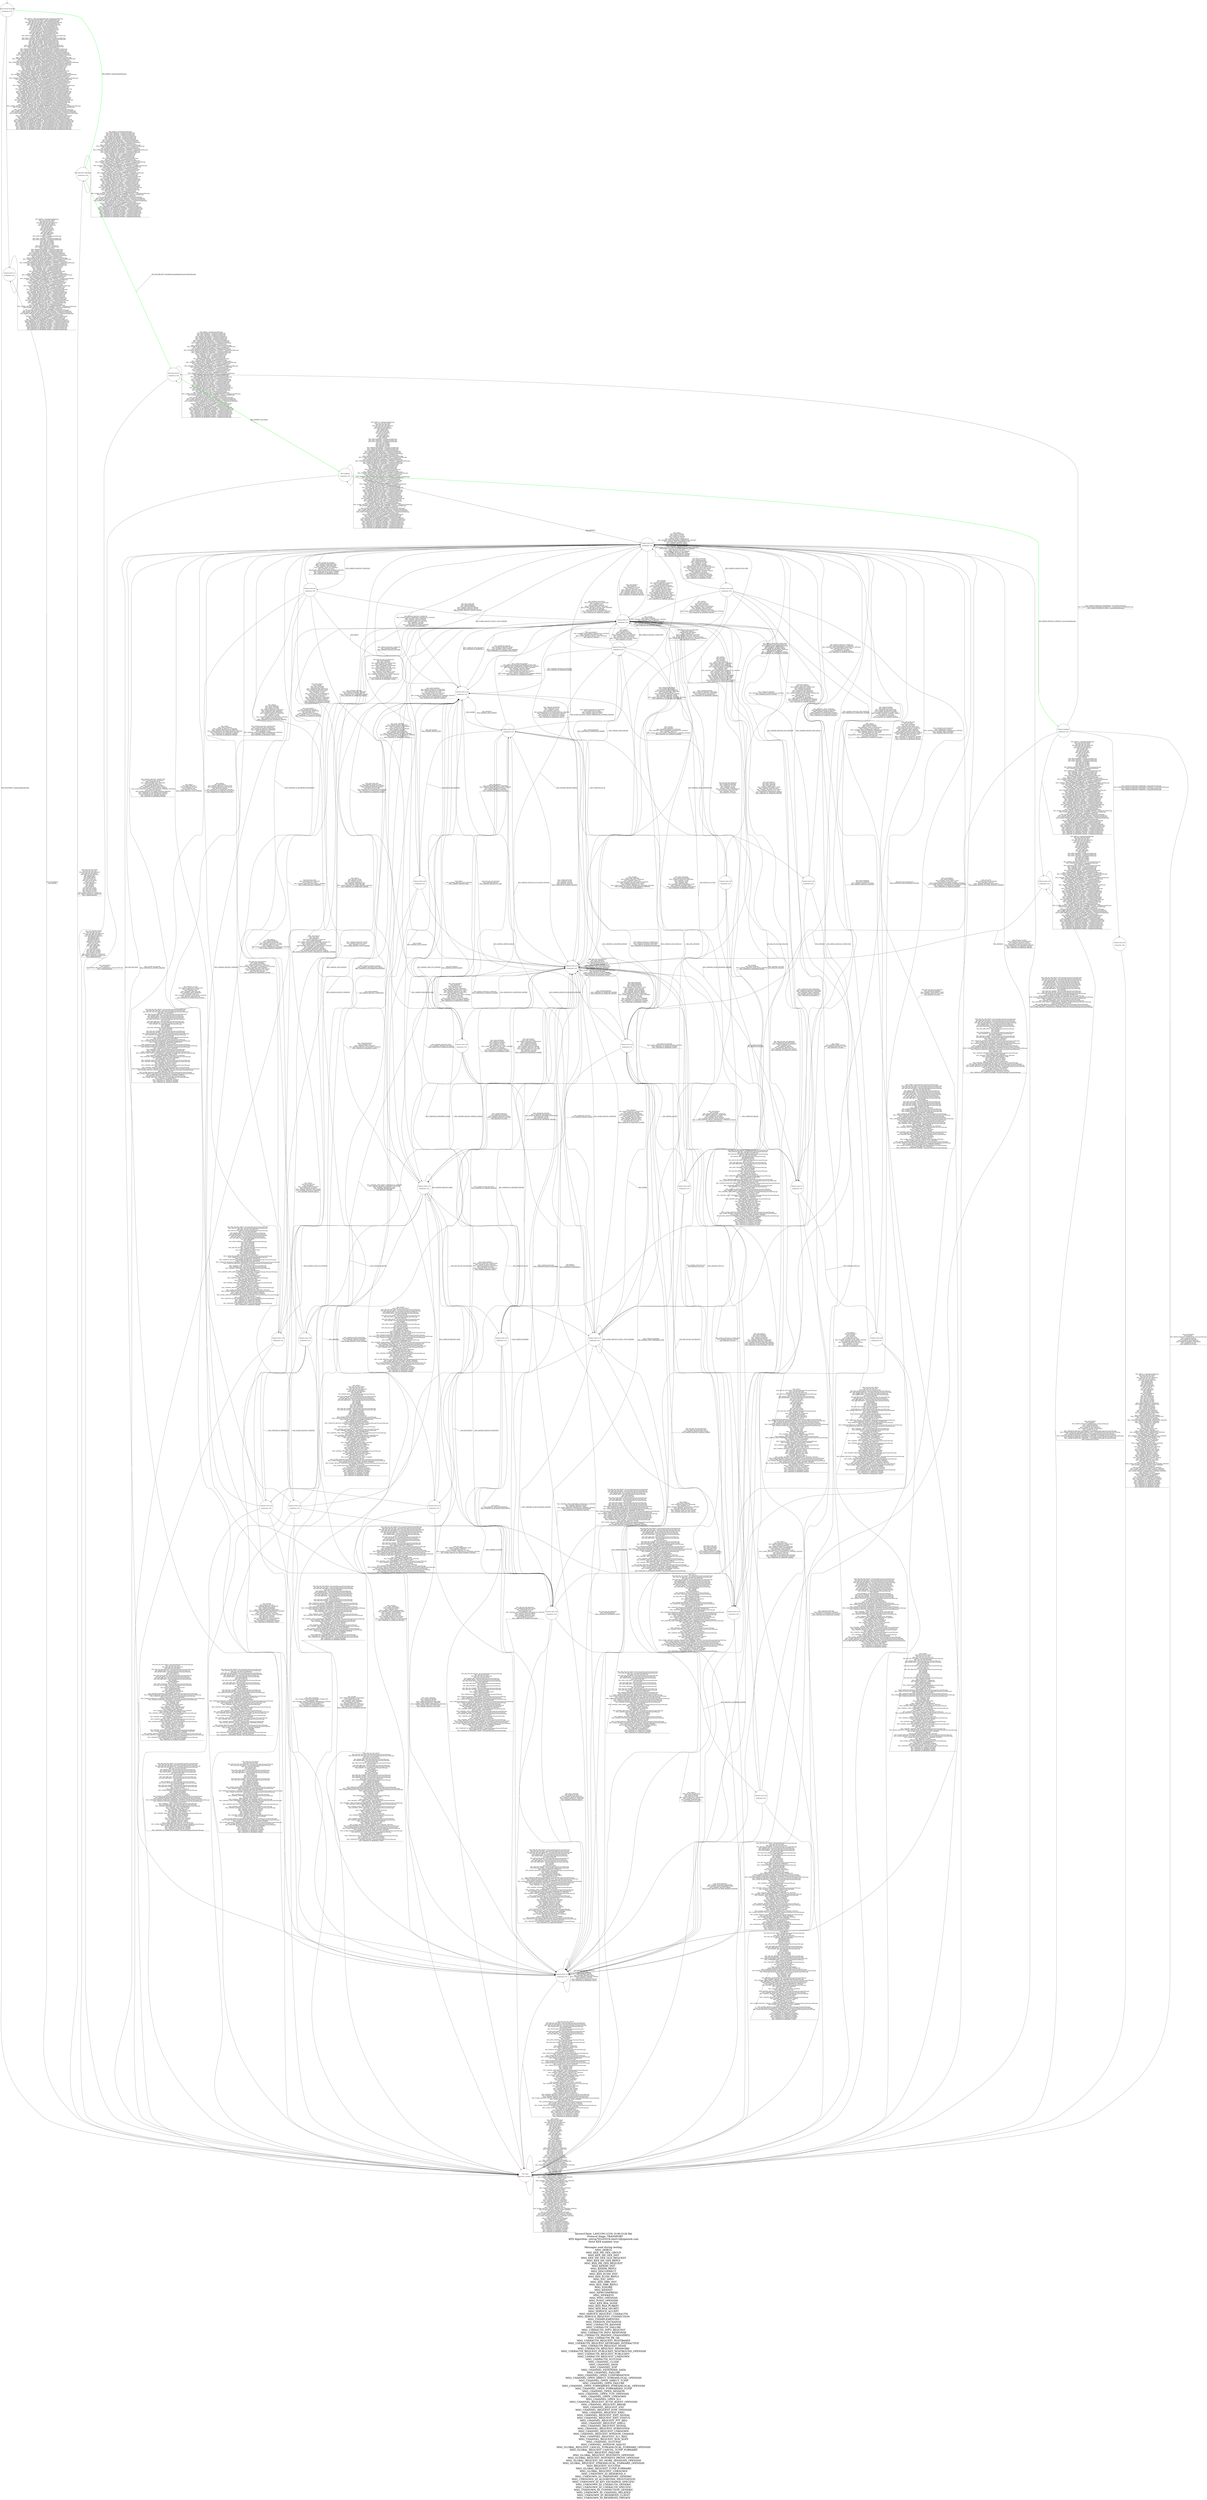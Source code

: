 digraph g {

    labelloc = "b"
    label = "Server/Client: LANCOM LCOS 10.90.0126 Rel
    Protocol Stage: TRANSPORT
KEX Algorithm: sntrup761x25519-sha512@openssh.com
Strict KEX enabled: true

 Messages used during testing: 
MSG_DEBUG
MSG_KEX_DH_GEX_GROUP
MSG_KEX_DH_GEX_INIT
MSG_KEX_DH_GEX_OLD_REQUEST
MSG_KEX_DH_GEX_REPLY
MSG_KEX_DH_GEX_REQUEST
MSG_KEXDH_INIT
MSG_KEXDH_REPLY
MSG_DISCONNECT
MSG_KEX_ECDH_INIT
MSG_KEX_ECDH_REPLY
MSG_EXT_INFO
MSG_KEX_HBR_INIT
MSG_KEX_HBR_REPLY
MSG_IGNORE
MSG_KEXINIT
MSG_NEWCOMPRESS
MSG_NEWKEYS
MSG_PING_OPENSSH
MSG_PONG_OPENSSH
MSG_KEX_RSA_DONE
MSG_KEX_RSA_PUBKEY
MSG_KEX_RSA_SECRET
MSG_SERVICE_ACCEPT
MSG_SERVICE_REQUEST_USERAUTH
MSG_SERVICE_REQUEST_CONNECTION
MSG_UNIMPLEMENTED
MSG_VERSION_EXCHANGE
MSG_USERAUTH_BANNER
MSG_USERAUTH_FAILURE
MSG_USERAUTH_INFO_REQUEST
MSG_USERAUTH_INFO_RESPONSE
MSG_USERAUTH_PASSWD_CHANGEREQ
MSG_USERAUTH_PK_OK
MSG_USERAUTH_REQUEST_HOSTBASED
MSG_USERAUTH_REQUEST_KEYBOARD_INTERACTIVE
MSG_USERAUTH_REQUEST_NONE
MSG_USERAUTH_REQUEST_PASSWORD
MSG_USERAUTH_REQUEST_PUBLICKEY_HOSTBOUND_OPENSSH
MSG_USERAUTH_REQUEST_PUBLICKEY
MSG_USERAUTH_REQUEST_UNKNOWN
MSG_USERAUTH_SUCCESS
MSG_CHANNEL_CLOSE
MSG_CHANNEL_DATA
MSG_CHANNEL_EOF
MSG_CHANNEL_EXTENDED_DATA
MSG_CHANNEL_FAILURE
MSG_CHANNEL_OPEN_CONFIRMATION
MSG_CHANNEL_OPEN_DIRECT_STREAMLOCAL_OPENSSH
MSG_CHANNEL_OPEN_DIRECT_TCPIP
MSG_CHANNEL_OPEN_FAILURE
MSG_CHANNEL_OPEN_FORWARDED_STREAMLOCAL_OPENSSH
MSG_CHANNEL_OPEN_FORWARDED_TCPIP
MSG_CHANNEL_OPEN_SESSION
MSG_CHANNEL_OPEN_TUN_OPENSSH
MSG_CHANNEL_OPEN_UNKNOWN
MSG_CHANNEL_OPEN_X11
MSG_CHANNEL_REQUEST_AUTH_AGENT_OPENSSH
MSG_CHANNEL_REQUEST_BREAK
MSG_CHANNEL_REQUEST_ENV
MSG_CHANNEL_REQUEST_EOW_OPENSSH
MSG_CHANNEL_REQUEST_EXEC
MSG_CHANNEL_REQUEST_EXIT_SIGNAL
MSG_CHANNEL_REQUEST_EXIT_STATUS
MSG_CHANNEL_REQUEST_PTY_REQ
MSG_CHANNEL_REQUEST_SHELL
MSG_CHANNEL_REQUEST_SIGNAL
MSG_CHANNEL_REQUEST_SUBSYSTEM
MSG_CHANNEL_REQUEST_UNKNOWN
MSG_CHANNEL_REQUEST_WINDOW_CHANGE
MSG_CHANNEL_REQUEST_X11_REQ
MSG_CHANNEL_REQUEST_XON_XOFF
MSG_CHANNEL_SUCCESS
MSG_CHANNEL_WINDOW_ADJUST
MSG_GLOBAL_REQUEST_CANCEL_STREAMLOCAL_FORWARD_OPENSSH
MSG_GLOBAL_REQUEST_CANCEL_TCPIP_FORWARD
MSG_REQUEST_FAILURE
MSG_GLOBAL_REQUEST_HOSTKEYS_OPENSSH
MSG_GLOBAL_REQUEST_HOSTKEYS_PROVE_OPENSSH
MSG_GLOBAL_REQUEST_NO_MORE_SESSIONS_OPENSSH
MSG_GLOBAL_REQUEST_STREAMLOCAL_FORWARD_OPENSSH
MSG_REQUEST_SUCCESS
MSG_GLOBAL_REQUEST_TCPIP_FORWARD
MSG_GLOBAL_REQUEST_UNKNOWN
MSG_UNKNOWN_ID_RESERVED_0
MSG_UNKNOWN_ID_TRANSPORT_GENERIC
MSG_UNKNOWN_ID_ALGORITHM_NEGOTIATION
MSG_UNKNOWN_ID_KEY_EXCHANGE_SPECIFIC
MSG_UNKNOWN_ID_USERAUTH_GENERIC
MSG_UNKNOWN_ID_USERAUTH_SPECIFIC
MSG_UNKNOWN_ID_CONNECTION_GENERIC
MSG_UNKNOWN_ID_CHANNEL_RELATED
MSG_UNKNOWN_ID_RESERVED_CLIENT
MSG_UNKNOWN_ID_RESERVED_PRIVATE
"
    fontsize = 30
    edge[decorate="true"]

	s0 [shape="circle" width="2.3" label="Protocol Version Exchanged

SocketState: [UP]" fixedsize="true" height="2.3"];
	s1 [shape="circle" width="2.3" label="Unknown State (s1)

SocketState: [UP]" fixedsize="true" height="2.3"];
	s2 [shape="circle" color="RED" width="2.3" label="TCP Closed

SocketState: [CLOSED, UP]" fixedsize="true" height="2.3"];
	s3 [shape="circle" width="2.3" label="KEX: Algorithms Negotiated

SocketState: [UP]" fixedsize="true" height="2.3"];
	s4 [shape="circle" width="2.3" label="KEX: Keys Derived

SocketState: [UP]" fixedsize="true" height="2.3"];
	s5 [shape="circle" width="2.3" label="KEX Completed

SocketState: [UP]" fixedsize="true" height="2.3"];
	s6 [shape="circle" width="2.3" label="Unknown State (s6)

SocketState: [UP]" fixedsize="true" height="2.3"];
	s7 [shape="circle" width="2.3" label="Unknown State (s7)

SocketState: [UP]" fixedsize="true" height="2.3"];
	s8 [shape="circle" width="2.3" label="Protocol Completed

SocketState: [UP]" fixedsize="true" height="2.3"];
	s9 [shape="circle" width="2.3" label="Unknown State (s9)

SocketState: [UP]" fixedsize="true" height="2.3"];
	s10 [shape="circle" width="2.3" label="Unknown State (s10)

SocketState: [UP]" fixedsize="true" height="2.3"];
	s11 [shape="circle" width="2.3" label="Unknown State (s11)

SocketState: [UP]" fixedsize="true" height="2.3"];
	s12 [shape="circle" width="2.3" label="Unknown State (s12)

SocketState: [UP]" fixedsize="true" height="2.3"];
	s13 [shape="circle" width="2.3" label="Unknown State (s13)

SocketState: [UP]" fixedsize="true" height="2.3"];
	s14 [shape="circle" width="2.3" label="Unknown State (s14)

SocketState: [UP]" fixedsize="true" height="2.3"];
	s15 [shape="circle" width="2.3" label="Unknown State (s15)

SocketState: [UP]" fixedsize="true" height="2.3"];
	s16 [shape="circle" width="2.3" label="Unknown State (s16)

SocketState: [UP]" fixedsize="true" height="2.3"];
	s17 [shape="circle" width="2.3" label="Unknown State (s17)

SocketState: [UP]" fixedsize="true" height="2.3"];
	s18 [shape="circle" width="2.3" label="Unknown State (s18)

SocketState: [UP]" fixedsize="true" height="2.3"];
	s19 [shape="circle" width="2.3" label="Unknown State (s19)

SocketState: [UP]" fixedsize="true" height="2.3"];
	s20 [shape="circle" width="2.3" label="Unknown State (s20)

SocketState: [UP]" fixedsize="true" height="2.3"];
	s21 [shape="circle" width="2.3" label="Unknown State (s21)

SocketState: [UP]" fixedsize="true" height="2.3"];
	s22 [shape="circle" width="2.3" label="Unknown State (s22)

SocketState: [UP]" fixedsize="true" height="2.3"];
	s23 [shape="circle" width="2.3" label="Unknown State (s23)

SocketState: [UP]" fixedsize="true" height="2.3"];
	s24 [shape="circle" width="2.3" label="Unknown State (s24)

SocketState: [UP]" fixedsize="true" height="2.3"];
	s25 [shape="circle" width="2.3" label="Unknown State (s25)

SocketState: [UP]" fixedsize="true" height="2.3"];
	s26 [shape="circle" width="2.3" label="Unknown State (s26)

SocketState: [UP]" fixedsize="true" height="2.3"];
	s27 [shape="circle" width="2.3" label="Unknown State (s27)

SocketState: [UP]" fixedsize="true" height="2.3"];
	s28 [shape="circle" width="2.3" label="Unknown State (s28)

SocketState: [UP]" fixedsize="true" height="2.3"];
	s29 [shape="circle" width="2.3" label="Unknown State (s29)

SocketState: [UP]" fixedsize="true" height="2.3"];
	s30 [shape="circle" width="2.3" label="Unknown State (s30)

SocketState: [UP]" fixedsize="true" height="2.3"];
	s31 [shape="circle" width="2.3" label="Unknown State (s31)

SocketState: [UP]" fixedsize="true" height="2.3"];
	s32 [shape="circle" width="2.3" label="Unknown State (s32)

SocketState: [UP]" fixedsize="true" height="2.3"];
	s33 [shape="circle" width="2.3" label="Unknown State (s33)

SocketState: [UP]" fixedsize="true" height="2.3"];
	s34 [shape="circle" width="2.3" label="Unknown State (s34)

SocketState: [UP]" fixedsize="true" height="2.3"];
	s35 [shape="circle" width="2.3" label="Unknown State (s35)

SocketState: [UP]" fixedsize="true" height="2.3"];
	s36 [shape="circle" width="2.3" label="Unknown State (s36)

SocketState: [UP]" fixedsize="true" height="2.3"];
	s0 -> s1 [label="MSG_DEBUG / KeyExchangeInitMessage,UnimplementedMessage
MSG_KEX_DH_GEX_GROUP / KeyExchangeInitMessage
MSG_KEX_DH_GEX_INIT / KeyExchangeInitMessage
MSG_KEX_DH_GEX_OLD_REQUEST / KeyExchangeInitMessage
MSG_KEX_DH_GEX_REPLY / KeyExchangeInitMessage
MSG_KEX_DH_GEX_REQUEST / KeyExchangeInitMessage
MSG_KEXDH_INIT / KeyExchangeInitMessage
MSG_KEXDH_REPLY / KeyExchangeInitMessage
MSG_KEX_ECDH_INIT / KeyExchangeInitMessage
MSG_KEX_ECDH_REPLY / KeyExchangeInitMessage
MSG_EXT_INFO / KeyExchangeInitMessage
MSG_KEX_HBR_INIT / KeyExchangeInitMessage
MSG_KEX_HBR_REPLY / KeyExchangeInitMessage
MSG_IGNORE / KeyExchangeInitMessage
MSG_NEWCOMPRESS / KeyExchangeInitMessage,UnimplementedMessage
MSG_NEWKEYS / KeyExchangeInitMessage
MSG_PING_OPENSSH / KeyExchangeInitMessage,UnimplementedMessage
MSG_PONG_OPENSSH / KeyExchangeInitMessage,UnimplementedMessage
MSG_KEX_RSA_DONE / KeyExchangeInitMessage
MSG_KEX_RSA_PUBKEY / KeyExchangeInitMessage
MSG_KEX_RSA_SECRET / KeyExchangeInitMessage
MSG_SERVICE_ACCEPT / KeyExchangeInitMessage
MSG_SERVICE_REQUEST_USERAUTH / KeyExchangeInitMessage
MSG_SERVICE_REQUEST_CONNECTION / KeyExchangeInitMessage
MSG_UNIMPLEMENTED / KeyExchangeInitMessage
MSG_VERSION_EXCHANGE / KeyExchangeInitMessage,UnimplementedMessage
MSG_USERAUTH_BANNER / KeyExchangeInitMessage,UnimplementedMessage
MSG_USERAUTH_FAILURE / KeyExchangeInitMessage,UnimplementedMessage
MSG_USERAUTH_INFO_REQUEST / KeyExchangeInitMessage,UnimplementedMessage
MSG_USERAUTH_INFO_RESPONSE / KeyExchangeInitMessage,UnimplementedMessage
MSG_USERAUTH_PASSWD_CHANGEREQ / KeyExchangeInitMessage,UnimplementedMessage
MSG_USERAUTH_PK_OK / KeyExchangeInitMessage,UnimplementedMessage
MSG_USERAUTH_REQUEST_HOSTBASED / KeyExchangeInitMessage,UnimplementedMessage
MSG_USERAUTH_REQUEST_KEYBOARD_INTERACTIVE / KeyExchangeInitMessage,UnimplementedMessage
MSG_USERAUTH_REQUEST_NONE / KeyExchangeInitMessage,UnimplementedMessage
MSG_USERAUTH_REQUEST_PASSWORD / KeyExchangeInitMessage,UnimplementedMessage
MSG_USERAUTH_REQUEST_PUBLICKEY_HOSTBOUND_OPENSSH / KeyExchangeInitMessage,UnimplementedMessage
MSG_USERAUTH_REQUEST_PUBLICKEY / KeyExchangeInitMessage,UnimplementedMessage
MSG_USERAUTH_REQUEST_UNKNOWN / KeyExchangeInitMessage,UnimplementedMessage
MSG_USERAUTH_SUCCESS / KeyExchangeInitMessage,UnimplementedMessage
MSG_CHANNEL_CLOSE / KeyExchangeInitMessage,UnimplementedMessage
MSG_CHANNEL_DATA / KeyExchangeInitMessage,UnimplementedMessage
MSG_CHANNEL_EOF / KeyExchangeInitMessage,UnimplementedMessage
MSG_CHANNEL_EXTENDED_DATA / KeyExchangeInitMessage,UnimplementedMessage
MSG_CHANNEL_FAILURE / KeyExchangeInitMessage,UnimplementedMessage
MSG_CHANNEL_OPEN_CONFIRMATION / KeyExchangeInitMessage,UnimplementedMessage
MSG_CHANNEL_OPEN_DIRECT_STREAMLOCAL_OPENSSH / KeyExchangeInitMessage,UnimplementedMessage
MSG_CHANNEL_OPEN_DIRECT_TCPIP / KeyExchangeInitMessage,UnimplementedMessage
MSG_CHANNEL_OPEN_FAILURE / KeyExchangeInitMessage,UnimplementedMessage
MSG_CHANNEL_OPEN_FORWARDED_STREAMLOCAL_OPENSSH / KeyExchangeInitMessage,UnimplementedMessage
MSG_CHANNEL_OPEN_FORWARDED_TCPIP / KeyExchangeInitMessage,UnimplementedMessage
MSG_CHANNEL_OPEN_SESSION / KeyExchangeInitMessage,UnimplementedMessage
MSG_CHANNEL_OPEN_TUN_OPENSSH / KeyExchangeInitMessage,UnimplementedMessage
MSG_CHANNEL_OPEN_UNKNOWN / KeyExchangeInitMessage,UnimplementedMessage
MSG_CHANNEL_OPEN_X11 / KeyExchangeInitMessage,UnimplementedMessage
MSG_CHANNEL_REQUEST_AUTH_AGENT_OPENSSH / KeyExchangeInitMessage,UnimplementedMessage
MSG_CHANNEL_REQUEST_BREAK / KeyExchangeInitMessage,UnimplementedMessage
MSG_CHANNEL_REQUEST_ENV / KeyExchangeInitMessage,UnimplementedMessage
MSG_CHANNEL_REQUEST_EOW_OPENSSH / KeyExchangeInitMessage,UnimplementedMessage
MSG_CHANNEL_REQUEST_EXEC / KeyExchangeInitMessage,UnimplementedMessage
MSG_CHANNEL_REQUEST_EXIT_SIGNAL / KeyExchangeInitMessage,UnimplementedMessage
MSG_CHANNEL_REQUEST_EXIT_STATUS / KeyExchangeInitMessage,UnimplementedMessage
MSG_CHANNEL_REQUEST_PTY_REQ / KeyExchangeInitMessage,UnimplementedMessage
MSG_CHANNEL_REQUEST_SHELL / KeyExchangeInitMessage,UnimplementedMessage
MSG_CHANNEL_REQUEST_SIGNAL / KeyExchangeInitMessage,UnimplementedMessage
MSG_CHANNEL_REQUEST_SUBSYSTEM / KeyExchangeInitMessage,UnimplementedMessage
MSG_CHANNEL_REQUEST_UNKNOWN / KeyExchangeInitMessage,UnimplementedMessage
MSG_CHANNEL_REQUEST_WINDOW_CHANGE / KeyExchangeInitMessage,UnimplementedMessage
MSG_CHANNEL_REQUEST_X11_REQ / KeyExchangeInitMessage,UnimplementedMessage
MSG_CHANNEL_REQUEST_XON_XOFF / KeyExchangeInitMessage,UnimplementedMessage
MSG_CHANNEL_SUCCESS / KeyExchangeInitMessage,UnimplementedMessage
MSG_CHANNEL_WINDOW_ADJUST / KeyExchangeInitMessage,UnimplementedMessage
MSG_GLOBAL_REQUEST_CANCEL_STREAMLOCAL_FORWARD_OPENSSH / KeyExchangeInitMessage,UnimplementedMessage
MSG_GLOBAL_REQUEST_CANCEL_TCPIP_FORWARD / KeyExchangeInitMessage,UnimplementedMessage
MSG_REQUEST_FAILURE / KeyExchangeInitMessage,UnimplementedMessage
MSG_GLOBAL_REQUEST_HOSTKEYS_OPENSSH / KeyExchangeInitMessage,UnimplementedMessage
MSG_GLOBAL_REQUEST_HOSTKEYS_PROVE_OPENSSH / KeyExchangeInitMessage,UnimplementedMessage
MSG_GLOBAL_REQUEST_NO_MORE_SESSIONS_OPENSSH / KeyExchangeInitMessage,UnimplementedMessage
MSG_GLOBAL_REQUEST_STREAMLOCAL_FORWARD_OPENSSH / KeyExchangeInitMessage,UnimplementedMessage
MSG_REQUEST_SUCCESS / KeyExchangeInitMessage,UnimplementedMessage
MSG_GLOBAL_REQUEST_TCPIP_FORWARD / KeyExchangeInitMessage,UnimplementedMessage
MSG_GLOBAL_REQUEST_UNKNOWN / KeyExchangeInitMessage,UnimplementedMessage
MSG_UNKNOWN_ID_RESERVED_0 / KeyExchangeInitMessage,UnimplementedMessage
MSG_UNKNOWN_ID_TRANSPORT_GENERIC / KeyExchangeInitMessage,UnimplementedMessage
MSG_UNKNOWN_ID_ALGORITHM_NEGOTIATION / KeyExchangeInitMessage,UnimplementedMessage
MSG_UNKNOWN_ID_KEY_EXCHANGE_SPECIFIC / KeyExchangeInitMessage,UnimplementedMessage
MSG_UNKNOWN_ID_USERAUTH_GENERIC / KeyExchangeInitMessage,UnimplementedMessage
MSG_UNKNOWN_ID_USERAUTH_SPECIFIC / KeyExchangeInitMessage,UnimplementedMessage
MSG_UNKNOWN_ID_CONNECTION_GENERIC / KeyExchangeInitMessage,UnimplementedMessage
MSG_UNKNOWN_ID_CHANNEL_RELATED / KeyExchangeInitMessage,UnimplementedMessage
MSG_UNKNOWN_ID_RESERVED_CLIENT / KeyExchangeInitMessage,UnimplementedMessage
MSG_UNKNOWN_ID_RESERVED_PRIVATE / KeyExchangeInitMessage,UnimplementedMessage"];
	s0 -> s2 [label="MSG_DISCONNECT / KeyExchangeInitMessage"];
	s0 -> s3 [color="GREEN" style="bold" label="MSG_KEXINIT / KeyExchangeInitMessage"];
	s1 -> s1 [label="MSG_DEBUG / UnimplementedMessage
MSG_KEX_DH_GEX_GROUP
MSG_KEX_DH_GEX_INIT
MSG_KEX_DH_GEX_OLD_REQUEST
MSG_KEX_DH_GEX_REPLY
MSG_KEX_DH_GEX_REQUEST
MSG_KEXDH_INIT
MSG_KEXDH_REPLY
MSG_KEX_ECDH_INIT
MSG_KEX_ECDH_REPLY
MSG_EXT_INFO
MSG_KEX_HBR_INIT
MSG_KEX_HBR_REPLY
MSG_IGNORE
MSG_NEWCOMPRESS / UnimplementedMessage
MSG_NEWKEYS
MSG_PING_OPENSSH / UnimplementedMessage
MSG_PONG_OPENSSH / UnimplementedMessage
MSG_KEX_RSA_DONE
MSG_KEX_RSA_PUBKEY
MSG_KEX_RSA_SECRET
MSG_SERVICE_ACCEPT
MSG_SERVICE_REQUEST_USERAUTH
MSG_SERVICE_REQUEST_CONNECTION
MSG_UNIMPLEMENTED
MSG_VERSION_EXCHANGE / UnimplementedMessage
MSG_USERAUTH_BANNER / UnimplementedMessage
MSG_USERAUTH_FAILURE / UnimplementedMessage
MSG_USERAUTH_INFO_REQUEST / UnimplementedMessage
MSG_USERAUTH_INFO_RESPONSE / UnimplementedMessage
MSG_USERAUTH_PASSWD_CHANGEREQ / UnimplementedMessage
MSG_USERAUTH_PK_OK / UnimplementedMessage
MSG_USERAUTH_REQUEST_HOSTBASED / UnimplementedMessage
MSG_USERAUTH_REQUEST_KEYBOARD_INTERACTIVE / UnimplementedMessage
MSG_USERAUTH_REQUEST_NONE / UnimplementedMessage
MSG_USERAUTH_REQUEST_PASSWORD / UnimplementedMessage
MSG_USERAUTH_REQUEST_PUBLICKEY_HOSTBOUND_OPENSSH / UnimplementedMessage
MSG_USERAUTH_REQUEST_PUBLICKEY / UnimplementedMessage
MSG_USERAUTH_REQUEST_UNKNOWN / UnimplementedMessage
MSG_USERAUTH_SUCCESS / UnimplementedMessage
MSG_CHANNEL_CLOSE / UnimplementedMessage
MSG_CHANNEL_DATA / UnimplementedMessage
MSG_CHANNEL_EOF / UnimplementedMessage
MSG_CHANNEL_EXTENDED_DATA / UnimplementedMessage
MSG_CHANNEL_FAILURE / UnimplementedMessage
MSG_CHANNEL_OPEN_CONFIRMATION / UnimplementedMessage
MSG_CHANNEL_OPEN_DIRECT_STREAMLOCAL_OPENSSH / UnimplementedMessage
MSG_CHANNEL_OPEN_DIRECT_TCPIP / UnimplementedMessage
MSG_CHANNEL_OPEN_FAILURE / UnimplementedMessage
MSG_CHANNEL_OPEN_FORWARDED_STREAMLOCAL_OPENSSH / UnimplementedMessage
MSG_CHANNEL_OPEN_FORWARDED_TCPIP / UnimplementedMessage
MSG_CHANNEL_OPEN_SESSION / UnimplementedMessage
MSG_CHANNEL_OPEN_TUN_OPENSSH / UnimplementedMessage
MSG_CHANNEL_OPEN_UNKNOWN / UnimplementedMessage
MSG_CHANNEL_OPEN_X11 / UnimplementedMessage
MSG_CHANNEL_REQUEST_AUTH_AGENT_OPENSSH / UnimplementedMessage
MSG_CHANNEL_REQUEST_BREAK / UnimplementedMessage
MSG_CHANNEL_REQUEST_ENV / UnimplementedMessage
MSG_CHANNEL_REQUEST_EOW_OPENSSH / UnimplementedMessage
MSG_CHANNEL_REQUEST_EXEC / UnimplementedMessage
MSG_CHANNEL_REQUEST_EXIT_SIGNAL / UnimplementedMessage
MSG_CHANNEL_REQUEST_EXIT_STATUS / UnimplementedMessage
MSG_CHANNEL_REQUEST_PTY_REQ / UnimplementedMessage
MSG_CHANNEL_REQUEST_SHELL / UnimplementedMessage
MSG_CHANNEL_REQUEST_SIGNAL / UnimplementedMessage
MSG_CHANNEL_REQUEST_SUBSYSTEM / UnimplementedMessage
MSG_CHANNEL_REQUEST_UNKNOWN / UnimplementedMessage
MSG_CHANNEL_REQUEST_WINDOW_CHANGE / UnimplementedMessage
MSG_CHANNEL_REQUEST_X11_REQ / UnimplementedMessage
MSG_CHANNEL_REQUEST_XON_XOFF / UnimplementedMessage
MSG_CHANNEL_SUCCESS / UnimplementedMessage
MSG_CHANNEL_WINDOW_ADJUST / UnimplementedMessage
MSG_GLOBAL_REQUEST_CANCEL_STREAMLOCAL_FORWARD_OPENSSH / UnimplementedMessage
MSG_GLOBAL_REQUEST_CANCEL_TCPIP_FORWARD / UnimplementedMessage
MSG_REQUEST_FAILURE / UnimplementedMessage
MSG_GLOBAL_REQUEST_HOSTKEYS_OPENSSH / UnimplementedMessage
MSG_GLOBAL_REQUEST_HOSTKEYS_PROVE_OPENSSH / UnimplementedMessage
MSG_GLOBAL_REQUEST_NO_MORE_SESSIONS_OPENSSH / UnimplementedMessage
MSG_GLOBAL_REQUEST_STREAMLOCAL_FORWARD_OPENSSH / UnimplementedMessage
MSG_REQUEST_SUCCESS / UnimplementedMessage
MSG_GLOBAL_REQUEST_TCPIP_FORWARD / UnimplementedMessage
MSG_GLOBAL_REQUEST_UNKNOWN / UnimplementedMessage
MSG_UNKNOWN_ID_RESERVED_0 / UnimplementedMessage
MSG_UNKNOWN_ID_TRANSPORT_GENERIC / UnimplementedMessage
MSG_UNKNOWN_ID_ALGORITHM_NEGOTIATION / UnimplementedMessage
MSG_UNKNOWN_ID_KEY_EXCHANGE_SPECIFIC / UnimplementedMessage
MSG_UNKNOWN_ID_USERAUTH_GENERIC / UnimplementedMessage
MSG_UNKNOWN_ID_USERAUTH_SPECIFIC / UnimplementedMessage
MSG_UNKNOWN_ID_CONNECTION_GENERIC / UnimplementedMessage
MSG_UNKNOWN_ID_CHANNEL_RELATED / UnimplementedMessage
MSG_UNKNOWN_ID_RESERVED_CLIENT / UnimplementedMessage
MSG_UNKNOWN_ID_RESERVED_PRIVATE / UnimplementedMessage"];
	s1 -> s2 [label="MSG_DISCONNECT
MSG_KEXINIT"];
	s2 -> s2 [label="MSG_DEBUG
MSG_KEX_DH_GEX_GROUP
MSG_KEX_DH_GEX_INIT
MSG_KEX_DH_GEX_OLD_REQUEST
MSG_KEX_DH_GEX_REPLY
MSG_KEX_DH_GEX_REQUEST
MSG_KEXDH_INIT
MSG_KEXDH_REPLY
MSG_DISCONNECT
MSG_KEX_ECDH_INIT
MSG_KEX_ECDH_REPLY
MSG_EXT_INFO
MSG_KEX_HBR_INIT
MSG_KEX_HBR_REPLY
MSG_IGNORE
MSG_KEXINIT
MSG_NEWCOMPRESS
MSG_NEWKEYS
MSG_PING_OPENSSH
MSG_PONG_OPENSSH
MSG_KEX_RSA_DONE
MSG_KEX_RSA_PUBKEY
MSG_KEX_RSA_SECRET
MSG_SERVICE_ACCEPT
MSG_SERVICE_REQUEST_USERAUTH
MSG_SERVICE_REQUEST_CONNECTION
MSG_UNIMPLEMENTED
MSG_VERSION_EXCHANGE
MSG_USERAUTH_BANNER
MSG_USERAUTH_FAILURE
MSG_USERAUTH_INFO_REQUEST
MSG_USERAUTH_INFO_RESPONSE
MSG_USERAUTH_PASSWD_CHANGEREQ
MSG_USERAUTH_PK_OK
MSG_USERAUTH_REQUEST_HOSTBASED
MSG_USERAUTH_REQUEST_KEYBOARD_INTERACTIVE
MSG_USERAUTH_REQUEST_NONE
MSG_USERAUTH_REQUEST_PASSWORD
MSG_USERAUTH_REQUEST_PUBLICKEY_HOSTBOUND_OPENSSH
MSG_USERAUTH_REQUEST_PUBLICKEY
MSG_USERAUTH_REQUEST_UNKNOWN
MSG_USERAUTH_SUCCESS
MSG_CHANNEL_CLOSE
MSG_CHANNEL_DATA
MSG_CHANNEL_EOF
MSG_CHANNEL_EXTENDED_DATA
MSG_CHANNEL_FAILURE
MSG_CHANNEL_OPEN_CONFIRMATION
MSG_CHANNEL_OPEN_DIRECT_STREAMLOCAL_OPENSSH
MSG_CHANNEL_OPEN_DIRECT_TCPIP
MSG_CHANNEL_OPEN_FAILURE
MSG_CHANNEL_OPEN_FORWARDED_STREAMLOCAL_OPENSSH
MSG_CHANNEL_OPEN_FORWARDED_TCPIP
MSG_CHANNEL_OPEN_SESSION
MSG_CHANNEL_OPEN_TUN_OPENSSH
MSG_CHANNEL_OPEN_UNKNOWN
MSG_CHANNEL_OPEN_X11
MSG_CHANNEL_REQUEST_AUTH_AGENT_OPENSSH
MSG_CHANNEL_REQUEST_BREAK
MSG_CHANNEL_REQUEST_ENV
MSG_CHANNEL_REQUEST_EOW_OPENSSH
MSG_CHANNEL_REQUEST_EXEC
MSG_CHANNEL_REQUEST_EXIT_SIGNAL
MSG_CHANNEL_REQUEST_EXIT_STATUS
MSG_CHANNEL_REQUEST_PTY_REQ
MSG_CHANNEL_REQUEST_SHELL
MSG_CHANNEL_REQUEST_SIGNAL
MSG_CHANNEL_REQUEST_SUBSYSTEM
MSG_CHANNEL_REQUEST_UNKNOWN
MSG_CHANNEL_REQUEST_WINDOW_CHANGE
MSG_CHANNEL_REQUEST_X11_REQ
MSG_CHANNEL_REQUEST_XON_XOFF
MSG_CHANNEL_SUCCESS
MSG_CHANNEL_WINDOW_ADJUST
MSG_GLOBAL_REQUEST_CANCEL_STREAMLOCAL_FORWARD_OPENSSH
MSG_GLOBAL_REQUEST_CANCEL_TCPIP_FORWARD
MSG_REQUEST_FAILURE
MSG_GLOBAL_REQUEST_HOSTKEYS_OPENSSH
MSG_GLOBAL_REQUEST_HOSTKEYS_PROVE_OPENSSH
MSG_GLOBAL_REQUEST_NO_MORE_SESSIONS_OPENSSH
MSG_GLOBAL_REQUEST_STREAMLOCAL_FORWARD_OPENSSH
MSG_REQUEST_SUCCESS
MSG_GLOBAL_REQUEST_TCPIP_FORWARD
MSG_GLOBAL_REQUEST_UNKNOWN
MSG_UNKNOWN_ID_RESERVED_0
MSG_UNKNOWN_ID_TRANSPORT_GENERIC
MSG_UNKNOWN_ID_ALGORITHM_NEGOTIATION
MSG_UNKNOWN_ID_KEY_EXCHANGE_SPECIFIC
MSG_UNKNOWN_ID_USERAUTH_GENERIC
MSG_UNKNOWN_ID_USERAUTH_SPECIFIC
MSG_UNKNOWN_ID_CONNECTION_GENERIC
MSG_UNKNOWN_ID_CHANNEL_RELATED
MSG_UNKNOWN_ID_RESERVED_CLIENT
MSG_UNKNOWN_ID_RESERVED_PRIVATE"];
	s3 -> s3 [label="MSG_DEBUG / UnimplementedMessage
MSG_NEWCOMPRESS / UnimplementedMessage
MSG_PING_OPENSSH / UnimplementedMessage
MSG_PONG_OPENSSH / UnimplementedMessage
MSG_VERSION_EXCHANGE / UnimplementedMessage
MSG_USERAUTH_BANNER / UnimplementedMessage
MSG_USERAUTH_FAILURE / UnimplementedMessage
MSG_USERAUTH_INFO_REQUEST / UnimplementedMessage
MSG_USERAUTH_INFO_RESPONSE / UnimplementedMessage
MSG_USERAUTH_PASSWD_CHANGEREQ / UnimplementedMessage
MSG_USERAUTH_PK_OK / UnimplementedMessage
MSG_USERAUTH_REQUEST_HOSTBASED / UnimplementedMessage
MSG_USERAUTH_REQUEST_KEYBOARD_INTERACTIVE / UnimplementedMessage
MSG_USERAUTH_REQUEST_NONE / UnimplementedMessage
MSG_USERAUTH_REQUEST_PASSWORD / UnimplementedMessage
MSG_USERAUTH_REQUEST_PUBLICKEY_HOSTBOUND_OPENSSH / UnimplementedMessage
MSG_USERAUTH_REQUEST_PUBLICKEY / UnimplementedMessage
MSG_USERAUTH_REQUEST_UNKNOWN / UnimplementedMessage
MSG_USERAUTH_SUCCESS / UnimplementedMessage
MSG_CHANNEL_CLOSE / UnimplementedMessage
MSG_CHANNEL_DATA / UnimplementedMessage
MSG_CHANNEL_EOF / UnimplementedMessage
MSG_CHANNEL_EXTENDED_DATA / UnimplementedMessage
MSG_CHANNEL_FAILURE / UnimplementedMessage
MSG_CHANNEL_OPEN_CONFIRMATION / UnimplementedMessage
MSG_CHANNEL_OPEN_DIRECT_STREAMLOCAL_OPENSSH / UnimplementedMessage
MSG_CHANNEL_OPEN_DIRECT_TCPIP / UnimplementedMessage
MSG_CHANNEL_OPEN_FAILURE / UnimplementedMessage
MSG_CHANNEL_OPEN_FORWARDED_STREAMLOCAL_OPENSSH / UnimplementedMessage
MSG_CHANNEL_OPEN_FORWARDED_TCPIP / UnimplementedMessage
MSG_CHANNEL_OPEN_SESSION / UnimplementedMessage
MSG_CHANNEL_OPEN_TUN_OPENSSH / UnimplementedMessage
MSG_CHANNEL_OPEN_UNKNOWN / UnimplementedMessage
MSG_CHANNEL_OPEN_X11 / UnimplementedMessage
MSG_CHANNEL_REQUEST_AUTH_AGENT_OPENSSH / UnimplementedMessage
MSG_CHANNEL_REQUEST_BREAK / UnimplementedMessage
MSG_CHANNEL_REQUEST_ENV / UnimplementedMessage
MSG_CHANNEL_REQUEST_EOW_OPENSSH / UnimplementedMessage
MSG_CHANNEL_REQUEST_EXEC / UnimplementedMessage
MSG_CHANNEL_REQUEST_EXIT_SIGNAL / UnimplementedMessage
MSG_CHANNEL_REQUEST_EXIT_STATUS / UnimplementedMessage
MSG_CHANNEL_REQUEST_PTY_REQ / UnimplementedMessage
MSG_CHANNEL_REQUEST_SHELL / UnimplementedMessage
MSG_CHANNEL_REQUEST_SIGNAL / UnimplementedMessage
MSG_CHANNEL_REQUEST_SUBSYSTEM / UnimplementedMessage
MSG_CHANNEL_REQUEST_UNKNOWN / UnimplementedMessage
MSG_CHANNEL_REQUEST_WINDOW_CHANGE / UnimplementedMessage
MSG_CHANNEL_REQUEST_X11_REQ / UnimplementedMessage
MSG_CHANNEL_REQUEST_XON_XOFF / UnimplementedMessage
MSG_CHANNEL_SUCCESS / UnimplementedMessage
MSG_CHANNEL_WINDOW_ADJUST / UnimplementedMessage
MSG_GLOBAL_REQUEST_CANCEL_STREAMLOCAL_FORWARD_OPENSSH / UnimplementedMessage
MSG_GLOBAL_REQUEST_CANCEL_TCPIP_FORWARD / UnimplementedMessage
MSG_REQUEST_FAILURE / UnimplementedMessage
MSG_GLOBAL_REQUEST_HOSTKEYS_OPENSSH / UnimplementedMessage
MSG_GLOBAL_REQUEST_HOSTKEYS_PROVE_OPENSSH / UnimplementedMessage
MSG_GLOBAL_REQUEST_NO_MORE_SESSIONS_OPENSSH / UnimplementedMessage
MSG_GLOBAL_REQUEST_STREAMLOCAL_FORWARD_OPENSSH / UnimplementedMessage
MSG_REQUEST_SUCCESS / UnimplementedMessage
MSG_GLOBAL_REQUEST_TCPIP_FORWARD / UnimplementedMessage
MSG_GLOBAL_REQUEST_UNKNOWN / UnimplementedMessage
MSG_UNKNOWN_ID_RESERVED_0 / UnimplementedMessage
MSG_UNKNOWN_ID_TRANSPORT_GENERIC / UnimplementedMessage
MSG_UNKNOWN_ID_ALGORITHM_NEGOTIATION / UnimplementedMessage
MSG_UNKNOWN_ID_KEY_EXCHANGE_SPECIFIC / UnimplementedMessage
MSG_UNKNOWN_ID_USERAUTH_GENERIC / UnimplementedMessage
MSG_UNKNOWN_ID_USERAUTH_SPECIFIC / UnimplementedMessage
MSG_UNKNOWN_ID_CONNECTION_GENERIC / UnimplementedMessage
MSG_UNKNOWN_ID_CHANNEL_RELATED / UnimplementedMessage
MSG_UNKNOWN_ID_RESERVED_CLIENT / UnimplementedMessage
MSG_UNKNOWN_ID_RESERVED_PRIVATE / UnimplementedMessage"];
	s3 -> s2 [label="MSG_KEX_DH_GEX_GROUP
MSG_KEX_DH_GEX_INIT
MSG_KEX_DH_GEX_OLD_REQUEST
MSG_KEX_DH_GEX_REPLY
MSG_KEX_DH_GEX_REQUEST
MSG_KEXDH_INIT
MSG_KEXDH_REPLY
MSG_DISCONNECT
MSG_KEX_ECDH_INIT
MSG_KEX_ECDH_REPLY
MSG_EXT_INFO
MSG_KEX_HBR_REPLY
MSG_IGNORE
MSG_KEXINIT
MSG_NEWKEYS
MSG_KEX_RSA_DONE
MSG_KEX_RSA_PUBKEY
MSG_KEX_RSA_SECRET
MSG_SERVICE_ACCEPT
MSG_SERVICE_REQUEST_USERAUTH
MSG_SERVICE_REQUEST_CONNECTION
MSG_UNIMPLEMENTED"];
	s3 -> s4 [color="GREEN" style="bold" label="MSG_KEX_HBR_INIT / HybridKeyExchangeReplyMessage,NewKeysMessage"];
	s4 -> s4 [label="MSG_DEBUG / UnimplementedMessage
MSG_NEWCOMPRESS / UnimplementedMessage
MSG_PING_OPENSSH / UnimplementedMessage
MSG_PONG_OPENSSH / UnimplementedMessage
MSG_VERSION_EXCHANGE / UnimplementedMessage
MSG_USERAUTH_BANNER / UnimplementedMessage
MSG_USERAUTH_FAILURE / UnimplementedMessage
MSG_USERAUTH_INFO_REQUEST / UnimplementedMessage
MSG_USERAUTH_INFO_RESPONSE / UnimplementedMessage
MSG_USERAUTH_PASSWD_CHANGEREQ / UnimplementedMessage
MSG_USERAUTH_PK_OK / UnimplementedMessage
MSG_USERAUTH_REQUEST_HOSTBASED / UnimplementedMessage
MSG_USERAUTH_REQUEST_KEYBOARD_INTERACTIVE / UnimplementedMessage
MSG_USERAUTH_REQUEST_NONE / UnimplementedMessage
MSG_USERAUTH_REQUEST_PASSWORD / UnimplementedMessage
MSG_USERAUTH_REQUEST_PUBLICKEY_HOSTBOUND_OPENSSH / UnimplementedMessage
MSG_USERAUTH_REQUEST_PUBLICKEY / UnimplementedMessage
MSG_USERAUTH_REQUEST_UNKNOWN / UnimplementedMessage
MSG_USERAUTH_SUCCESS / UnimplementedMessage
MSG_CHANNEL_CLOSE / UnimplementedMessage
MSG_CHANNEL_DATA / UnimplementedMessage
MSG_CHANNEL_EOF / UnimplementedMessage
MSG_CHANNEL_EXTENDED_DATA / UnimplementedMessage
MSG_CHANNEL_FAILURE / UnimplementedMessage
MSG_CHANNEL_OPEN_CONFIRMATION / UnimplementedMessage
MSG_CHANNEL_OPEN_DIRECT_STREAMLOCAL_OPENSSH / UnimplementedMessage
MSG_CHANNEL_OPEN_DIRECT_TCPIP / UnimplementedMessage
MSG_CHANNEL_OPEN_FAILURE / UnimplementedMessage
MSG_CHANNEL_OPEN_FORWARDED_STREAMLOCAL_OPENSSH / UnimplementedMessage
MSG_CHANNEL_OPEN_FORWARDED_TCPIP / UnimplementedMessage
MSG_CHANNEL_OPEN_SESSION / UnimplementedMessage
MSG_CHANNEL_OPEN_TUN_OPENSSH / UnimplementedMessage
MSG_CHANNEL_OPEN_UNKNOWN / UnimplementedMessage
MSG_CHANNEL_OPEN_X11 / UnimplementedMessage
MSG_CHANNEL_REQUEST_AUTH_AGENT_OPENSSH / UnimplementedMessage
MSG_CHANNEL_REQUEST_BREAK / UnimplementedMessage
MSG_CHANNEL_REQUEST_ENV / UnimplementedMessage
MSG_CHANNEL_REQUEST_EOW_OPENSSH / UnimplementedMessage
MSG_CHANNEL_REQUEST_EXEC / UnimplementedMessage
MSG_CHANNEL_REQUEST_EXIT_SIGNAL / UnimplementedMessage
MSG_CHANNEL_REQUEST_EXIT_STATUS / UnimplementedMessage
MSG_CHANNEL_REQUEST_PTY_REQ / UnimplementedMessage
MSG_CHANNEL_REQUEST_SHELL / UnimplementedMessage
MSG_CHANNEL_REQUEST_SIGNAL / UnimplementedMessage
MSG_CHANNEL_REQUEST_SUBSYSTEM / UnimplementedMessage
MSG_CHANNEL_REQUEST_UNKNOWN / UnimplementedMessage
MSG_CHANNEL_REQUEST_WINDOW_CHANGE / UnimplementedMessage
MSG_CHANNEL_REQUEST_X11_REQ / UnimplementedMessage
MSG_CHANNEL_REQUEST_XON_XOFF / UnimplementedMessage
MSG_CHANNEL_SUCCESS / UnimplementedMessage
MSG_CHANNEL_WINDOW_ADJUST / UnimplementedMessage
MSG_GLOBAL_REQUEST_CANCEL_STREAMLOCAL_FORWARD_OPENSSH / UnimplementedMessage
MSG_GLOBAL_REQUEST_CANCEL_TCPIP_FORWARD / UnimplementedMessage
MSG_REQUEST_FAILURE / UnimplementedMessage
MSG_GLOBAL_REQUEST_HOSTKEYS_OPENSSH / UnimplementedMessage
MSG_GLOBAL_REQUEST_HOSTKEYS_PROVE_OPENSSH / UnimplementedMessage
MSG_GLOBAL_REQUEST_NO_MORE_SESSIONS_OPENSSH / UnimplementedMessage
MSG_GLOBAL_REQUEST_STREAMLOCAL_FORWARD_OPENSSH / UnimplementedMessage
MSG_REQUEST_SUCCESS / UnimplementedMessage
MSG_GLOBAL_REQUEST_TCPIP_FORWARD / UnimplementedMessage
MSG_GLOBAL_REQUEST_UNKNOWN / UnimplementedMessage
MSG_UNKNOWN_ID_RESERVED_0 / UnimplementedMessage
MSG_UNKNOWN_ID_TRANSPORT_GENERIC / UnimplementedMessage
MSG_UNKNOWN_ID_ALGORITHM_NEGOTIATION / UnimplementedMessage
MSG_UNKNOWN_ID_KEY_EXCHANGE_SPECIFIC / UnimplementedMessage
MSG_UNKNOWN_ID_USERAUTH_GENERIC / UnimplementedMessage
MSG_UNKNOWN_ID_USERAUTH_SPECIFIC / UnimplementedMessage
MSG_UNKNOWN_ID_CONNECTION_GENERIC / UnimplementedMessage
MSG_UNKNOWN_ID_CHANNEL_RELATED / UnimplementedMessage
MSG_UNKNOWN_ID_RESERVED_CLIENT / UnimplementedMessage
MSG_UNKNOWN_ID_RESERVED_PRIVATE / UnimplementedMessage"];
	s4 -> s2 [label="MSG_KEX_DH_GEX_GROUP
MSG_KEX_DH_GEX_INIT
MSG_KEX_DH_GEX_OLD_REQUEST
MSG_KEX_DH_GEX_REPLY
MSG_KEX_DH_GEX_REQUEST
MSG_KEXDH_INIT
MSG_KEXDH_REPLY
MSG_DISCONNECT
MSG_KEX_ECDH_INIT
MSG_KEX_ECDH_REPLY
MSG_EXT_INFO
MSG_KEX_HBR_INIT
MSG_KEX_HBR_REPLY
MSG_IGNORE
MSG_KEXINIT
MSG_KEX_RSA_DONE
MSG_KEX_RSA_PUBKEY
MSG_KEX_RSA_SECRET
MSG_SERVICE_ACCEPT
MSG_SERVICE_REQUEST_USERAUTH
MSG_SERVICE_REQUEST_CONNECTION
MSG_UNIMPLEMENTED"];
	s4 -> s5 [color="GREEN" style="bold" label="MSG_NEWKEYS / [No output]"];
	s5 -> s5 [label="MSG_DEBUG / UnimplementedMessage
MSG_KEX_DH_GEX_GROUP
MSG_KEX_DH_GEX_INIT
MSG_KEX_DH_GEX_OLD_REQUEST
MSG_KEX_DH_GEX_REPLY
MSG_KEX_DH_GEX_REQUEST
MSG_KEXDH_INIT
MSG_KEXDH_REPLY
MSG_KEX_ECDH_INIT
MSG_KEX_ECDH_REPLY
MSG_EXT_INFO
MSG_KEX_HBR_INIT
MSG_KEX_HBR_REPLY
MSG_IGNORE
MSG_NEWCOMPRESS / UnimplementedMessage
MSG_PING_OPENSSH / UnimplementedMessage
MSG_PONG_OPENSSH / UnimplementedMessage
MSG_KEX_RSA_DONE
MSG_KEX_RSA_PUBKEY
MSG_KEX_RSA_SECRET
MSG_SERVICE_ACCEPT
MSG_VERSION_EXCHANGE / UnimplementedMessage
MSG_USERAUTH_BANNER / UnimplementedMessage
MSG_USERAUTH_FAILURE / UnimplementedMessage
MSG_USERAUTH_INFO_REQUEST / UnimplementedMessage
MSG_USERAUTH_INFO_RESPONSE / UnimplementedMessage
MSG_USERAUTH_PASSWD_CHANGEREQ / UnimplementedMessage
MSG_USERAUTH_PK_OK / UnimplementedMessage
MSG_USERAUTH_REQUEST_HOSTBASED / UnimplementedMessage
MSG_USERAUTH_REQUEST_KEYBOARD_INTERACTIVE / UnimplementedMessage
MSG_USERAUTH_REQUEST_NONE / UnimplementedMessage
MSG_USERAUTH_REQUEST_PASSWORD / UnimplementedMessage
MSG_USERAUTH_REQUEST_PUBLICKEY_HOSTBOUND_OPENSSH / UnimplementedMessage
MSG_USERAUTH_REQUEST_PUBLICKEY / UnimplementedMessage
MSG_USERAUTH_REQUEST_UNKNOWN / UnimplementedMessage
MSG_USERAUTH_SUCCESS / UnimplementedMessage
MSG_CHANNEL_CLOSE / UnimplementedMessage
MSG_CHANNEL_DATA / UnimplementedMessage
MSG_CHANNEL_EOF / UnimplementedMessage
MSG_CHANNEL_EXTENDED_DATA / UnimplementedMessage
MSG_CHANNEL_FAILURE / UnimplementedMessage
MSG_CHANNEL_OPEN_CONFIRMATION / UnimplementedMessage
MSG_CHANNEL_OPEN_DIRECT_STREAMLOCAL_OPENSSH / UnimplementedMessage
MSG_CHANNEL_OPEN_DIRECT_TCPIP / UnimplementedMessage
MSG_CHANNEL_OPEN_FAILURE / UnimplementedMessage
MSG_CHANNEL_OPEN_FORWARDED_STREAMLOCAL_OPENSSH / UnimplementedMessage
MSG_CHANNEL_OPEN_FORWARDED_TCPIP / UnimplementedMessage
MSG_CHANNEL_OPEN_SESSION / UnimplementedMessage
MSG_CHANNEL_OPEN_TUN_OPENSSH / UnimplementedMessage
MSG_CHANNEL_OPEN_UNKNOWN / UnimplementedMessage
MSG_CHANNEL_OPEN_X11 / UnimplementedMessage
MSG_CHANNEL_REQUEST_AUTH_AGENT_OPENSSH / UnimplementedMessage
MSG_CHANNEL_REQUEST_BREAK / UnimplementedMessage
MSG_CHANNEL_REQUEST_ENV / UnimplementedMessage
MSG_CHANNEL_REQUEST_EOW_OPENSSH / UnimplementedMessage
MSG_CHANNEL_REQUEST_EXEC / UnimplementedMessage
MSG_CHANNEL_REQUEST_EXIT_SIGNAL / UnimplementedMessage
MSG_CHANNEL_REQUEST_EXIT_STATUS / UnimplementedMessage
MSG_CHANNEL_REQUEST_PTY_REQ / UnimplementedMessage
MSG_CHANNEL_REQUEST_SHELL / UnimplementedMessage
MSG_CHANNEL_REQUEST_SIGNAL / UnimplementedMessage
MSG_CHANNEL_REQUEST_SUBSYSTEM / UnimplementedMessage
MSG_CHANNEL_REQUEST_UNKNOWN / UnimplementedMessage
MSG_CHANNEL_REQUEST_WINDOW_CHANGE / UnimplementedMessage
MSG_CHANNEL_REQUEST_X11_REQ / UnimplementedMessage
MSG_CHANNEL_REQUEST_XON_XOFF / UnimplementedMessage
MSG_CHANNEL_SUCCESS / UnimplementedMessage
MSG_CHANNEL_WINDOW_ADJUST / UnimplementedMessage
MSG_GLOBAL_REQUEST_CANCEL_STREAMLOCAL_FORWARD_OPENSSH / UnimplementedMessage
MSG_GLOBAL_REQUEST_CANCEL_TCPIP_FORWARD / UnimplementedMessage
MSG_REQUEST_FAILURE / UnimplementedMessage
MSG_GLOBAL_REQUEST_HOSTKEYS_OPENSSH / UnimplementedMessage
MSG_GLOBAL_REQUEST_HOSTKEYS_PROVE_OPENSSH / UnimplementedMessage
MSG_GLOBAL_REQUEST_NO_MORE_SESSIONS_OPENSSH / UnimplementedMessage
MSG_GLOBAL_REQUEST_STREAMLOCAL_FORWARD_OPENSSH / UnimplementedMessage
MSG_REQUEST_SUCCESS / UnimplementedMessage
MSG_GLOBAL_REQUEST_TCPIP_FORWARD / UnimplementedMessage
MSG_GLOBAL_REQUEST_UNKNOWN / UnimplementedMessage
MSG_UNKNOWN_ID_RESERVED_0 / UnimplementedMessage
MSG_UNKNOWN_ID_TRANSPORT_GENERIC / UnimplementedMessage
MSG_UNKNOWN_ID_ALGORITHM_NEGOTIATION / UnimplementedMessage
MSG_UNKNOWN_ID_KEY_EXCHANGE_SPECIFIC / UnimplementedMessage
MSG_UNKNOWN_ID_USERAUTH_GENERIC / UnimplementedMessage
MSG_UNKNOWN_ID_USERAUTH_SPECIFIC / UnimplementedMessage
MSG_UNKNOWN_ID_CONNECTION_GENERIC / UnimplementedMessage
MSG_UNKNOWN_ID_CHANNEL_RELATED / UnimplementedMessage
MSG_UNKNOWN_ID_RESERVED_CLIENT / UnimplementedMessage
MSG_UNKNOWN_ID_RESERVED_PRIVATE / UnimplementedMessage"];
	s5 -> s2 [label="MSG_DISCONNECT
MSG_KEXINIT
MSG_SERVICE_REQUEST_CONNECTION / DisconnectMessage
MSG_UNIMPLEMENTED"];
	s5 -> s6 [label="MSG_NEWKEYS"];
	s5 -> s8 [color="GREEN" style="bold" label="MSG_SERVICE_REQUEST_USERAUTH / ServiceAcceptMessage"];
	s6 -> s6 [label="MSG_DEBUG
MSG_PONG_OPENSSH
MSG_SERVICE_ACCEPT
MSG_USERAUTH_BANNER
MSG_CHANNEL_CLOSE
MSG_CHANNEL_OPEN_CONFIRMATION
MSG_CHANNEL_OPEN_FORWARDED_STREAMLOCAL_OPENSSH
MSG_CHANNEL_OPEN_FORWARDED_TCPIP
MSG_CHANNEL_REQUEST_SHELL
MSG_CHANNEL_REQUEST_SIGNAL
MSG_CHANNEL_REQUEST_UNKNOWN
MSG_CHANNEL_WINDOW_ADJUST
MSG_GLOBAL_REQUEST_CANCEL_STREAMLOCAL_FORWARD_OPENSSH
MSG_GLOBAL_REQUEST_NO_MORE_SESSIONS_OPENSSH
MSG_REQUEST_SUCCESS
MSG_GLOBAL_REQUEST_TCPIP_FORWARD
MSG_GLOBAL_REQUEST_UNKNOWN
MSG_UNKNOWN_ID_TRANSPORT_GENERIC
MSG_UNKNOWN_ID_USERAUTH_GENERIC
MSG_UNKNOWN_ID_RESERVED_PRIVATE"];
	s6 -> s2 [label="MSG_KEX_DH_GEX_GROUP / DisconnectMessage,DisconnectMessage
MSG_KEX_DH_GEX_INIT / DisconnectMessage,DisconnectMessage
MSG_KEX_DH_GEX_REPLY / DisconnectMessage,DisconnectMessage
MSG_KEXDH_INIT / DisconnectMessage,DisconnectMessage
MSG_KEXDH_REPLY / DisconnectMessage,DisconnectMessage
MSG_KEX_ECDH_INIT / DisconnectMessage,DisconnectMessage
MSG_KEX_ECDH_REPLY / DisconnectMessage,DisconnectMessage
MSG_EXT_INFO / DisconnectMessage,DisconnectMessage
MSG_KEX_HBR_INIT / DisconnectMessage,DisconnectMessage
MSG_KEX_HBR_REPLY / DisconnectMessage,DisconnectMessage
MSG_KEXINIT
MSG_KEX_RSA_PUBKEY / DisconnectMessage,DisconnectMessage
MSG_KEX_RSA_SECRET / DisconnectMessage,DisconnectMessage
MSG_USERAUTH_REQUEST_HOSTBASED / DisconnectMessage,DisconnectMessage
MSG_USERAUTH_REQUEST_KEYBOARD_INTERACTIVE
MSG_USERAUTH_REQUEST_NONE / DisconnectMessage,DisconnectMessage
MSG_USERAUTH_REQUEST_PUBLICKEY_HOSTBOUND_OPENSSH / DisconnectMessage,DisconnectMessage
MSG_USERAUTH_REQUEST_PUBLICKEY / DisconnectMessage,DisconnectMessage
MSG_CHANNEL_DATA / DisconnectMessage,DisconnectMessage
MSG_CHANNEL_EXTENDED_DATA / DisconnectMessage,DisconnectMessage
MSG_CHANNEL_OPEN_DIRECT_STREAMLOCAL_OPENSSH / DisconnectMessage,DisconnectMessage
MSG_CHANNEL_OPEN_FAILURE
MSG_GLOBAL_REQUEST_HOSTKEYS_OPENSSH / DisconnectMessage,DisconnectMessage
MSG_GLOBAL_REQUEST_HOSTKEYS_PROVE_OPENSSH / DisconnectMessage,DisconnectMessage
MSG_GLOBAL_REQUEST_STREAMLOCAL_FORWARD_OPENSSH / DisconnectMessage,DisconnectMessage"];
	s6 -> s11 [label="MSG_KEX_DH_GEX_OLD_REQUEST
MSG_NEWCOMPRESS
MSG_PING_OPENSSH
MSG_SERVICE_REQUEST_CONNECTION
MSG_VERSION_EXCHANGE
MSG_USERAUTH_PASSWD_CHANGEREQ
MSG_USERAUTH_PK_OK
MSG_USERAUTH_REQUEST_PASSWORD
MSG_USERAUTH_SUCCESS
MSG_CHANNEL_FAILURE
MSG_CHANNEL_OPEN_DIRECT_TCPIP
MSG_CHANNEL_OPEN_UNKNOWN
MSG_CHANNEL_REQUEST_AUTH_AGENT_OPENSSH
MSG_CHANNEL_SUCCESS
MSG_REQUEST_FAILURE
MSG_UNKNOWN_ID_ALGORITHM_NEGOTIATION
MSG_UNKNOWN_ID_RESERVED_CLIENT"];
	s6 -> s16 [label="MSG_KEX_DH_GEX_REQUEST
MSG_UNKNOWN_ID_KEY_EXCHANGE_SPECIFIC"];
	s6 -> s13 [label="MSG_DISCONNECT
MSG_USERAUTH_FAILURE
MSG_USERAUTH_INFO_RESPONSE
MSG_CHANNEL_EOF
MSG_CHANNEL_OPEN_SESSION
MSG_CHANNEL_OPEN_TUN_OPENSSH
MSG_UNKNOWN_ID_USERAUTH_SPECIFIC"];
	s6 -> s7 [label="MSG_IGNORE
MSG_NEWKEYS
MSG_SERVICE_REQUEST_USERAUTH
MSG_UNIMPLEMENTED
MSG_USERAUTH_INFO_REQUEST
MSG_USERAUTH_REQUEST_UNKNOWN
MSG_CHANNEL_OPEN_X11
MSG_CHANNEL_REQUEST_BREAK
MSG_CHANNEL_REQUEST_ENV
MSG_CHANNEL_REQUEST_EXEC
MSG_CHANNEL_REQUEST_EXIT_STATUS
MSG_CHANNEL_REQUEST_PTY_REQ
MSG_CHANNEL_REQUEST_WINDOW_CHANGE
MSG_CHANNEL_REQUEST_X11_REQ
MSG_UNKNOWN_ID_RESERVED_0
MSG_UNKNOWN_ID_CHANNEL_RELATED"];
	s6 -> s12 [label="MSG_KEX_RSA_DONE"];
	s6 -> s27 [label="MSG_CHANNEL_REQUEST_EOW_OPENSSH
MSG_UNKNOWN_ID_CONNECTION_GENERIC"];
	s6 -> s17 [label="MSG_CHANNEL_REQUEST_EXIT_SIGNAL"];
	s6 -> s21 [label="MSG_CHANNEL_REQUEST_SUBSYSTEM"];
	s6 -> s28 [label="MSG_CHANNEL_REQUEST_XON_XOFF"];
	s6 -> s14 [label="MSG_GLOBAL_REQUEST_CANCEL_TCPIP_FORWARD"];
	s7 -> s2 [label="MSG_DEBUG / DisconnectMessage,DisconnectMessage
MSG_KEX_DH_GEX_GROUP / DisconnectMessage,DisconnectMessage
MSG_KEX_DH_GEX_INIT / DisconnectMessage,DisconnectMessage
MSG_KEX_DH_GEX_REPLY / DisconnectMessage,DisconnectMessage
MSG_KEX_DH_GEX_REQUEST
MSG_KEXDH_INIT / DisconnectMessage,DisconnectMessage
MSG_KEXDH_REPLY / DisconnectMessage,DisconnectMessage
MSG_KEX_ECDH_INIT / DisconnectMessage,DisconnectMessage
MSG_KEX_ECDH_REPLY / DisconnectMessage,DisconnectMessage
MSG_EXT_INFO / DisconnectMessage,DisconnectMessage
MSG_KEX_HBR_INIT / DisconnectMessage,DisconnectMessage
MSG_KEX_HBR_REPLY / DisconnectMessage,DisconnectMessage
MSG_KEXINIT
MSG_NEWCOMPRESS
MSG_PING_OPENSSH / DisconnectMessage,DisconnectMessage
MSG_KEX_RSA_DONE / DisconnectMessage,DisconnectMessage
MSG_KEX_RSA_PUBKEY / DisconnectMessage,DisconnectMessage
MSG_KEX_RSA_SECRET / DisconnectMessage,DisconnectMessage
MSG_SERVICE_ACCEPT
MSG_SERVICE_REQUEST_USERAUTH
MSG_UNIMPLEMENTED / DisconnectMessage,DisconnectMessage
MSG_USERAUTH_BANNER / DisconnectMessage,DisconnectMessage
MSG_USERAUTH_FAILURE / DisconnectMessage,DisconnectMessage
MSG_USERAUTH_PASSWD_CHANGEREQ
MSG_USERAUTH_REQUEST_HOSTBASED / DisconnectMessage,DisconnectMessage
MSG_USERAUTH_REQUEST_KEYBOARD_INTERACTIVE / DisconnectMessage,DisconnectMessage
MSG_USERAUTH_REQUEST_NONE / DisconnectMessage,DisconnectMessage
MSG_USERAUTH_REQUEST_PASSWORD / DisconnectMessage,DisconnectMessage
MSG_USERAUTH_REQUEST_PUBLICKEY_HOSTBOUND_OPENSSH / DisconnectMessage,DisconnectMessage
MSG_USERAUTH_REQUEST_PUBLICKEY / DisconnectMessage,DisconnectMessage
MSG_CHANNEL_EXTENDED_DATA / DisconnectMessage,DisconnectMessage
MSG_CHANNEL_OPEN_CONFIRMATION / DisconnectMessage,DisconnectMessage
MSG_CHANNEL_OPEN_DIRECT_TCPIP / DisconnectMessage,DisconnectMessage
MSG_CHANNEL_OPEN_FAILURE
MSG_CHANNEL_OPEN_FORWARDED_STREAMLOCAL_OPENSSH
MSG_CHANNEL_OPEN_FORWARDED_TCPIP / DisconnectMessage,DisconnectMessage
MSG_CHANNEL_OPEN_SESSION
MSG_CHANNEL_OPEN_TUN_OPENSSH
MSG_CHANNEL_REQUEST_BREAK
MSG_CHANNEL_REQUEST_EOW_OPENSSH / DisconnectMessage,DisconnectMessage
MSG_CHANNEL_REQUEST_EXEC / DisconnectMessage,DisconnectMessage
MSG_CHANNEL_REQUEST_EXIT_SIGNAL / DisconnectMessage,DisconnectMessage
MSG_CHANNEL_REQUEST_PTY_REQ
MSG_CHANNEL_REQUEST_SUBSYSTEM
MSG_CHANNEL_WINDOW_ADJUST
MSG_GLOBAL_REQUEST_CANCEL_STREAMLOCAL_FORWARD_OPENSSH
MSG_GLOBAL_REQUEST_CANCEL_TCPIP_FORWARD
MSG_GLOBAL_REQUEST_HOSTKEYS_OPENSSH / DisconnectMessage,DisconnectMessage
MSG_GLOBAL_REQUEST_HOSTKEYS_PROVE_OPENSSH / DisconnectMessage,DisconnectMessage
MSG_GLOBAL_REQUEST_STREAMLOCAL_FORWARD_OPENSSH
MSG_GLOBAL_REQUEST_TCPIP_FORWARD / DisconnectMessage,DisconnectMessage
MSG_GLOBAL_REQUEST_UNKNOWN
MSG_UNKNOWN_ID_TRANSPORT_GENERIC / DisconnectMessage,DisconnectMessage"];
	s7 -> s12 [label="MSG_KEX_DH_GEX_OLD_REQUEST
MSG_USERAUTH_INFO_RESPONSE
MSG_USERAUTH_REQUEST_UNKNOWN
MSG_CHANNEL_EOF
MSG_CHANNEL_FAILURE
MSG_CHANNEL_REQUEST_ENV
MSG_CHANNEL_REQUEST_EXIT_STATUS
MSG_UNKNOWN_ID_USERAUTH_SPECIFIC"];
	s7 -> s6 [label="MSG_DISCONNECT
MSG_NEWKEYS
MSG_USERAUTH_SUCCESS
MSG_CHANNEL_DATA
MSG_CHANNEL_REQUEST_SHELL
MSG_CHANNEL_REQUEST_SIGNAL
MSG_CHANNEL_REQUEST_X11_REQ
MSG_CHANNEL_REQUEST_XON_XOFF
MSG_UNKNOWN_ID_CHANNEL_RELATED"];
	s7 -> s7 [label="MSG_IGNORE
MSG_PONG_OPENSSH
MSG_CHANNEL_OPEN_DIRECT_STREAMLOCAL_OPENSSH
MSG_CHANNEL_OPEN_UNKNOWN
MSG_CHANNEL_REQUEST_AUTH_AGENT_OPENSSH
MSG_CHANNEL_REQUEST_WINDOW_CHANGE
MSG_UNKNOWN_ID_ALGORITHM_NEGOTIATION
MSG_UNKNOWN_ID_RESERVED_PRIVATE"];
	s7 -> s25 [label="MSG_SERVICE_REQUEST_CONNECTION"];
	s7 -> s11 [label="MSG_VERSION_EXCHANGE
MSG_USERAUTH_PK_OK
MSG_CHANNEL_CLOSE
MSG_CHANNEL_OPEN_X11
MSG_GLOBAL_REQUEST_NO_MORE_SESSIONS_OPENSSH
MSG_UNKNOWN_ID_KEY_EXCHANGE_SPECIFIC
MSG_UNKNOWN_ID_USERAUTH_GENERIC
MSG_UNKNOWN_ID_CONNECTION_GENERIC
MSG_UNKNOWN_ID_RESERVED_CLIENT"];
	s7 -> s14 [label="MSG_USERAUTH_INFO_REQUEST
MSG_UNKNOWN_ID_RESERVED_0"];
	s7 -> s16 [label="MSG_CHANNEL_REQUEST_UNKNOWN"];
	s7 -> s22 [label="MSG_CHANNEL_SUCCESS
MSG_REQUEST_FAILURE"];
	s7 -> s17 [label="MSG_REQUEST_SUCCESS"];
	s8 -> s10 [label="MSG_DEBUG / UnimplementedMessage
MSG_KEX_DH_GEX_GROUP
MSG_KEX_DH_GEX_INIT
MSG_KEX_DH_GEX_OLD_REQUEST
MSG_KEX_DH_GEX_REPLY
MSG_KEX_DH_GEX_REQUEST
MSG_KEXDH_INIT
MSG_KEXDH_REPLY
MSG_KEX_ECDH_INIT
MSG_KEX_ECDH_REPLY
MSG_EXT_INFO
MSG_KEX_HBR_INIT
MSG_KEX_HBR_REPLY
MSG_IGNORE
MSG_NEWCOMPRESS / UnimplementedMessage
MSG_PING_OPENSSH / UnimplementedMessage
MSG_PONG_OPENSSH / UnimplementedMessage
MSG_KEX_RSA_DONE
MSG_KEX_RSA_PUBKEY
MSG_KEX_RSA_SECRET
MSG_SERVICE_ACCEPT
MSG_SERVICE_REQUEST_USERAUTH / ServiceAcceptMessage
MSG_VERSION_EXCHANGE / UnimplementedMessage
MSG_USERAUTH_BANNER
MSG_USERAUTH_INFO_RESPONSE / UserAuthFailureMessage
MSG_CHANNEL_CLOSE / UnimplementedMessage
MSG_CHANNEL_DATA / UnimplementedMessage
MSG_CHANNEL_EOF / UnimplementedMessage
MSG_CHANNEL_EXTENDED_DATA / UnimplementedMessage
MSG_CHANNEL_FAILURE / UnimplementedMessage
MSG_CHANNEL_OPEN_CONFIRMATION / UnimplementedMessage
MSG_CHANNEL_OPEN_DIRECT_STREAMLOCAL_OPENSSH / UnimplementedMessage
MSG_CHANNEL_OPEN_DIRECT_TCPIP / UnimplementedMessage
MSG_CHANNEL_OPEN_FAILURE / UnimplementedMessage
MSG_CHANNEL_OPEN_FORWARDED_STREAMLOCAL_OPENSSH / UnimplementedMessage
MSG_CHANNEL_OPEN_FORWARDED_TCPIP / UnimplementedMessage
MSG_CHANNEL_OPEN_SESSION / UnimplementedMessage
MSG_CHANNEL_OPEN_TUN_OPENSSH / UnimplementedMessage
MSG_CHANNEL_OPEN_UNKNOWN / UnimplementedMessage
MSG_CHANNEL_OPEN_X11 / UnimplementedMessage
MSG_CHANNEL_REQUEST_AUTH_AGENT_OPENSSH / UnimplementedMessage
MSG_CHANNEL_REQUEST_BREAK / UnimplementedMessage
MSG_CHANNEL_REQUEST_ENV / UnimplementedMessage
MSG_CHANNEL_REQUEST_EOW_OPENSSH / UnimplementedMessage
MSG_CHANNEL_REQUEST_EXEC / UnimplementedMessage
MSG_CHANNEL_REQUEST_EXIT_SIGNAL / UnimplementedMessage
MSG_CHANNEL_REQUEST_EXIT_STATUS / UnimplementedMessage
MSG_CHANNEL_REQUEST_PTY_REQ / UnimplementedMessage
MSG_CHANNEL_REQUEST_SHELL / UnimplementedMessage
MSG_CHANNEL_REQUEST_SIGNAL / UnimplementedMessage
MSG_CHANNEL_REQUEST_SUBSYSTEM / UnimplementedMessage
MSG_CHANNEL_REQUEST_UNKNOWN / UnimplementedMessage
MSG_CHANNEL_REQUEST_WINDOW_CHANGE / UnimplementedMessage
MSG_CHANNEL_REQUEST_X11_REQ / UnimplementedMessage
MSG_CHANNEL_REQUEST_XON_XOFF / UnimplementedMessage
MSG_CHANNEL_SUCCESS / UnimplementedMessage
MSG_CHANNEL_WINDOW_ADJUST / UnimplementedMessage
MSG_GLOBAL_REQUEST_CANCEL_STREAMLOCAL_FORWARD_OPENSSH / UnimplementedMessage
MSG_GLOBAL_REQUEST_CANCEL_TCPIP_FORWARD / UnimplementedMessage
MSG_REQUEST_FAILURE / UnimplementedMessage
MSG_GLOBAL_REQUEST_HOSTKEYS_OPENSSH / UnimplementedMessage
MSG_GLOBAL_REQUEST_HOSTKEYS_PROVE_OPENSSH / UnimplementedMessage
MSG_GLOBAL_REQUEST_NO_MORE_SESSIONS_OPENSSH / UnimplementedMessage
MSG_GLOBAL_REQUEST_STREAMLOCAL_FORWARD_OPENSSH / UnimplementedMessage
MSG_REQUEST_SUCCESS / UnimplementedMessage
MSG_GLOBAL_REQUEST_TCPIP_FORWARD / UnimplementedMessage
MSG_GLOBAL_REQUEST_UNKNOWN / UnimplementedMessage
MSG_UNKNOWN_ID_RESERVED_0 / UnimplementedMessage
MSG_UNKNOWN_ID_TRANSPORT_GENERIC / UnimplementedMessage
MSG_UNKNOWN_ID_ALGORITHM_NEGOTIATION / UnimplementedMessage
MSG_UNKNOWN_ID_KEY_EXCHANGE_SPECIFIC / UnimplementedMessage
MSG_UNKNOWN_ID_USERAUTH_GENERIC / UnimplementedMessage
MSG_UNKNOWN_ID_USERAUTH_SPECIFIC / UnimplementedMessage
MSG_UNKNOWN_ID_CONNECTION_GENERIC / UnimplementedMessage
MSG_UNKNOWN_ID_CHANNEL_RELATED / UnimplementedMessage
MSG_UNKNOWN_ID_RESERVED_CLIENT / UnimplementedMessage
MSG_UNKNOWN_ID_RESERVED_PRIVATE / UnimplementedMessage"];
	s8 -> s2 [label="MSG_DISCONNECT
MSG_KEXINIT
MSG_SERVICE_REQUEST_CONNECTION / DisconnectMessage
MSG_UNIMPLEMENTED
MSG_USERAUTH_FAILURE
MSG_USERAUTH_INFO_REQUEST
MSG_USERAUTH_PASSWD_CHANGEREQ
MSG_USERAUTH_PK_OK
MSG_USERAUTH_SUCCESS"];
	s8 -> s35 [label="MSG_NEWKEYS"];
	s8 -> s4 [label="MSG_USERAUTH_REQUEST_HOSTBASED / UserAuthFailureMessage
MSG_USERAUTH_REQUEST_KEYBOARD_INTERACTIVE / UserAuthPasswdChangeReqMessage
MSG_USERAUTH_REQUEST_NONE / UserAuthFailureMessage"];
	s8 -> s9 [label="MSG_USERAUTH_REQUEST_PASSWORD / UserAuthFailureMessage
MSG_USERAUTH_REQUEST_PUBLICKEY_HOSTBOUND_OPENSSH / UserAuthFailureMessage
MSG_USERAUTH_REQUEST_PUBLICKEY / UserAuthFailureMessage
MSG_USERAUTH_REQUEST_UNKNOWN / UserAuthFailureMessage"];
	s9 -> s2 [label="MSG_DEBUG / UnimplementedMessage
MSG_KEX_DH_GEX_GROUP
MSG_KEX_DH_GEX_INIT
MSG_KEX_DH_GEX_OLD_REQUEST
MSG_KEX_DH_GEX_REPLY
MSG_KEX_DH_GEX_REQUEST
MSG_KEXDH_INIT
MSG_KEXDH_REPLY
MSG_DISCONNECT
MSG_KEX_ECDH_INIT
MSG_KEX_ECDH_REPLY
MSG_EXT_INFO
MSG_KEX_HBR_INIT
MSG_KEX_HBR_REPLY
MSG_IGNORE
MSG_KEXINIT
MSG_NEWCOMPRESS
MSG_NEWKEYS
MSG_PING_OPENSSH
MSG_PONG_OPENSSH
MSG_KEX_RSA_DONE
MSG_KEX_RSA_PUBKEY
MSG_KEX_RSA_SECRET
MSG_SERVICE_ACCEPT
MSG_SERVICE_REQUEST_USERAUTH
MSG_SERVICE_REQUEST_CONNECTION
MSG_UNIMPLEMENTED
MSG_VERSION_EXCHANGE
MSG_USERAUTH_BANNER
MSG_USERAUTH_FAILURE
MSG_USERAUTH_INFO_REQUEST
MSG_USERAUTH_INFO_RESPONSE
MSG_USERAUTH_PASSWD_CHANGEREQ
MSG_USERAUTH_PK_OK
MSG_USERAUTH_REQUEST_HOSTBASED
MSG_USERAUTH_REQUEST_KEYBOARD_INTERACTIVE
MSG_USERAUTH_REQUEST_NONE
MSG_USERAUTH_REQUEST_PASSWORD
MSG_USERAUTH_REQUEST_PUBLICKEY_HOSTBOUND_OPENSSH
MSG_USERAUTH_REQUEST_PUBLICKEY
MSG_USERAUTH_REQUEST_UNKNOWN
MSG_USERAUTH_SUCCESS
MSG_CHANNEL_CLOSE
MSG_CHANNEL_DATA
MSG_CHANNEL_EOF
MSG_CHANNEL_EXTENDED_DATA
MSG_CHANNEL_FAILURE
MSG_CHANNEL_OPEN_CONFIRMATION
MSG_CHANNEL_OPEN_DIRECT_STREAMLOCAL_OPENSSH
MSG_CHANNEL_OPEN_DIRECT_TCPIP
MSG_CHANNEL_OPEN_FAILURE
MSG_CHANNEL_OPEN_FORWARDED_STREAMLOCAL_OPENSSH
MSG_CHANNEL_OPEN_FORWARDED_TCPIP
MSG_CHANNEL_OPEN_SESSION
MSG_CHANNEL_OPEN_TUN_OPENSSH
MSG_CHANNEL_OPEN_UNKNOWN
MSG_CHANNEL_OPEN_X11
MSG_CHANNEL_REQUEST_AUTH_AGENT_OPENSSH
MSG_CHANNEL_REQUEST_BREAK
MSG_CHANNEL_REQUEST_ENV
MSG_CHANNEL_REQUEST_EOW_OPENSSH
MSG_CHANNEL_REQUEST_EXEC
MSG_CHANNEL_REQUEST_EXIT_SIGNAL
MSG_CHANNEL_REQUEST_EXIT_STATUS
MSG_CHANNEL_REQUEST_PTY_REQ
MSG_CHANNEL_REQUEST_SHELL
MSG_CHANNEL_REQUEST_SIGNAL
MSG_CHANNEL_REQUEST_SUBSYSTEM
MSG_CHANNEL_REQUEST_UNKNOWN
MSG_CHANNEL_REQUEST_WINDOW_CHANGE
MSG_CHANNEL_REQUEST_X11_REQ
MSG_CHANNEL_REQUEST_XON_XOFF
MSG_CHANNEL_SUCCESS
MSG_CHANNEL_WINDOW_ADJUST
MSG_GLOBAL_REQUEST_CANCEL_STREAMLOCAL_FORWARD_OPENSSH
MSG_GLOBAL_REQUEST_CANCEL_TCPIP_FORWARD
MSG_REQUEST_FAILURE
MSG_GLOBAL_REQUEST_HOSTKEYS_OPENSSH
MSG_GLOBAL_REQUEST_HOSTKEYS_PROVE_OPENSSH
MSG_GLOBAL_REQUEST_NO_MORE_SESSIONS_OPENSSH
MSG_GLOBAL_REQUEST_STREAMLOCAL_FORWARD_OPENSSH
MSG_REQUEST_SUCCESS
MSG_GLOBAL_REQUEST_TCPIP_FORWARD
MSG_GLOBAL_REQUEST_UNKNOWN
MSG_UNKNOWN_ID_RESERVED_0
MSG_UNKNOWN_ID_TRANSPORT_GENERIC
MSG_UNKNOWN_ID_ALGORITHM_NEGOTIATION
MSG_UNKNOWN_ID_KEY_EXCHANGE_SPECIFIC
MSG_UNKNOWN_ID_USERAUTH_GENERIC
MSG_UNKNOWN_ID_USERAUTH_SPECIFIC
MSG_UNKNOWN_ID_CONNECTION_GENERIC
MSG_UNKNOWN_ID_CHANNEL_RELATED
MSG_UNKNOWN_ID_RESERVED_CLIENT
MSG_UNKNOWN_ID_RESERVED_PRIVATE"];
	s10 -> s10 [label="MSG_DEBUG / UnimplementedMessage
MSG_KEX_DH_GEX_GROUP
MSG_KEX_DH_GEX_INIT
MSG_KEX_DH_GEX_OLD_REQUEST
MSG_KEX_DH_GEX_REPLY
MSG_KEX_DH_GEX_REQUEST
MSG_KEXDH_INIT
MSG_KEXDH_REPLY
MSG_KEX_ECDH_INIT
MSG_KEX_ECDH_REPLY
MSG_EXT_INFO
MSG_KEX_HBR_INIT
MSG_KEX_HBR_REPLY
MSG_IGNORE
MSG_NEWCOMPRESS / UnimplementedMessage
MSG_PING_OPENSSH / UnimplementedMessage
MSG_PONG_OPENSSH / UnimplementedMessage
MSG_KEX_RSA_DONE
MSG_KEX_RSA_PUBKEY
MSG_KEX_RSA_SECRET
MSG_SERVICE_ACCEPT
MSG_SERVICE_REQUEST_USERAUTH / ServiceAcceptMessage
MSG_VERSION_EXCHANGE / UnimplementedMessage
MSG_USERAUTH_BANNER
MSG_USERAUTH_INFO_RESPONSE / UserAuthFailureMessage
MSG_CHANNEL_CLOSE / UnimplementedMessage
MSG_CHANNEL_DATA / UnimplementedMessage
MSG_CHANNEL_EOF / UnimplementedMessage
MSG_CHANNEL_EXTENDED_DATA / UnimplementedMessage
MSG_CHANNEL_FAILURE / UnimplementedMessage
MSG_CHANNEL_OPEN_CONFIRMATION / UnimplementedMessage
MSG_CHANNEL_OPEN_DIRECT_STREAMLOCAL_OPENSSH / UnimplementedMessage
MSG_CHANNEL_OPEN_DIRECT_TCPIP / UnimplementedMessage
MSG_CHANNEL_OPEN_FAILURE / UnimplementedMessage
MSG_CHANNEL_OPEN_FORWARDED_STREAMLOCAL_OPENSSH / UnimplementedMessage
MSG_CHANNEL_OPEN_FORWARDED_TCPIP / UnimplementedMessage
MSG_CHANNEL_OPEN_SESSION / UnimplementedMessage
MSG_CHANNEL_OPEN_TUN_OPENSSH / UnimplementedMessage
MSG_CHANNEL_OPEN_UNKNOWN / UnimplementedMessage
MSG_CHANNEL_OPEN_X11 / UnimplementedMessage
MSG_CHANNEL_REQUEST_AUTH_AGENT_OPENSSH / UnimplementedMessage
MSG_CHANNEL_REQUEST_BREAK / UnimplementedMessage
MSG_CHANNEL_REQUEST_ENV / UnimplementedMessage
MSG_CHANNEL_REQUEST_EOW_OPENSSH / UnimplementedMessage
MSG_CHANNEL_REQUEST_EXEC / UnimplementedMessage
MSG_CHANNEL_REQUEST_EXIT_SIGNAL / UnimplementedMessage
MSG_CHANNEL_REQUEST_EXIT_STATUS / UnimplementedMessage
MSG_CHANNEL_REQUEST_PTY_REQ / UnimplementedMessage
MSG_CHANNEL_REQUEST_SHELL / UnimplementedMessage
MSG_CHANNEL_REQUEST_SIGNAL / UnimplementedMessage
MSG_CHANNEL_REQUEST_SUBSYSTEM / UnimplementedMessage
MSG_CHANNEL_REQUEST_UNKNOWN / UnimplementedMessage
MSG_CHANNEL_REQUEST_WINDOW_CHANGE / UnimplementedMessage
MSG_CHANNEL_REQUEST_X11_REQ / UnimplementedMessage
MSG_CHANNEL_REQUEST_XON_XOFF / UnimplementedMessage
MSG_CHANNEL_SUCCESS / UnimplementedMessage
MSG_CHANNEL_WINDOW_ADJUST / UnimplementedMessage
MSG_GLOBAL_REQUEST_CANCEL_STREAMLOCAL_FORWARD_OPENSSH / UnimplementedMessage
MSG_GLOBAL_REQUEST_CANCEL_TCPIP_FORWARD / UnimplementedMessage
MSG_REQUEST_FAILURE / UnimplementedMessage
MSG_GLOBAL_REQUEST_HOSTKEYS_OPENSSH / UnimplementedMessage
MSG_GLOBAL_REQUEST_HOSTKEYS_PROVE_OPENSSH / UnimplementedMessage
MSG_GLOBAL_REQUEST_NO_MORE_SESSIONS_OPENSSH / UnimplementedMessage
MSG_GLOBAL_REQUEST_STREAMLOCAL_FORWARD_OPENSSH / UnimplementedMessage
MSG_REQUEST_SUCCESS / UnimplementedMessage
MSG_GLOBAL_REQUEST_TCPIP_FORWARD / UnimplementedMessage
MSG_GLOBAL_REQUEST_UNKNOWN / UnimplementedMessage
MSG_UNKNOWN_ID_RESERVED_0 / UnimplementedMessage
MSG_UNKNOWN_ID_TRANSPORT_GENERIC / UnimplementedMessage
MSG_UNKNOWN_ID_ALGORITHM_NEGOTIATION / UnimplementedMessage
MSG_UNKNOWN_ID_KEY_EXCHANGE_SPECIFIC / UnimplementedMessage
MSG_UNKNOWN_ID_USERAUTH_GENERIC / UnimplementedMessage
MSG_UNKNOWN_ID_USERAUTH_SPECIFIC / UnimplementedMessage
MSG_UNKNOWN_ID_CONNECTION_GENERIC / UnimplementedMessage
MSG_UNKNOWN_ID_CHANNEL_RELATED / UnimplementedMessage
MSG_UNKNOWN_ID_RESERVED_CLIENT / UnimplementedMessage
MSG_UNKNOWN_ID_RESERVED_PRIVATE / UnimplementedMessage"];
	s10 -> s2 [label="MSG_DISCONNECT
MSG_KEXINIT
MSG_SERVICE_REQUEST_CONNECTION / DisconnectMessage
MSG_UNIMPLEMENTED
MSG_USERAUTH_FAILURE
MSG_USERAUTH_INFO_REQUEST
MSG_USERAUTH_PASSWD_CHANGEREQ
MSG_USERAUTH_PK_OK
MSG_USERAUTH_REQUEST_HOSTBASED / UserAuthBannerMessage,DisconnectMessage
MSG_USERAUTH_REQUEST_KEYBOARD_INTERACTIVE / UserAuthBannerMessage,DisconnectMessage
MSG_USERAUTH_REQUEST_NONE / UserAuthBannerMessage,DisconnectMessage
MSG_USERAUTH_REQUEST_PASSWORD / UserAuthBannerMessage,DisconnectMessage
MSG_USERAUTH_REQUEST_PUBLICKEY_HOSTBOUND_OPENSSH / UserAuthBannerMessage,DisconnectMessage
MSG_USERAUTH_REQUEST_PUBLICKEY / UserAuthBannerMessage,DisconnectMessage
MSG_USERAUTH_REQUEST_UNKNOWN / UserAuthBannerMessage,DisconnectMessage
MSG_USERAUTH_SUCCESS"];
	s10 -> s11 [label="MSG_NEWKEYS"];
	s11 -> s6 [label="MSG_DEBUG
MSG_EXT_INFO
MSG_IGNORE
MSG_NEWKEYS
MSG_PONG_OPENSSH
MSG_SERVICE_REQUEST_USERAUTH
MSG_USERAUTH_INFO_REQUEST
MSG_USERAUTH_INFO_RESPONSE
MSG_USERAUTH_REQUEST_UNKNOWN
MSG_CHANNEL_DATA
MSG_CHANNEL_EOF
MSG_CHANNEL_OPEN_FORWARDED_STREAMLOCAL_OPENSSH
MSG_CHANNEL_OPEN_SESSION
MSG_CHANNEL_REQUEST_BREAK
MSG_CHANNEL_REQUEST_ENV
MSG_CHANNEL_REQUEST_EOW_OPENSSH
MSG_CHANNEL_REQUEST_SUBSYSTEM
MSG_CHANNEL_REQUEST_XON_XOFF
MSG_CHANNEL_WINDOW_ADJUST
MSG_UNKNOWN_ID_ALGORITHM_NEGOTIATION
MSG_UNKNOWN_ID_USERAUTH_GENERIC"];
	s11 -> s2 [label="MSG_KEX_DH_GEX_GROUP / DisconnectMessage,DisconnectMessage
MSG_KEX_DH_GEX_INIT / DisconnectMessage,DisconnectMessage
MSG_KEX_DH_GEX_REPLY / DisconnectMessage,DisconnectMessage
MSG_KEXDH_INIT / DisconnectMessage,DisconnectMessage
MSG_KEXDH_REPLY / DisconnectMessage,DisconnectMessage
MSG_DISCONNECT
MSG_KEX_ECDH_INIT
MSG_KEX_ECDH_REPLY / DisconnectMessage,DisconnectMessage
MSG_KEX_HBR_INIT / DisconnectMessage,DisconnectMessage
MSG_KEX_HBR_REPLY / DisconnectMessage,DisconnectMessage
MSG_KEXINIT
MSG_KEX_RSA_DONE / DisconnectMessage,DisconnectMessage
MSG_KEX_RSA_PUBKEY / DisconnectMessage,DisconnectMessage
MSG_KEX_RSA_SECRET / DisconnectMessage,DisconnectMessage
MSG_SERVICE_REQUEST_CONNECTION / DisconnectMessage,DisconnectMessage
MSG_VERSION_EXCHANGE / DisconnectMessage,DisconnectMessage
MSG_USERAUTH_REQUEST_HOSTBASED / DisconnectMessage,DisconnectMessage
MSG_USERAUTH_REQUEST_KEYBOARD_INTERACTIVE
MSG_USERAUTH_REQUEST_PUBLICKEY_HOSTBOUND_OPENSSH / DisconnectMessage,DisconnectMessage
MSG_USERAUTH_REQUEST_PUBLICKEY / DisconnectMessage,DisconnectMessage
MSG_CHANNEL_OPEN_DIRECT_STREAMLOCAL_OPENSSH / DisconnectMessage,DisconnectMessage
MSG_CHANNEL_OPEN_DIRECT_TCPIP / DisconnectMessage,DisconnectMessage
MSG_CHANNEL_OPEN_TUN_OPENSSH / DisconnectMessage,DisconnectMessage
MSG_CHANNEL_REQUEST_EXIT_STATUS / DisconnectMessage,DisconnectMessage
MSG_CHANNEL_REQUEST_PTY_REQ / DisconnectMessage,DisconnectMessage
MSG_CHANNEL_REQUEST_SHELL / DisconnectMessage,DisconnectMessage
MSG_CHANNEL_REQUEST_SIGNAL
MSG_GLOBAL_REQUEST_HOSTKEYS_OPENSSH / DisconnectMessage,DisconnectMessage
MSG_GLOBAL_REQUEST_HOSTKEYS_PROVE_OPENSSH
MSG_GLOBAL_REQUEST_STREAMLOCAL_FORWARD_OPENSSH"];
	s11 -> s12 [label="MSG_KEX_DH_GEX_OLD_REQUEST
MSG_CHANNEL_EXTENDED_DATA
MSG_CHANNEL_REQUEST_EXIT_SIGNAL
MSG_CHANNEL_REQUEST_WINDOW_CHANGE"];
	s11 -> s11 [label="MSG_KEX_DH_GEX_REQUEST
MSG_PING_OPENSSH
MSG_USERAUTH_PK_OK
MSG_USERAUTH_REQUEST_NONE
MSG_CHANNEL_FAILURE
MSG_CHANNEL_OPEN_CONFIRMATION
MSG_CHANNEL_OPEN_FORWARDED_TCPIP
MSG_CHANNEL_REQUEST_UNKNOWN
MSG_CHANNEL_REQUEST_X11_REQ
MSG_GLOBAL_REQUEST_NO_MORE_SESSIONS_OPENSSH
MSG_REQUEST_SUCCESS
MSG_GLOBAL_REQUEST_TCPIP_FORWARD
MSG_UNKNOWN_ID_KEY_EXCHANGE_SPECIFIC
MSG_UNKNOWN_ID_RESERVED_PRIVATE"];
	s11 -> s13 [label="MSG_NEWCOMPRESS
MSG_SERVICE_ACCEPT
MSG_USERAUTH_BANNER
MSG_CHANNEL_CLOSE
MSG_CHANNEL_SUCCESS
MSG_GLOBAL_REQUEST_CANCEL_TCPIP_FORWARD
MSG_REQUEST_FAILURE
MSG_UNKNOWN_ID_RESERVED_0
MSG_UNKNOWN_ID_CHANNEL_RELATED
MSG_UNKNOWN_ID_RESERVED_CLIENT"];
	s11 -> s35 [label="MSG_UNIMPLEMENTED
MSG_UNKNOWN_ID_TRANSPORT_GENERIC
MSG_UNKNOWN_ID_USERAUTH_SPECIFIC"];
	s11 -> s16 [label="MSG_USERAUTH_FAILURE
MSG_USERAUTH_PASSWD_CHANGEREQ"];
	s11 -> s7 [label="MSG_USERAUTH_REQUEST_PASSWORD
MSG_USERAUTH_SUCCESS
MSG_CHANNEL_OPEN_UNKNOWN
MSG_CHANNEL_REQUEST_EXEC
MSG_GLOBAL_REQUEST_CANCEL_STREAMLOCAL_FORWARD_OPENSSH"];
	s11 -> s25 [label="MSG_CHANNEL_OPEN_FAILURE"];
	s11 -> s22 [label="MSG_CHANNEL_OPEN_X11"];
	s11 -> s31 [label="MSG_CHANNEL_REQUEST_AUTH_AGENT_OPENSSH"];
	s11 -> s17 [label="MSG_GLOBAL_REQUEST_UNKNOWN"];
	s11 -> s26 [label="MSG_UNKNOWN_ID_CONNECTION_GENERIC"];
	s12 -> s7 [label="MSG_DEBUG
MSG_CHANNEL_OPEN_FAILURE
MSG_CHANNEL_REQUEST_X11_REQ
MSG_REQUEST_SUCCESS"];
	s12 -> s2 [label="MSG_KEX_DH_GEX_GROUP
MSG_KEX_DH_GEX_INIT / DisconnectMessage,DisconnectMessage
MSG_KEX_DH_GEX_REPLY / DisconnectMessage,DisconnectMessage
MSG_KEX_DH_GEX_REQUEST / DisconnectMessage,DisconnectMessage
MSG_KEXDH_INIT / DisconnectMessage,DisconnectMessage
MSG_KEXDH_REPLY
MSG_DISCONNECT / DisconnectMessage,DisconnectMessage
MSG_KEX_ECDH_INIT
MSG_KEX_ECDH_REPLY / DisconnectMessage,DisconnectMessage
MSG_EXT_INFO / DisconnectMessage,DisconnectMessage
MSG_KEX_HBR_INIT / DisconnectMessage,DisconnectMessage
MSG_KEX_HBR_REPLY
MSG_KEXINIT
MSG_NEWCOMPRESS
MSG_NEWKEYS
MSG_PING_OPENSSH / DisconnectMessage,DisconnectMessage
MSG_KEX_RSA_DONE
MSG_KEX_RSA_PUBKEY / DisconnectMessage,DisconnectMessage
MSG_KEX_RSA_SECRET
MSG_SERVICE_ACCEPT
MSG_SERVICE_REQUEST_USERAUTH
MSG_SERVICE_REQUEST_CONNECTION
MSG_UNIMPLEMENTED
MSG_VERSION_EXCHANGE / DisconnectMessage,DisconnectMessage
MSG_USERAUTH_BANNER
MSG_USERAUTH_INFO_REQUEST
MSG_USERAUTH_INFO_RESPONSE / DisconnectMessage,DisconnectMessage
MSG_USERAUTH_PASSWD_CHANGEREQ
MSG_USERAUTH_PK_OK / DisconnectMessage,DisconnectMessage
MSG_USERAUTH_REQUEST_HOSTBASED / DisconnectMessage,DisconnectMessage
MSG_USERAUTH_REQUEST_KEYBOARD_INTERACTIVE
MSG_USERAUTH_REQUEST_NONE
MSG_USERAUTH_REQUEST_PASSWORD / DisconnectMessage,DisconnectMessage
MSG_USERAUTH_REQUEST_PUBLICKEY_HOSTBOUND_OPENSSH
MSG_USERAUTH_REQUEST_PUBLICKEY / DisconnectMessage,DisconnectMessage
MSG_USERAUTH_REQUEST_UNKNOWN
MSG_USERAUTH_SUCCESS / DisconnectMessage,DisconnectMessage
MSG_CHANNEL_CLOSE
MSG_CHANNEL_DATA
MSG_CHANNEL_EOF
MSG_CHANNEL_EXTENDED_DATA / DisconnectMessage,DisconnectMessage
MSG_CHANNEL_OPEN_CONFIRMATION
MSG_CHANNEL_OPEN_DIRECT_STREAMLOCAL_OPENSSH
MSG_CHANNEL_OPEN_DIRECT_TCPIP
MSG_CHANNEL_OPEN_FORWARDED_STREAMLOCAL_OPENSSH
MSG_CHANNEL_OPEN_FORWARDED_TCPIP
MSG_CHANNEL_OPEN_SESSION
MSG_CHANNEL_OPEN_TUN_OPENSSH
MSG_CHANNEL_OPEN_UNKNOWN
MSG_CHANNEL_OPEN_X11
MSG_CHANNEL_REQUEST_AUTH_AGENT_OPENSSH
MSG_CHANNEL_REQUEST_BREAK / DisconnectMessage,DisconnectMessage
MSG_CHANNEL_REQUEST_ENV
MSG_CHANNEL_REQUEST_EOW_OPENSSH
MSG_CHANNEL_REQUEST_EXEC
MSG_CHANNEL_REQUEST_EXIT_SIGNAL
MSG_CHANNEL_REQUEST_EXIT_STATUS
MSG_CHANNEL_REQUEST_PTY_REQ
MSG_CHANNEL_REQUEST_SIGNAL
MSG_CHANNEL_REQUEST_SUBSYSTEM
MSG_CHANNEL_REQUEST_UNKNOWN / DisconnectMessage,DisconnectMessage
MSG_CHANNEL_REQUEST_XON_XOFF / DisconnectMessage,DisconnectMessage
MSG_CHANNEL_WINDOW_ADJUST / DisconnectMessage,DisconnectMessage
MSG_GLOBAL_REQUEST_CANCEL_STREAMLOCAL_FORWARD_OPENSSH / DisconnectMessage,DisconnectMessage
MSG_GLOBAL_REQUEST_CANCEL_TCPIP_FORWARD
MSG_REQUEST_FAILURE
MSG_GLOBAL_REQUEST_HOSTKEYS_OPENSSH / DisconnectMessage,DisconnectMessage
MSG_GLOBAL_REQUEST_HOSTKEYS_PROVE_OPENSSH
MSG_GLOBAL_REQUEST_NO_MORE_SESSIONS_OPENSSH
MSG_GLOBAL_REQUEST_STREAMLOCAL_FORWARD_OPENSSH / DisconnectMessage,DisconnectMessage
MSG_GLOBAL_REQUEST_TCPIP_FORWARD
MSG_GLOBAL_REQUEST_UNKNOWN / DisconnectMessage,DisconnectMessage
MSG_UNKNOWN_ID_RESERVED_0
MSG_UNKNOWN_ID_TRANSPORT_GENERIC
MSG_UNKNOWN_ID_ALGORITHM_NEGOTIATION
MSG_UNKNOWN_ID_KEY_EXCHANGE_SPECIFIC
MSG_UNKNOWN_ID_USERAUTH_GENERIC
MSG_UNKNOWN_ID_CONNECTION_GENERIC
MSG_UNKNOWN_ID_RESERVED_PRIVATE"];
	s12 -> s12 [label="MSG_KEX_DH_GEX_OLD_REQUEST
MSG_IGNORE
MSG_PONG_OPENSSH
MSG_CHANNEL_FAILURE
MSG_CHANNEL_REQUEST_SHELL
MSG_CHANNEL_REQUEST_WINDOW_CHANGE
MSG_CHANNEL_SUCCESS
MSG_UNKNOWN_ID_USERAUTH_SPECIFIC
MSG_UNKNOWN_ID_RESERVED_CLIENT"];
	s12 -> s6 [label="MSG_USERAUTH_FAILURE
MSG_UNKNOWN_ID_CHANNEL_RELATED"];
	s13 -> s6 [label="MSG_DEBUG
MSG_NEWCOMPRESS
MSG_PONG_OPENSSH
MSG_SERVICE_ACCEPT
MSG_SERVICE_REQUEST_USERAUTH
MSG_USERAUTH_INFO_REQUEST
MSG_USERAUTH_INFO_RESPONSE
MSG_USERAUTH_REQUEST_UNKNOWN
MSG_CHANNEL_CLOSE
MSG_CHANNEL_FAILURE
MSG_CHANNEL_REQUEST_AUTH_AGENT_OPENSSH
MSG_CHANNEL_REQUEST_SIGNAL
MSG_UNKNOWN_ID_KEY_EXCHANGE_SPECIFIC"];
	s13 -> s2 [label="MSG_KEX_DH_GEX_GROUP / DisconnectMessage,DisconnectMessage
MSG_KEX_DH_GEX_INIT / DisconnectMessage,DisconnectMessage
MSG_KEX_DH_GEX_REPLY / DisconnectMessage,DisconnectMessage
MSG_KEX_DH_GEX_REQUEST
MSG_KEXDH_INIT / DisconnectMessage,DisconnectMessage
MSG_KEXDH_REPLY / DisconnectMessage,DisconnectMessage
MSG_KEX_ECDH_REPLY / DisconnectMessage,DisconnectMessage
MSG_KEX_HBR_INIT / DisconnectMessage,DisconnectMessage
MSG_KEX_HBR_REPLY / DisconnectMessage,DisconnectMessage
MSG_KEXINIT
MSG_KEX_RSA_DONE
MSG_KEX_RSA_PUBKEY / DisconnectMessage,DisconnectMessage
MSG_KEX_RSA_SECRET / DisconnectMessage,DisconnectMessage
MSG_VERSION_EXCHANGE
MSG_USERAUTH_PASSWD_CHANGEREQ / DisconnectMessage,DisconnectMessage
MSG_USERAUTH_REQUEST_HOSTBASED / DisconnectMessage,DisconnectMessage
MSG_USERAUTH_REQUEST_KEYBOARD_INTERACTIVE
MSG_USERAUTH_REQUEST_PASSWORD / DisconnectMessage,DisconnectMessage
MSG_USERAUTH_REQUEST_PUBLICKEY_HOSTBOUND_OPENSSH / DisconnectMessage,DisconnectMessage
MSG_USERAUTH_REQUEST_PUBLICKEY / DisconnectMessage,DisconnectMessage
MSG_CHANNEL_DATA / DisconnectMessage,DisconnectMessage
MSG_CHANNEL_EOF / DisconnectMessage,DisconnectMessage
MSG_CHANNEL_EXTENDED_DATA
MSG_CHANNEL_OPEN_CONFIRMATION / DisconnectMessage,DisconnectMessage
MSG_CHANNEL_OPEN_DIRECT_STREAMLOCAL_OPENSSH / DisconnectMessage,DisconnectMessage
MSG_CHANNEL_OPEN_DIRECT_TCPIP
MSG_CHANNEL_OPEN_FAILURE
MSG_CHANNEL_OPEN_FORWARDED_STREAMLOCAL_OPENSSH / DisconnectMessage,DisconnectMessage
MSG_CHANNEL_OPEN_UNKNOWN / DisconnectMessage,DisconnectMessage
MSG_CHANNEL_REQUEST_ENV / DisconnectMessage,DisconnectMessage
MSG_CHANNEL_REQUEST_EOW_OPENSSH
MSG_CHANNEL_REQUEST_EXIT_SIGNAL
MSG_CHANNEL_REQUEST_UNKNOWN / DisconnectMessage,DisconnectMessage
MSG_CHANNEL_REQUEST_WINDOW_CHANGE / DisconnectMessage,DisconnectMessage
MSG_GLOBAL_REQUEST_CANCEL_TCPIP_FORWARD
MSG_GLOBAL_REQUEST_HOSTKEYS_OPENSSH / DisconnectMessage,DisconnectMessage
MSG_GLOBAL_REQUEST_HOSTKEYS_PROVE_OPENSSH / DisconnectMessage,DisconnectMessage
MSG_GLOBAL_REQUEST_STREAMLOCAL_FORWARD_OPENSSH
MSG_GLOBAL_REQUEST_TCPIP_FORWARD
MSG_GLOBAL_REQUEST_UNKNOWN
MSG_UNKNOWN_ID_RESERVED_0 / DisconnectMessage,DisconnectMessage
MSG_UNKNOWN_ID_USERAUTH_GENERIC / DisconnectMessage,DisconnectMessage
MSG_UNKNOWN_ID_USERAUTH_SPECIFIC / DisconnectMessage,DisconnectMessage
MSG_UNKNOWN_ID_CHANNEL_RELATED
MSG_UNKNOWN_ID_RESERVED_PRIVATE"];
	s13 -> s23 [label="MSG_KEX_DH_GEX_OLD_REQUEST"];
	s13 -> s11 [label="MSG_DISCONNECT
MSG_PING_OPENSSH
MSG_SERVICE_REQUEST_CONNECTION
MSG_UNIMPLEMENTED
MSG_USERAUTH_BANNER
MSG_USERAUTH_SUCCESS
MSG_CHANNEL_REQUEST_BREAK
MSG_CHANNEL_REQUEST_PTY_REQ
MSG_CHANNEL_REQUEST_XON_XOFF
MSG_CHANNEL_SUCCESS
MSG_REQUEST_FAILURE
MSG_UNKNOWN_ID_TRANSPORT_GENERIC"];
	s13 -> s7 [label="MSG_KEX_ECDH_INIT
MSG_CHANNEL_REQUEST_EXEC
MSG_CHANNEL_REQUEST_EXIT_STATUS
MSG_CHANNEL_WINDOW_ADJUST
MSG_REQUEST_SUCCESS
MSG_UNKNOWN_ID_ALGORITHM_NEGOTIATION
MSG_UNKNOWN_ID_CONNECTION_GENERIC
MSG_UNKNOWN_ID_RESERVED_CLIENT"];
	s13 -> s12 [label="MSG_EXT_INFO
MSG_CHANNEL_OPEN_FORWARDED_TCPIP
MSG_CHANNEL_OPEN_X11
MSG_CHANNEL_REQUEST_X11_REQ
MSG_GLOBAL_REQUEST_CANCEL_STREAMLOCAL_FORWARD_OPENSSH
MSG_GLOBAL_REQUEST_NO_MORE_SESSIONS_OPENSSH"];
	s13 -> s14 [label="MSG_IGNORE
MSG_CHANNEL_OPEN_SESSION"];
	s13 -> s20 [label="MSG_NEWKEYS"];
	s13 -> s24 [label="MSG_USERAUTH_FAILURE"];
	s13 -> s17 [label="MSG_USERAUTH_PK_OK"];
	s13 -> s15 [label="MSG_USERAUTH_REQUEST_NONE"];
	s13 -> s19 [label="MSG_CHANNEL_OPEN_TUN_OPENSSH"];
	s13 -> s13 [label="MSG_CHANNEL_REQUEST_SHELL"];
	s13 -> s16 [label="MSG_CHANNEL_REQUEST_SUBSYSTEM"];
	s14 -> s12 [label="MSG_DEBUG
MSG_KEX_ECDH_INIT
MSG_NEWKEYS
MSG_USERAUTH_INFO_REQUEST
MSG_USERAUTH_SUCCESS
MSG_CHANNEL_REQUEST_EXIT_STATUS
MSG_CHANNEL_REQUEST_SUBSYSTEM
MSG_CHANNEL_WINDOW_ADJUST"];
	s14 -> s2 [label="MSG_KEX_DH_GEX_GROUP / DisconnectMessage,DisconnectMessage
MSG_KEX_DH_GEX_INIT / DisconnectMessage,DisconnectMessage
MSG_KEX_DH_GEX_OLD_REQUEST
MSG_KEX_DH_GEX_REPLY / DisconnectMessage,DisconnectMessage
MSG_KEX_DH_GEX_REQUEST
MSG_KEXDH_INIT / DisconnectMessage,DisconnectMessage
MSG_KEXDH_REPLY / DisconnectMessage,DisconnectMessage
MSG_KEX_ECDH_REPLY / DisconnectMessage,DisconnectMessage
MSG_EXT_INFO / DisconnectMessage,DisconnectMessage
MSG_KEX_HBR_INIT / DisconnectMessage,DisconnectMessage
MSG_KEX_HBR_REPLY
MSG_KEXINIT
MSG_NEWCOMPRESS / DisconnectMessage,DisconnectMessage
MSG_PING_OPENSSH
MSG_PONG_OPENSSH
MSG_KEX_RSA_DONE
MSG_KEX_RSA_PUBKEY
MSG_KEX_RSA_SECRET / DisconnectMessage,DisconnectMessage
MSG_SERVICE_ACCEPT
MSG_SERVICE_REQUEST_CONNECTION
MSG_UNIMPLEMENTED
MSG_VERSION_EXCHANGE
MSG_USERAUTH_BANNER
MSG_USERAUTH_INFO_RESPONSE
MSG_USERAUTH_PASSWD_CHANGEREQ / DisconnectMessage,DisconnectMessage
MSG_USERAUTH_PK_OK / DisconnectMessage,DisconnectMessage
MSG_USERAUTH_REQUEST_HOSTBASED
MSG_USERAUTH_REQUEST_KEYBOARD_INTERACTIVE / DisconnectMessage,DisconnectMessage
MSG_USERAUTH_REQUEST_PASSWORD
MSG_USERAUTH_REQUEST_PUBLICKEY_HOSTBOUND_OPENSSH / DisconnectMessage,DisconnectMessage
MSG_USERAUTH_REQUEST_PUBLICKEY / DisconnectMessage,DisconnectMessage
MSG_CHANNEL_CLOSE
MSG_CHANNEL_DATA / DisconnectMessage,DisconnectMessage
MSG_CHANNEL_EOF / DisconnectMessage,DisconnectMessage
MSG_CHANNEL_EXTENDED_DATA / DisconnectMessage,DisconnectMessage
MSG_CHANNEL_FAILURE
MSG_CHANNEL_OPEN_CONFIRMATION
MSG_CHANNEL_OPEN_DIRECT_STREAMLOCAL_OPENSSH / DisconnectMessage,DisconnectMessage
MSG_CHANNEL_OPEN_DIRECT_TCPIP
MSG_CHANNEL_OPEN_FAILURE
MSG_CHANNEL_OPEN_FORWARDED_TCPIP
MSG_CHANNEL_OPEN_TUN_OPENSSH
MSG_CHANNEL_OPEN_X11 / DisconnectMessage,DisconnectMessage
MSG_CHANNEL_REQUEST_ENV
MSG_CHANNEL_REQUEST_EOW_OPENSSH
MSG_CHANNEL_REQUEST_EXEC
MSG_CHANNEL_REQUEST_EXIT_SIGNAL / DisconnectMessage,DisconnectMessage
MSG_CHANNEL_REQUEST_PTY_REQ
MSG_CHANNEL_REQUEST_SHELL
MSG_CHANNEL_REQUEST_UNKNOWN
MSG_CHANNEL_REQUEST_WINDOW_CHANGE / DisconnectMessage,DisconnectMessage
MSG_CHANNEL_REQUEST_X11_REQ
MSG_GLOBAL_REQUEST_CANCEL_STREAMLOCAL_FORWARD_OPENSSH
MSG_GLOBAL_REQUEST_HOSTKEYS_OPENSSH / DisconnectMessage,DisconnectMessage
MSG_GLOBAL_REQUEST_HOSTKEYS_PROVE_OPENSSH
MSG_GLOBAL_REQUEST_NO_MORE_SESSIONS_OPENSSH
MSG_GLOBAL_REQUEST_STREAMLOCAL_FORWARD_OPENSSH / DisconnectMessage,DisconnectMessage
MSG_REQUEST_SUCCESS
MSG_UNKNOWN_ID_TRANSPORT_GENERIC
MSG_UNKNOWN_ID_KEY_EXCHANGE_SPECIFIC / DisconnectMessage,DisconnectMessage
MSG_UNKNOWN_ID_USERAUTH_GENERIC
MSG_UNKNOWN_ID_USERAUTH_SPECIFIC
MSG_UNKNOWN_ID_CONNECTION_GENERIC
MSG_UNKNOWN_ID_RESERVED_CLIENT / DisconnectMessage,DisconnectMessage
MSG_UNKNOWN_ID_RESERVED_PRIVATE"];
	s14 -> s11 [label="MSG_DISCONNECT
MSG_USERAUTH_REQUEST_UNKNOWN
MSG_CHANNEL_REQUEST_AUTH_AGENT_OPENSSH
MSG_CHANNEL_REQUEST_SIGNAL
MSG_GLOBAL_REQUEST_UNKNOWN
MSG_UNKNOWN_ID_CHANNEL_RELATED"];
	s14 -> s31 [label="MSG_IGNORE"];
	s14 -> s6 [label="MSG_SERVICE_REQUEST_USERAUTH
MSG_CHANNEL_OPEN_FORWARDED_STREAMLOCAL_OPENSSH
MSG_CHANNEL_OPEN_UNKNOWN
MSG_CHANNEL_REQUEST_BREAK
MSG_CHANNEL_REQUEST_XON_XOFF
MSG_CHANNEL_SUCCESS
MSG_REQUEST_FAILURE
MSG_GLOBAL_REQUEST_TCPIP_FORWARD
MSG_UNKNOWN_ID_RESERVED_0"];
	s14 -> s7 [label="MSG_USERAUTH_FAILURE
MSG_USERAUTH_REQUEST_NONE
MSG_CHANNEL_OPEN_SESSION
MSG_GLOBAL_REQUEST_CANCEL_TCPIP_FORWARD
MSG_UNKNOWN_ID_ALGORITHM_NEGOTIATION"];
	s15 -> s6 [label="MSG_DEBUG
MSG_DISCONNECT
MSG_SERVICE_REQUEST_CONNECTION
MSG_CHANNEL_REQUEST_EXIT_SIGNAL
MSG_REQUEST_FAILURE
MSG_UNKNOWN_ID_TRANSPORT_GENERIC
MSG_UNKNOWN_ID_ALGORITHM_NEGOTIATION
MSG_UNKNOWN_ID_USERAUTH_SPECIFIC"];
	s15 -> s2 [label="MSG_KEX_DH_GEX_GROUP
MSG_KEX_DH_GEX_INIT / DisconnectMessage,DisconnectMessage
MSG_KEX_DH_GEX_OLD_REQUEST / DisconnectMessage,DisconnectMessage
MSG_KEX_DH_GEX_REPLY
MSG_KEX_DH_GEX_REQUEST
MSG_KEXDH_INIT / DisconnectMessage,DisconnectMessage
MSG_KEXDH_REPLY / DisconnectMessage,DisconnectMessage
MSG_KEX_ECDH_INIT
MSG_KEX_ECDH_REPLY / DisconnectMessage,DisconnectMessage
MSG_EXT_INFO
MSG_KEX_HBR_INIT / DisconnectMessage,DisconnectMessage
MSG_KEX_HBR_REPLY / DisconnectMessage,DisconnectMessage
MSG_IGNORE / DisconnectMessage,DisconnectMessage
MSG_KEXINIT
MSG_NEWCOMPRESS
MSG_NEWKEYS
MSG_PING_OPENSSH
MSG_KEX_RSA_DONE
MSG_KEX_RSA_PUBKEY / DisconnectMessage,DisconnectMessage
MSG_KEX_RSA_SECRET / DisconnectMessage,DisconnectMessage
MSG_SERVICE_ACCEPT / DisconnectMessage,DisconnectMessage
MSG_SERVICE_REQUEST_USERAUTH
MSG_UNIMPLEMENTED / DisconnectMessage,DisconnectMessage
MSG_VERSION_EXCHANGE
MSG_USERAUTH_FAILURE
MSG_USERAUTH_INFO_REQUEST
MSG_USERAUTH_INFO_RESPONSE
MSG_USERAUTH_PASSWD_CHANGEREQ
MSG_USERAUTH_REQUEST_HOSTBASED / DisconnectMessage,DisconnectMessage
MSG_USERAUTH_REQUEST_KEYBOARD_INTERACTIVE / DisconnectMessage,DisconnectMessage
MSG_USERAUTH_REQUEST_PUBLICKEY_HOSTBOUND_OPENSSH / DisconnectMessage,DisconnectMessage
MSG_USERAUTH_REQUEST_PUBLICKEY
MSG_USERAUTH_SUCCESS
MSG_CHANNEL_CLOSE
MSG_CHANNEL_DATA
MSG_CHANNEL_EOF / DisconnectMessage,DisconnectMessage
MSG_CHANNEL_EXTENDED_DATA
MSG_CHANNEL_FAILURE
MSG_CHANNEL_OPEN_CONFIRMATION
MSG_CHANNEL_OPEN_DIRECT_TCPIP / DisconnectMessage,DisconnectMessage
MSG_CHANNEL_OPEN_FAILURE
MSG_CHANNEL_OPEN_FORWARDED_STREAMLOCAL_OPENSSH / DisconnectMessage,DisconnectMessage
MSG_CHANNEL_OPEN_FORWARDED_TCPIP / DisconnectMessage,DisconnectMessage
MSG_CHANNEL_OPEN_SESSION
MSG_CHANNEL_OPEN_TUN_OPENSSH / DisconnectMessage,DisconnectMessage
MSG_CHANNEL_OPEN_UNKNOWN / DisconnectMessage,DisconnectMessage
MSG_CHANNEL_OPEN_X11
MSG_CHANNEL_REQUEST_AUTH_AGENT_OPENSSH
MSG_CHANNEL_REQUEST_BREAK
MSG_CHANNEL_REQUEST_ENV
MSG_CHANNEL_REQUEST_EOW_OPENSSH
MSG_CHANNEL_REQUEST_EXEC / DisconnectMessage,DisconnectMessage
MSG_CHANNEL_REQUEST_EXIT_STATUS
MSG_CHANNEL_REQUEST_PTY_REQ
MSG_CHANNEL_REQUEST_SIGNAL / DisconnectMessage,DisconnectMessage
MSG_CHANNEL_REQUEST_UNKNOWN / DisconnectMessage,DisconnectMessage
MSG_CHANNEL_REQUEST_WINDOW_CHANGE
MSG_CHANNEL_REQUEST_X11_REQ
MSG_CHANNEL_WINDOW_ADJUST
MSG_GLOBAL_REQUEST_CANCEL_STREAMLOCAL_FORWARD_OPENSSH
MSG_GLOBAL_REQUEST_CANCEL_TCPIP_FORWARD / DisconnectMessage,DisconnectMessage
MSG_GLOBAL_REQUEST_HOSTKEYS_OPENSSH / DisconnectMessage,DisconnectMessage
MSG_GLOBAL_REQUEST_HOSTKEYS_PROVE_OPENSSH / DisconnectMessage,DisconnectMessage
MSG_GLOBAL_REQUEST_NO_MORE_SESSIONS_OPENSSH
MSG_GLOBAL_REQUEST_STREAMLOCAL_FORWARD_OPENSSH / DisconnectMessage,DisconnectMessage
MSG_REQUEST_SUCCESS / DisconnectMessage,DisconnectMessage
MSG_GLOBAL_REQUEST_UNKNOWN
MSG_UNKNOWN_ID_RESERVED_0
MSG_UNKNOWN_ID_KEY_EXCHANGE_SPECIFIC / DisconnectMessage,DisconnectMessage
MSG_UNKNOWN_ID_USERAUTH_GENERIC
MSG_UNKNOWN_ID_CONNECTION_GENERIC
MSG_UNKNOWN_ID_CHANNEL_RELATED / DisconnectMessage,DisconnectMessage
MSG_UNKNOWN_ID_RESERVED_CLIENT"];
	s15 -> s12 [label="MSG_PONG_OPENSSH
MSG_USERAUTH_BANNER
MSG_USERAUTH_PK_OK
MSG_USERAUTH_REQUEST_PASSWORD
MSG_USERAUTH_REQUEST_UNKNOWN
MSG_CHANNEL_OPEN_DIRECT_STREAMLOCAL_OPENSSH
MSG_CHANNEL_REQUEST_SUBSYSTEM
MSG_CHANNEL_REQUEST_XON_XOFF"];
	s15 -> s7 [label="MSG_USERAUTH_REQUEST_NONE
MSG_CHANNEL_REQUEST_SHELL
MSG_CHANNEL_SUCCESS
MSG_GLOBAL_REQUEST_TCPIP_FORWARD"];
	s15 -> s11 [label="MSG_UNKNOWN_ID_RESERVED_PRIVATE"];
	s16 -> s11 [label="MSG_DEBUG
MSG_NEWKEYS
MSG_UNKNOWN_ID_RESERVED_0"];
	s16 -> s2 [label="MSG_KEX_DH_GEX_GROUP / DisconnectMessage,DisconnectMessage
MSG_KEX_DH_GEX_INIT / DisconnectMessage,DisconnectMessage
MSG_KEX_DH_GEX_OLD_REQUEST / DisconnectMessage,DisconnectMessage
MSG_KEX_DH_GEX_REPLY / DisconnectMessage,DisconnectMessage
MSG_KEXDH_INIT / DisconnectMessage,DisconnectMessage
MSG_KEXDH_REPLY / DisconnectMessage,DisconnectMessage
MSG_KEX_ECDH_INIT
MSG_KEX_ECDH_REPLY / DisconnectMessage,DisconnectMessage
MSG_EXT_INFO / DisconnectMessage,DisconnectMessage
MSG_KEX_HBR_INIT / DisconnectMessage,DisconnectMessage
MSG_KEX_HBR_REPLY / DisconnectMessage,DisconnectMessage
MSG_IGNORE
MSG_KEXINIT
MSG_KEX_RSA_DONE
MSG_KEX_RSA_PUBKEY / DisconnectMessage,DisconnectMessage
MSG_KEX_RSA_SECRET / DisconnectMessage,DisconnectMessage
MSG_SERVICE_REQUEST_USERAUTH
MSG_SERVICE_REQUEST_CONNECTION / DisconnectMessage,DisconnectMessage
MSG_VERSION_EXCHANGE
MSG_USERAUTH_FAILURE
MSG_USERAUTH_INFO_RESPONSE
MSG_USERAUTH_PASSWD_CHANGEREQ
MSG_USERAUTH_PK_OK
MSG_USERAUTH_REQUEST_HOSTBASED / DisconnectMessage,DisconnectMessage
MSG_USERAUTH_REQUEST_KEYBOARD_INTERACTIVE / DisconnectMessage,DisconnectMessage
MSG_USERAUTH_REQUEST_NONE / DisconnectMessage,DisconnectMessage
MSG_USERAUTH_REQUEST_PUBLICKEY_HOSTBOUND_OPENSSH / DisconnectMessage,DisconnectMessage
MSG_USERAUTH_REQUEST_PUBLICKEY / DisconnectMessage,DisconnectMessage
MSG_USERAUTH_SUCCESS / DisconnectMessage,DisconnectMessage
MSG_CHANNEL_CLOSE / DisconnectMessage,DisconnectMessage
MSG_CHANNEL_DATA
MSG_CHANNEL_EXTENDED_DATA / DisconnectMessage,DisconnectMessage
MSG_CHANNEL_FAILURE
MSG_CHANNEL_OPEN_CONFIRMATION / DisconnectMessage,DisconnectMessage
MSG_CHANNEL_OPEN_FAILURE / DisconnectMessage,DisconnectMessage
MSG_CHANNEL_OPEN_FORWARDED_STREAMLOCAL_OPENSSH
MSG_CHANNEL_OPEN_FORWARDED_TCPIP / DisconnectMessage,DisconnectMessage
MSG_CHANNEL_OPEN_TUN_OPENSSH
MSG_CHANNEL_OPEN_X11 / DisconnectMessage,DisconnectMessage
MSG_CHANNEL_REQUEST_BREAK / DisconnectMessage,DisconnectMessage
MSG_CHANNEL_REQUEST_ENV
MSG_CHANNEL_REQUEST_EOW_OPENSSH
MSG_CHANNEL_REQUEST_EXIT_STATUS
MSG_CHANNEL_REQUEST_PTY_REQ
MSG_CHANNEL_REQUEST_SHELL
MSG_CHANNEL_REQUEST_SIGNAL
MSG_CHANNEL_REQUEST_SUBSYSTEM
MSG_CHANNEL_REQUEST_WINDOW_CHANGE
MSG_CHANNEL_REQUEST_XON_XOFF
MSG_CHANNEL_SUCCESS / DisconnectMessage,DisconnectMessage
MSG_GLOBAL_REQUEST_CANCEL_STREAMLOCAL_FORWARD_OPENSSH
MSG_GLOBAL_REQUEST_CANCEL_TCPIP_FORWARD
MSG_GLOBAL_REQUEST_HOSTKEYS_OPENSSH
MSG_GLOBAL_REQUEST_HOSTKEYS_PROVE_OPENSSH
MSG_REQUEST_SUCCESS
MSG_GLOBAL_REQUEST_TCPIP_FORWARD
MSG_GLOBAL_REQUEST_UNKNOWN / DisconnectMessage,DisconnectMessage
MSG_UNKNOWN_ID_ALGORITHM_NEGOTIATION / DisconnectMessage,DisconnectMessage
MSG_UNKNOWN_ID_KEY_EXCHANGE_SPECIFIC
MSG_UNKNOWN_ID_USERAUTH_GENERIC / DisconnectMessage,DisconnectMessage
MSG_UNKNOWN_ID_USERAUTH_SPECIFIC"];
	s16 -> s7 [label="MSG_KEX_DH_GEX_REQUEST
MSG_PONG_OPENSSH
MSG_USERAUTH_BANNER
MSG_USERAUTH_REQUEST_UNKNOWN
MSG_CHANNEL_OPEN_DIRECT_STREAMLOCAL_OPENSSH
MSG_CHANNEL_OPEN_SESSION
MSG_CHANNEL_REQUEST_EXIT_SIGNAL
MSG_CHANNEL_REQUEST_X11_REQ
MSG_REQUEST_FAILURE
MSG_UNKNOWN_ID_TRANSPORT_GENERIC"];
	s16 -> s6 [label="MSG_DISCONNECT
MSG_NEWCOMPRESS
MSG_CHANNEL_OPEN_DIRECT_TCPIP
MSG_CHANNEL_REQUEST_EXEC
MSG_GLOBAL_REQUEST_NO_MORE_SESSIONS_OPENSSH
MSG_GLOBAL_REQUEST_STREAMLOCAL_FORWARD_OPENSSH
MSG_UNKNOWN_ID_CONNECTION_GENERIC
MSG_UNKNOWN_ID_CHANNEL_RELATED"];
	s16 -> s12 [label="MSG_PING_OPENSSH
MSG_SERVICE_ACCEPT
MSG_USERAUTH_INFO_REQUEST
MSG_USERAUTH_REQUEST_PASSWORD
MSG_CHANNEL_REQUEST_UNKNOWN
MSG_CHANNEL_WINDOW_ADJUST"];
	s16 -> s14 [label="MSG_UNIMPLEMENTED
MSG_CHANNEL_EOF
MSG_CHANNEL_OPEN_UNKNOWN
MSG_CHANNEL_REQUEST_AUTH_AGENT_OPENSSH
MSG_UNKNOWN_ID_RESERVED_CLIENT"];
	s16 -> s18 [label="MSG_UNKNOWN_ID_RESERVED_PRIVATE"];
	s17 -> s6 [label="MSG_DEBUG
MSG_NEWCOMPRESS
MSG_SERVICE_ACCEPT
MSG_CHANNEL_OPEN_CONFIRMATION
MSG_CHANNEL_OPEN_FAILURE
MSG_CHANNEL_OPEN_FORWARDED_STREAMLOCAL_OPENSSH
MSG_CHANNEL_REQUEST_SUBSYSTEM
MSG_CHANNEL_REQUEST_XON_XOFF
MSG_CHANNEL_SUCCESS
MSG_GLOBAL_REQUEST_CANCEL_STREAMLOCAL_FORWARD_OPENSSH
MSG_REQUEST_FAILURE
MSG_UNKNOWN_ID_USERAUTH_GENERIC"];
	s17 -> s2 [label="MSG_KEX_DH_GEX_GROUP / DisconnectMessage,DisconnectMessage
MSG_KEX_DH_GEX_INIT / DisconnectMessage,DisconnectMessage
MSG_KEX_DH_GEX_OLD_REQUEST
MSG_KEX_DH_GEX_REPLY / DisconnectMessage,DisconnectMessage
MSG_KEXDH_INIT / DisconnectMessage,DisconnectMessage
MSG_KEXDH_REPLY / DisconnectMessage,DisconnectMessage
MSG_KEX_ECDH_INIT
MSG_KEX_ECDH_REPLY / DisconnectMessage,DisconnectMessage
MSG_EXT_INFO
MSG_KEX_HBR_INIT / DisconnectMessage,DisconnectMessage
MSG_KEX_HBR_REPLY / DisconnectMessage,DisconnectMessage
MSG_KEXINIT
MSG_PONG_OPENSSH / DisconnectMessage,DisconnectMessage
MSG_KEX_RSA_DONE
MSG_KEX_RSA_PUBKEY / DisconnectMessage,DisconnectMessage
MSG_KEX_RSA_SECRET / DisconnectMessage,DisconnectMessage
MSG_SERVICE_REQUEST_USERAUTH
MSG_VERSION_EXCHANGE / DisconnectMessage,DisconnectMessage
MSG_USERAUTH_PK_OK / DisconnectMessage,DisconnectMessage
MSG_USERAUTH_REQUEST_HOSTBASED / DisconnectMessage,DisconnectMessage
MSG_USERAUTH_REQUEST_KEYBOARD_INTERACTIVE / DisconnectMessage,DisconnectMessage
MSG_USERAUTH_REQUEST_NONE / DisconnectMessage,DisconnectMessage
MSG_USERAUTH_REQUEST_PUBLICKEY_HOSTBOUND_OPENSSH / DisconnectMessage,DisconnectMessage
MSG_USERAUTH_REQUEST_PUBLICKEY / DisconnectMessage,DisconnectMessage
MSG_USERAUTH_REQUEST_UNKNOWN / DisconnectMessage,DisconnectMessage
MSG_CHANNEL_EXTENDED_DATA / DisconnectMessage,DisconnectMessage
MSG_CHANNEL_FAILURE
MSG_CHANNEL_OPEN_DIRECT_STREAMLOCAL_OPENSSH / DisconnectMessage,DisconnectMessage
MSG_CHANNEL_OPEN_DIRECT_TCPIP
MSG_CHANNEL_OPEN_SESSION
MSG_CHANNEL_OPEN_UNKNOWN
MSG_CHANNEL_OPEN_X11
MSG_CHANNEL_REQUEST_EOW_OPENSSH / DisconnectMessage,DisconnectMessage
MSG_CHANNEL_REQUEST_EXEC / DisconnectMessage,DisconnectMessage
MSG_CHANNEL_REQUEST_EXIT_SIGNAL
MSG_CHANNEL_REQUEST_EXIT_STATUS
MSG_CHANNEL_REQUEST_PTY_REQ
MSG_CHANNEL_REQUEST_UNKNOWN / DisconnectMessage,DisconnectMessage
MSG_CHANNEL_REQUEST_WINDOW_CHANGE / DisconnectMessage,DisconnectMessage
MSG_CHANNEL_REQUEST_X11_REQ
MSG_CHANNEL_WINDOW_ADJUST
MSG_GLOBAL_REQUEST_HOSTKEYS_OPENSSH / DisconnectMessage,DisconnectMessage
MSG_GLOBAL_REQUEST_HOSTKEYS_PROVE_OPENSSH / DisconnectMessage,DisconnectMessage
MSG_GLOBAL_REQUEST_NO_MORE_SESSIONS_OPENSSH
MSG_GLOBAL_REQUEST_STREAMLOCAL_FORWARD_OPENSSH
MSG_GLOBAL_REQUEST_TCPIP_FORWARD
MSG_GLOBAL_REQUEST_UNKNOWN
MSG_UNKNOWN_ID_RESERVED_0
MSG_UNKNOWN_ID_USERAUTH_SPECIFIC
MSG_UNKNOWN_ID_CONNECTION_GENERIC
MSG_UNKNOWN_ID_CHANNEL_RELATED"];
	s17 -> s12 [label="MSG_KEX_DH_GEX_REQUEST
MSG_UNIMPLEMENTED
MSG_UNKNOWN_ID_RESERVED_CLIENT"];
	s17 -> s15 [label="MSG_DISCONNECT"];
	s17 -> s35 [label="MSG_IGNORE"];
	s17 -> s11 [label="MSG_NEWKEYS
MSG_SERVICE_REQUEST_CONNECTION
MSG_USERAUTH_FAILURE
MSG_USERAUTH_INFO_RESPONSE
MSG_USERAUTH_PASSWD_CHANGEREQ
MSG_USERAUTH_SUCCESS
MSG_CHANNEL_REQUEST_BREAK
MSG_CHANNEL_REQUEST_ENV
MSG_CHANNEL_REQUEST_SIGNAL
MSG_REQUEST_SUCCESS
MSG_UNKNOWN_ID_TRANSPORT_GENERIC"];
	s17 -> s7 [label="MSG_PING_OPENSSH
MSG_USERAUTH_BANNER
MSG_USERAUTH_REQUEST_PASSWORD
MSG_CHANNEL_CLOSE
MSG_CHANNEL_DATA
MSG_CHANNEL_EOF
MSG_CHANNEL_OPEN_FORWARDED_TCPIP
MSG_CHANNEL_REQUEST_SHELL
MSG_UNKNOWN_ID_ALGORITHM_NEGOTIATION
MSG_UNKNOWN_ID_RESERVED_PRIVATE"];
	s17 -> s25 [label="MSG_USERAUTH_INFO_REQUEST"];
	s17 -> s14 [label="MSG_CHANNEL_OPEN_TUN_OPENSSH"];
	s17 -> s31 [label="MSG_CHANNEL_REQUEST_AUTH_AGENT_OPENSSH"];
	s17 -> s17 [label="MSG_GLOBAL_REQUEST_CANCEL_TCPIP_FORWARD"];
	s17 -> s16 [label="MSG_UNKNOWN_ID_KEY_EXCHANGE_SPECIFIC"];
	s18 -> s2 [label="MSG_DEBUG
MSG_KEX_DH_GEX_GROUP / DisconnectMessage,DisconnectMessage
MSG_KEX_DH_GEX_INIT
MSG_KEX_DH_GEX_OLD_REQUEST
MSG_KEX_DH_GEX_REPLY / DisconnectMessage,DisconnectMessage
MSG_KEX_DH_GEX_REQUEST
MSG_KEXDH_INIT
MSG_KEXDH_REPLY
MSG_DISCONNECT
MSG_KEX_ECDH_INIT
MSG_KEX_ECDH_REPLY / DisconnectMessage,DisconnectMessage
MSG_EXT_INFO
MSG_KEX_HBR_INIT / DisconnectMessage,DisconnectMessage
MSG_KEX_HBR_REPLY / DisconnectMessage,DisconnectMessage
MSG_IGNORE / DisconnectMessage,DisconnectMessage
MSG_KEXINIT
MSG_NEWKEYS
MSG_PING_OPENSSH
MSG_PONG_OPENSSH
MSG_KEX_RSA_DONE
MSG_KEX_RSA_PUBKEY / DisconnectMessage,DisconnectMessage
MSG_KEX_RSA_SECRET / DisconnectMessage,DisconnectMessage
MSG_SERVICE_REQUEST_USERAUTH / DisconnectMessage,DisconnectMessage
MSG_UNIMPLEMENTED / DisconnectMessage,DisconnectMessage
MSG_VERSION_EXCHANGE
MSG_USERAUTH_BANNER / DisconnectMessage,DisconnectMessage
MSG_USERAUTH_FAILURE
MSG_USERAUTH_INFO_REQUEST
MSG_USERAUTH_PK_OK
MSG_USERAUTH_REQUEST_HOSTBASED
MSG_USERAUTH_REQUEST_KEYBOARD_INTERACTIVE
MSG_USERAUTH_REQUEST_NONE / DisconnectMessage,DisconnectMessage
MSG_USERAUTH_REQUEST_PUBLICKEY_HOSTBOUND_OPENSSH / DisconnectMessage,DisconnectMessage
MSG_USERAUTH_REQUEST_PUBLICKEY / DisconnectMessage,DisconnectMessage
MSG_USERAUTH_SUCCESS
MSG_CHANNEL_CLOSE
MSG_CHANNEL_DATA
MSG_CHANNEL_EOF
MSG_CHANNEL_EXTENDED_DATA / DisconnectMessage,DisconnectMessage
MSG_CHANNEL_FAILURE / DisconnectMessage,DisconnectMessage
MSG_CHANNEL_OPEN_DIRECT_STREAMLOCAL_OPENSSH / DisconnectMessage,DisconnectMessage
MSG_CHANNEL_OPEN_DIRECT_TCPIP / DisconnectMessage,DisconnectMessage
MSG_CHANNEL_OPEN_FAILURE / DisconnectMessage,DisconnectMessage
MSG_CHANNEL_OPEN_FORWARDED_STREAMLOCAL_OPENSSH
MSG_CHANNEL_OPEN_SESSION / DisconnectMessage,DisconnectMessage
MSG_CHANNEL_OPEN_TUN_OPENSSH
MSG_CHANNEL_OPEN_X11
MSG_CHANNEL_REQUEST_AUTH_AGENT_OPENSSH
MSG_CHANNEL_REQUEST_ENV
MSG_CHANNEL_REQUEST_EOW_OPENSSH / DisconnectMessage,DisconnectMessage
MSG_CHANNEL_REQUEST_EXEC / DisconnectMessage,DisconnectMessage
MSG_CHANNEL_REQUEST_EXIT_SIGNAL / DisconnectMessage,DisconnectMessage
MSG_CHANNEL_REQUEST_EXIT_STATUS
MSG_CHANNEL_REQUEST_PTY_REQ
MSG_CHANNEL_REQUEST_SUBSYSTEM / DisconnectMessage,DisconnectMessage
MSG_CHANNEL_REQUEST_WINDOW_CHANGE
MSG_CHANNEL_REQUEST_X11_REQ
MSG_CHANNEL_SUCCESS
MSG_CHANNEL_WINDOW_ADJUST
MSG_GLOBAL_REQUEST_CANCEL_STREAMLOCAL_FORWARD_OPENSSH / DisconnectMessage,DisconnectMessage
MSG_GLOBAL_REQUEST_CANCEL_TCPIP_FORWARD
MSG_REQUEST_FAILURE
MSG_GLOBAL_REQUEST_HOSTKEYS_OPENSSH / DisconnectMessage,DisconnectMessage
MSG_GLOBAL_REQUEST_HOSTKEYS_PROVE_OPENSSH / DisconnectMessage,DisconnectMessage
MSG_GLOBAL_REQUEST_STREAMLOCAL_FORWARD_OPENSSH / DisconnectMessage,DisconnectMessage
MSG_GLOBAL_REQUEST_TCPIP_FORWARD
MSG_GLOBAL_REQUEST_UNKNOWN
MSG_UNKNOWN_ID_TRANSPORT_GENERIC
MSG_UNKNOWN_ID_ALGORITHM_NEGOTIATION
MSG_UNKNOWN_ID_USERAUTH_GENERIC
MSG_UNKNOWN_ID_CONNECTION_GENERIC
MSG_UNKNOWN_ID_CHANNEL_RELATED
MSG_UNKNOWN_ID_RESERVED_CLIENT"];
	s18 -> s12 [label="MSG_NEWCOMPRESS
MSG_USERAUTH_PASSWD_CHANGEREQ
MSG_CHANNEL_OPEN_FORWARDED_TCPIP
MSG_CHANNEL_REQUEST_BREAK
MSG_GLOBAL_REQUEST_NO_MORE_SESSIONS_OPENSSH"];
	s18 -> s6 [label="MSG_SERVICE_ACCEPT
MSG_CHANNEL_OPEN_CONFIRMATION
MSG_CHANNEL_REQUEST_SHELL
MSG_CHANNEL_REQUEST_XON_XOFF
MSG_UNKNOWN_ID_KEY_EXCHANGE_SPECIFIC
MSG_UNKNOWN_ID_USERAUTH_SPECIFIC
MSG_UNKNOWN_ID_RESERVED_PRIVATE"];
	s18 -> s11 [label="MSG_SERVICE_REQUEST_CONNECTION
MSG_CHANNEL_REQUEST_SIGNAL
MSG_REQUEST_SUCCESS"];
	s18 -> s7 [label="MSG_USERAUTH_INFO_RESPONSE
MSG_USERAUTH_REQUEST_PASSWORD
MSG_USERAUTH_REQUEST_UNKNOWN
MSG_CHANNEL_OPEN_UNKNOWN
MSG_CHANNEL_REQUEST_UNKNOWN
MSG_UNKNOWN_ID_RESERVED_0"];
	s19 -> s6 [label="MSG_DEBUG
MSG_PONG_OPENSSH
MSG_USERAUTH_REQUEST_UNKNOWN
MSG_CHANNEL_REQUEST_EOW_OPENSSH
MSG_GLOBAL_REQUEST_NO_MORE_SESSIONS_OPENSSH
MSG_UNKNOWN_ID_KEY_EXCHANGE_SPECIFIC
MSG_UNKNOWN_ID_USERAUTH_GENERIC
MSG_UNKNOWN_ID_RESERVED_PRIVATE"];
	s19 -> s2 [label="MSG_KEX_DH_GEX_GROUP / DisconnectMessage,DisconnectMessage
MSG_KEX_DH_GEX_INIT
MSG_KEX_DH_GEX_OLD_REQUEST
MSG_KEX_DH_GEX_REPLY
MSG_KEX_DH_GEX_REQUEST / DisconnectMessage,DisconnectMessage
MSG_KEXDH_INIT / DisconnectMessage,DisconnectMessage
MSG_KEXDH_REPLY / DisconnectMessage,DisconnectMessage
MSG_DISCONNECT
MSG_KEX_ECDH_INIT
MSG_KEX_ECDH_REPLY / DisconnectMessage,DisconnectMessage
MSG_EXT_INFO / DisconnectMessage,DisconnectMessage
MSG_KEX_HBR_INIT / DisconnectMessage,DisconnectMessage
MSG_KEX_HBR_REPLY / DisconnectMessage,DisconnectMessage
MSG_KEXINIT
MSG_NEWCOMPRESS
MSG_NEWKEYS
MSG_PING_OPENSSH / DisconnectMessage,DisconnectMessage
MSG_KEX_RSA_PUBKEY / DisconnectMessage,DisconnectMessage
MSG_KEX_RSA_SECRET
MSG_SERVICE_REQUEST_CONNECTION
MSG_UNIMPLEMENTED
MSG_USERAUTH_FAILURE
MSG_USERAUTH_INFO_RESPONSE
MSG_USERAUTH_PK_OK
MSG_USERAUTH_REQUEST_HOSTBASED / DisconnectMessage,DisconnectMessage
MSG_USERAUTH_REQUEST_KEYBOARD_INTERACTIVE / DisconnectMessage,DisconnectMessage
MSG_USERAUTH_REQUEST_NONE / DisconnectMessage,DisconnectMessage
MSG_USERAUTH_REQUEST_PASSWORD
MSG_USERAUTH_REQUEST_PUBLICKEY_HOSTBOUND_OPENSSH / DisconnectMessage,DisconnectMessage
MSG_USERAUTH_REQUEST_PUBLICKEY / DisconnectMessage,DisconnectMessage
MSG_USERAUTH_SUCCESS
MSG_CHANNEL_DATA
MSG_CHANNEL_EOF
MSG_CHANNEL_EXTENDED_DATA
MSG_CHANNEL_FAILURE
MSG_CHANNEL_OPEN_CONFIRMATION
MSG_CHANNEL_OPEN_DIRECT_TCPIP
MSG_CHANNEL_OPEN_FAILURE
MSG_CHANNEL_OPEN_FORWARDED_STREAMLOCAL_OPENSSH
MSG_CHANNEL_OPEN_FORWARDED_TCPIP
MSG_CHANNEL_OPEN_TUN_OPENSSH / DisconnectMessage,DisconnectMessage
MSG_CHANNEL_OPEN_UNKNOWN
MSG_CHANNEL_OPEN_X11
MSG_CHANNEL_REQUEST_BREAK / DisconnectMessage,DisconnectMessage
MSG_CHANNEL_REQUEST_ENV
MSG_CHANNEL_REQUEST_EXEC / DisconnectMessage,DisconnectMessage
MSG_CHANNEL_REQUEST_EXIT_SIGNAL
MSG_CHANNEL_REQUEST_EXIT_STATUS / DisconnectMessage,DisconnectMessage
MSG_CHANNEL_REQUEST_PTY_REQ
MSG_CHANNEL_REQUEST_SIGNAL
MSG_CHANNEL_REQUEST_SUBSYSTEM
MSG_CHANNEL_REQUEST_UNKNOWN
MSG_CHANNEL_REQUEST_X11_REQ
MSG_CHANNEL_SUCCESS
MSG_CHANNEL_WINDOW_ADJUST / DisconnectMessage,DisconnectMessage
MSG_GLOBAL_REQUEST_CANCEL_STREAMLOCAL_FORWARD_OPENSSH
MSG_GLOBAL_REQUEST_HOSTKEYS_OPENSSH
MSG_GLOBAL_REQUEST_HOSTKEYS_PROVE_OPENSSH / DisconnectMessage,DisconnectMessage
MSG_GLOBAL_REQUEST_STREAMLOCAL_FORWARD_OPENSSH / DisconnectMessage,DisconnectMessage
MSG_UNKNOWN_ID_ALGORITHM_NEGOTIATION
MSG_UNKNOWN_ID_USERAUTH_SPECIFIC / DisconnectMessage,DisconnectMessage
MSG_UNKNOWN_ID_CONNECTION_GENERIC
MSG_UNKNOWN_ID_CHANNEL_RELATED"];
	s19 -> s12 [label="MSG_IGNORE
MSG_SERVICE_ACCEPT
MSG_SERVICE_REQUEST_USERAUTH
MSG_VERSION_EXCHANGE
MSG_USERAUTH_BANNER
MSG_USERAUTH_PASSWD_CHANGEREQ
MSG_CHANNEL_OPEN_DIRECT_STREAMLOCAL_OPENSSH
MSG_CHANNEL_REQUEST_SHELL
MSG_CHANNEL_REQUEST_XON_XOFF
MSG_GLOBAL_REQUEST_CANCEL_TCPIP_FORWARD
MSG_REQUEST_FAILURE
MSG_REQUEST_SUCCESS
MSG_GLOBAL_REQUEST_TCPIP_FORWARD
MSG_UNKNOWN_ID_RESERVED_0
MSG_UNKNOWN_ID_TRANSPORT_GENERIC
MSG_UNKNOWN_ID_RESERVED_CLIENT"];
	s19 -> s7 [label="MSG_KEX_RSA_DONE
MSG_USERAUTH_INFO_REQUEST
MSG_CHANNEL_CLOSE
MSG_CHANNEL_REQUEST_AUTH_AGENT_OPENSSH
MSG_GLOBAL_REQUEST_UNKNOWN"];
	s19 -> s14 [label="MSG_CHANNEL_OPEN_SESSION"];
	s19 -> s11 [label="MSG_CHANNEL_REQUEST_WINDOW_CHANGE"];
	s20 -> s7 [label="MSG_DEBUG
MSG_NEWCOMPRESS
MSG_USERAUTH_FAILURE
MSG_CHANNEL_REQUEST_PTY_REQ
MSG_CHANNEL_REQUEST_XON_XOFF
MSG_CHANNEL_SUCCESS
MSG_GLOBAL_REQUEST_STREAMLOCAL_FORWARD_OPENSSH
MSG_GLOBAL_REQUEST_UNKNOWN"];
	s20 -> s2 [label="MSG_KEX_DH_GEX_GROUP / DisconnectMessage,DisconnectMessage
MSG_KEX_DH_GEX_INIT / DisconnectMessage,DisconnectMessage
MSG_KEX_DH_GEX_OLD_REQUEST / DisconnectMessage,DisconnectMessage
MSG_KEX_DH_GEX_REPLY / DisconnectMessage,DisconnectMessage
MSG_KEX_DH_GEX_REQUEST
MSG_KEXDH_INIT / DisconnectMessage,DisconnectMessage
MSG_KEXDH_REPLY / DisconnectMessage,DisconnectMessage
MSG_DISCONNECT / DisconnectMessage,DisconnectMessage
MSG_KEX_ECDH_INIT
MSG_KEX_ECDH_REPLY / DisconnectMessage,DisconnectMessage
MSG_EXT_INFO
MSG_KEX_HBR_INIT / DisconnectMessage,DisconnectMessage
MSG_KEX_HBR_REPLY / DisconnectMessage,DisconnectMessage
MSG_IGNORE
MSG_KEXINIT
MSG_NEWKEYS / DisconnectMessage,DisconnectMessage
MSG_PONG_OPENSSH / DisconnectMessage,DisconnectMessage
MSG_KEX_RSA_DONE
MSG_KEX_RSA_PUBKEY / DisconnectMessage,DisconnectMessage
MSG_KEX_RSA_SECRET / DisconnectMessage,DisconnectMessage
MSG_SERVICE_ACCEPT
MSG_SERVICE_REQUEST_USERAUTH
MSG_UNIMPLEMENTED / DisconnectMessage,DisconnectMessage
MSG_VERSION_EXCHANGE
MSG_USERAUTH_BANNER
MSG_USERAUTH_INFO_REQUEST
MSG_USERAUTH_PASSWD_CHANGEREQ
MSG_USERAUTH_REQUEST_HOSTBASED / DisconnectMessage,DisconnectMessage
MSG_USERAUTH_REQUEST_NONE / DisconnectMessage,DisconnectMessage
MSG_USERAUTH_REQUEST_PASSWORD / DisconnectMessage,DisconnectMessage
MSG_USERAUTH_REQUEST_PUBLICKEY_HOSTBOUND_OPENSSH / DisconnectMessage,DisconnectMessage
MSG_USERAUTH_REQUEST_PUBLICKEY / DisconnectMessage,DisconnectMessage
MSG_USERAUTH_SUCCESS
MSG_CHANNEL_CLOSE / DisconnectMessage,DisconnectMessage
MSG_CHANNEL_DATA / DisconnectMessage,DisconnectMessage
MSG_CHANNEL_EXTENDED_DATA / DisconnectMessage,DisconnectMessage
MSG_CHANNEL_OPEN_CONFIRMATION
MSG_CHANNEL_OPEN_DIRECT_TCPIP
MSG_CHANNEL_OPEN_FAILURE
MSG_CHANNEL_OPEN_FORWARDED_TCPIP
MSG_CHANNEL_OPEN_SESSION
MSG_CHANNEL_OPEN_TUN_OPENSSH / DisconnectMessage,DisconnectMessage
MSG_CHANNEL_OPEN_UNKNOWN
MSG_CHANNEL_REQUEST_BREAK
MSG_CHANNEL_REQUEST_ENV
MSG_CHANNEL_REQUEST_EOW_OPENSSH
MSG_CHANNEL_REQUEST_EXIT_SIGNAL
MSG_CHANNEL_REQUEST_SHELL
MSG_CHANNEL_REQUEST_SIGNAL
MSG_GLOBAL_REQUEST_CANCEL_TCPIP_FORWARD
MSG_GLOBAL_REQUEST_HOSTKEYS_OPENSSH / DisconnectMessage,DisconnectMessage
MSG_GLOBAL_REQUEST_HOSTKEYS_PROVE_OPENSSH
MSG_GLOBAL_REQUEST_TCPIP_FORWARD
MSG_UNKNOWN_ID_TRANSPORT_GENERIC
MSG_UNKNOWN_ID_USERAUTH_GENERIC
MSG_UNKNOWN_ID_CONNECTION_GENERIC / DisconnectMessage,DisconnectMessage"];
	s20 -> s12 [label="MSG_PING_OPENSSH
MSG_USERAUTH_REQUEST_KEYBOARD_INTERACTIVE
MSG_CHANNEL_EOF
MSG_CHANNEL_OPEN_FORWARDED_STREAMLOCAL_OPENSSH
MSG_CHANNEL_REQUEST_SUBSYSTEM
MSG_UNKNOWN_ID_RESERVED_0
MSG_UNKNOWN_ID_USERAUTH_SPECIFIC
MSG_UNKNOWN_ID_RESERVED_CLIENT"];
	s20 -> s6 [label="MSG_SERVICE_REQUEST_CONNECTION
MSG_USERAUTH_INFO_RESPONSE
MSG_USERAUTH_PK_OK
MSG_USERAUTH_REQUEST_UNKNOWN
MSG_CHANNEL_OPEN_X11
MSG_CHANNEL_REQUEST_EXEC
MSG_CHANNEL_REQUEST_EXIT_STATUS
MSG_CHANNEL_REQUEST_WINDOW_CHANGE
MSG_GLOBAL_REQUEST_CANCEL_STREAMLOCAL_FORWARD_OPENSSH
MSG_REQUEST_FAILURE
MSG_GLOBAL_REQUEST_NO_MORE_SESSIONS_OPENSSH
MSG_UNKNOWN_ID_ALGORITHM_NEGOTIATION
MSG_UNKNOWN_ID_KEY_EXCHANGE_SPECIFIC
MSG_UNKNOWN_ID_CHANNEL_RELATED
MSG_UNKNOWN_ID_RESERVED_PRIVATE"];
	s20 -> s22 [label="MSG_CHANNEL_FAILURE"];
	s20 -> s11 [label="MSG_CHANNEL_OPEN_DIRECT_STREAMLOCAL_OPENSSH
MSG_CHANNEL_REQUEST_AUTH_AGENT_OPENSSH
MSG_CHANNEL_REQUEST_X11_REQ
MSG_CHANNEL_WINDOW_ADJUST
MSG_REQUEST_SUCCESS"];
	s20 -> s14 [label="MSG_CHANNEL_REQUEST_UNKNOWN"];
	s21 -> s14 [label="MSG_DEBUG"];
	s21 -> s2 [label="MSG_KEX_DH_GEX_GROUP / DisconnectMessage,DisconnectMessage
MSG_KEX_DH_GEX_INIT / DisconnectMessage,DisconnectMessage
MSG_KEX_DH_GEX_OLD_REQUEST / DisconnectMessage,DisconnectMessage
MSG_KEX_DH_GEX_REPLY
MSG_KEX_DH_GEX_REQUEST / DisconnectMessage,DisconnectMessage
MSG_KEXDH_INIT / DisconnectMessage,DisconnectMessage
MSG_KEXDH_REPLY / DisconnectMessage,DisconnectMessage
MSG_DISCONNECT / DisconnectMessage,DisconnectMessage
MSG_KEX_ECDH_REPLY / DisconnectMessage,DisconnectMessage
MSG_EXT_INFO
MSG_KEX_HBR_INIT / DisconnectMessage,DisconnectMessage
MSG_KEX_HBR_REPLY / DisconnectMessage,DisconnectMessage
MSG_IGNORE / DisconnectMessage,DisconnectMessage
MSG_KEXINIT
MSG_NEWKEYS
MSG_PING_OPENSSH / DisconnectMessage,DisconnectMessage
MSG_PONG_OPENSSH
MSG_KEX_RSA_DONE
MSG_KEX_RSA_PUBKEY / DisconnectMessage,DisconnectMessage
MSG_KEX_RSA_SECRET / DisconnectMessage,DisconnectMessage
MSG_SERVICE_REQUEST_USERAUTH / DisconnectMessage,DisconnectMessage
MSG_VERSION_EXCHANGE / DisconnectMessage,DisconnectMessage
MSG_USERAUTH_FAILURE
MSG_USERAUTH_INFO_RESPONSE / DisconnectMessage,DisconnectMessage
MSG_USERAUTH_PASSWD_CHANGEREQ
MSG_USERAUTH_PK_OK / DisconnectMessage,DisconnectMessage
MSG_USERAUTH_REQUEST_HOSTBASED / DisconnectMessage,DisconnectMessage
MSG_USERAUTH_REQUEST_KEYBOARD_INTERACTIVE
MSG_USERAUTH_REQUEST_NONE
MSG_USERAUTH_REQUEST_PASSWORD / DisconnectMessage,DisconnectMessage
MSG_USERAUTH_REQUEST_PUBLICKEY_HOSTBOUND_OPENSSH / DisconnectMessage,DisconnectMessage
MSG_USERAUTH_REQUEST_PUBLICKEY / DisconnectMessage,DisconnectMessage
MSG_USERAUTH_REQUEST_UNKNOWN
MSG_CHANNEL_CLOSE / DisconnectMessage,DisconnectMessage
MSG_CHANNEL_DATA / DisconnectMessage,DisconnectMessage
MSG_CHANNEL_OPEN_CONFIRMATION / DisconnectMessage,DisconnectMessage
MSG_CHANNEL_OPEN_DIRECT_STREAMLOCAL_OPENSSH / DisconnectMessage,DisconnectMessage
MSG_CHANNEL_OPEN_DIRECT_TCPIP
MSG_CHANNEL_OPEN_FORWARDED_STREAMLOCAL_OPENSSH
MSG_CHANNEL_OPEN_FORWARDED_TCPIP / DisconnectMessage,DisconnectMessage
MSG_CHANNEL_REQUEST_EOW_OPENSSH
MSG_CHANNEL_REQUEST_EXEC
MSG_CHANNEL_REQUEST_EXIT_SIGNAL / DisconnectMessage,DisconnectMessage
MSG_CHANNEL_REQUEST_EXIT_STATUS / DisconnectMessage,DisconnectMessage
MSG_CHANNEL_REQUEST_PTY_REQ
MSG_CHANNEL_REQUEST_SHELL
MSG_CHANNEL_REQUEST_SUBSYSTEM / DisconnectMessage,DisconnectMessage
MSG_CHANNEL_REQUEST_X11_REQ
MSG_CHANNEL_REQUEST_XON_XOFF / DisconnectMessage,DisconnectMessage
MSG_GLOBAL_REQUEST_CANCEL_STREAMLOCAL_FORWARD_OPENSSH / DisconnectMessage,DisconnectMessage
MSG_GLOBAL_REQUEST_CANCEL_TCPIP_FORWARD / DisconnectMessage,DisconnectMessage
MSG_REQUEST_FAILURE
MSG_GLOBAL_REQUEST_HOSTKEYS_OPENSSH / DisconnectMessage,DisconnectMessage
MSG_GLOBAL_REQUEST_HOSTKEYS_PROVE_OPENSSH / DisconnectMessage,DisconnectMessage
MSG_GLOBAL_REQUEST_STREAMLOCAL_FORWARD_OPENSSH
MSG_REQUEST_SUCCESS / DisconnectMessage,DisconnectMessage
MSG_GLOBAL_REQUEST_UNKNOWN / DisconnectMessage,DisconnectMessage
MSG_UNKNOWN_ID_RESERVED_0
MSG_UNKNOWN_ID_TRANSPORT_GENERIC
MSG_UNKNOWN_ID_USERAUTH_GENERIC
MSG_UNKNOWN_ID_CHANNEL_RELATED"];
	s21 -> s7 [label="MSG_KEX_ECDH_INIT
MSG_NEWCOMPRESS
MSG_UNIMPLEMENTED
MSG_CHANNEL_REQUEST_BREAK
MSG_CHANNEL_REQUEST_SIGNAL
MSG_CHANNEL_REQUEST_WINDOW_CHANGE"];
	s21 -> s12 [label="MSG_SERVICE_ACCEPT
MSG_SERVICE_REQUEST_CONNECTION
MSG_USERAUTH_SUCCESS
MSG_CHANNEL_EOF
MSG_CHANNEL_OPEN_FAILURE
MSG_CHANNEL_OPEN_UNKNOWN
MSG_CHANNEL_OPEN_X11
MSG_CHANNEL_REQUEST_AUTH_AGENT_OPENSSH
MSG_CHANNEL_REQUEST_ENV
MSG_UNKNOWN_ID_CONNECTION_GENERIC"];
	s21 -> s6 [label="MSG_USERAUTH_BANNER
MSG_USERAUTH_INFO_REQUEST
MSG_CHANNEL_EXTENDED_DATA
MSG_CHANNEL_OPEN_SESSION
MSG_CHANNEL_OPEN_TUN_OPENSSH
MSG_CHANNEL_SUCCESS
MSG_GLOBAL_REQUEST_NO_MORE_SESSIONS_OPENSSH
MSG_GLOBAL_REQUEST_TCPIP_FORWARD
MSG_UNKNOWN_ID_RESERVED_CLIENT
MSG_UNKNOWN_ID_RESERVED_PRIVATE"];
	s21 -> s11 [label="MSG_CHANNEL_FAILURE
MSG_CHANNEL_REQUEST_UNKNOWN
MSG_CHANNEL_WINDOW_ADJUST
MSG_UNKNOWN_ID_KEY_EXCHANGE_SPECIFIC
MSG_UNKNOWN_ID_USERAUTH_SPECIFIC"];
	s21 -> s19 [label="MSG_UNKNOWN_ID_ALGORITHM_NEGOTIATION"];
	s22 -> s12 [label="MSG_DEBUG
MSG_KEX_DH_GEX_REQUEST
MSG_PONG_OPENSSH
MSG_SERVICE_ACCEPT
MSG_SERVICE_REQUEST_CONNECTION
MSG_VERSION_EXCHANGE
MSG_CHANNEL_REQUEST_SHELL
MSG_CHANNEL_SUCCESS"];
	s22 -> s2 [label="MSG_KEX_DH_GEX_GROUP / DisconnectMessage,DisconnectMessage
MSG_KEX_DH_GEX_INIT
MSG_KEX_DH_GEX_OLD_REQUEST
MSG_KEX_DH_GEX_REPLY / DisconnectMessage,DisconnectMessage
MSG_KEXDH_INIT / DisconnectMessage,DisconnectMessage
MSG_KEXDH_REPLY / DisconnectMessage,DisconnectMessage
MSG_DISCONNECT / DisconnectMessage,DisconnectMessage
MSG_KEX_ECDH_INIT
MSG_KEX_ECDH_REPLY / DisconnectMessage,DisconnectMessage
MSG_KEX_HBR_INIT
MSG_KEX_HBR_REPLY / DisconnectMessage,DisconnectMessage
MSG_KEXINIT
MSG_NEWKEYS
MSG_PING_OPENSSH
MSG_KEX_RSA_DONE
MSG_KEX_RSA_PUBKEY
MSG_KEX_RSA_SECRET / DisconnectMessage,DisconnectMessage
MSG_SERVICE_REQUEST_USERAUTH
MSG_UNIMPLEMENTED / DisconnectMessage,DisconnectMessage
MSG_USERAUTH_BANNER
MSG_USERAUTH_FAILURE
MSG_USERAUTH_INFO_REQUEST
MSG_USERAUTH_PASSWD_CHANGEREQ
MSG_USERAUTH_PK_OK
MSG_USERAUTH_REQUEST_HOSTBASED
MSG_USERAUTH_REQUEST_KEYBOARD_INTERACTIVE
MSG_USERAUTH_REQUEST_NONE / DisconnectMessage,DisconnectMessage
MSG_USERAUTH_REQUEST_PASSWORD / DisconnectMessage,DisconnectMessage
MSG_USERAUTH_REQUEST_PUBLICKEY_HOSTBOUND_OPENSSH / DisconnectMessage,DisconnectMessage
MSG_USERAUTH_REQUEST_PUBLICKEY / DisconnectMessage,DisconnectMessage
MSG_USERAUTH_REQUEST_UNKNOWN / DisconnectMessage,DisconnectMessage
MSG_USERAUTH_SUCCESS
MSG_CHANNEL_CLOSE
MSG_CHANNEL_DATA / DisconnectMessage,DisconnectMessage
MSG_CHANNEL_EOF
MSG_CHANNEL_EXTENDED_DATA
MSG_CHANNEL_FAILURE
MSG_CHANNEL_OPEN_CONFIRMATION / DisconnectMessage,DisconnectMessage
MSG_CHANNEL_OPEN_DIRECT_STREAMLOCAL_OPENSSH
MSG_CHANNEL_OPEN_DIRECT_TCPIP
MSG_CHANNEL_OPEN_FAILURE
MSG_CHANNEL_OPEN_FORWARDED_STREAMLOCAL_OPENSSH
MSG_CHANNEL_OPEN_FORWARDED_TCPIP / DisconnectMessage,DisconnectMessage
MSG_CHANNEL_OPEN_SESSION / DisconnectMessage,DisconnectMessage
MSG_CHANNEL_OPEN_TUN_OPENSSH
MSG_CHANNEL_OPEN_UNKNOWN
MSG_CHANNEL_REQUEST_BREAK
MSG_CHANNEL_REQUEST_EOW_OPENSSH
MSG_CHANNEL_REQUEST_EXIT_SIGNAL
MSG_CHANNEL_REQUEST_PTY_REQ
MSG_CHANNEL_REQUEST_SIGNAL / DisconnectMessage,DisconnectMessage
MSG_CHANNEL_REQUEST_SUBSYSTEM / DisconnectMessage,DisconnectMessage
MSG_CHANNEL_REQUEST_UNKNOWN
MSG_CHANNEL_REQUEST_WINDOW_CHANGE
MSG_CHANNEL_REQUEST_X11_REQ
MSG_CHANNEL_WINDOW_ADJUST
MSG_GLOBAL_REQUEST_CANCEL_STREAMLOCAL_FORWARD_OPENSSH
MSG_GLOBAL_REQUEST_CANCEL_TCPIP_FORWARD / DisconnectMessage,DisconnectMessage
MSG_REQUEST_FAILURE
MSG_GLOBAL_REQUEST_HOSTKEYS_OPENSSH / DisconnectMessage,DisconnectMessage
MSG_GLOBAL_REQUEST_HOSTKEYS_PROVE_OPENSSH
MSG_GLOBAL_REQUEST_STREAMLOCAL_FORWARD_OPENSSH
MSG_GLOBAL_REQUEST_TCPIP_FORWARD
MSG_GLOBAL_REQUEST_UNKNOWN / DisconnectMessage,DisconnectMessage
MSG_UNKNOWN_ID_RESERVED_0
MSG_UNKNOWN_ID_TRANSPORT_GENERIC
MSG_UNKNOWN_ID_ALGORITHM_NEGOTIATION
MSG_UNKNOWN_ID_KEY_EXCHANGE_SPECIFIC / DisconnectMessage,DisconnectMessage
MSG_UNKNOWN_ID_USERAUTH_GENERIC
MSG_UNKNOWN_ID_CONNECTION_GENERIC
MSG_UNKNOWN_ID_CHANNEL_RELATED
MSG_UNKNOWN_ID_RESERVED_CLIENT"];
	s22 -> s6 [label="MSG_EXT_INFO
MSG_USERAUTH_INFO_RESPONSE
MSG_CHANNEL_OPEN_X11
MSG_CHANNEL_REQUEST_EXIT_STATUS
MSG_GLOBAL_REQUEST_NO_MORE_SESSIONS_OPENSSH"];
	s22 -> s7 [label="MSG_IGNORE
MSG_NEWCOMPRESS
MSG_CHANNEL_REQUEST_AUTH_AGENT_OPENSSH
MSG_UNKNOWN_ID_RESERVED_PRIVATE"];
	s22 -> s11 [label="MSG_CHANNEL_REQUEST_ENV
MSG_REQUEST_SUCCESS"];
	s22 -> s14 [label="MSG_CHANNEL_REQUEST_EXEC
MSG_CHANNEL_REQUEST_XON_XOFF
MSG_UNKNOWN_ID_USERAUTH_SPECIFIC"];
	s23 -> s16 [label="MSG_DEBUG
MSG_CHANNEL_OPEN_CONFIRMATION
MSG_UNKNOWN_ID_ALGORITHM_NEGOTIATION"];
	s23 -> s2 [label="MSG_KEX_DH_GEX_GROUP / DisconnectMessage,DisconnectMessage
MSG_KEX_DH_GEX_INIT
MSG_KEX_DH_GEX_OLD_REQUEST
MSG_KEX_DH_GEX_REPLY
MSG_KEXDH_INIT / DisconnectMessage,DisconnectMessage
MSG_KEXDH_REPLY / DisconnectMessage,DisconnectMessage
MSG_KEX_ECDH_REPLY / DisconnectMessage,DisconnectMessage
MSG_KEX_HBR_INIT
MSG_KEX_HBR_REPLY / DisconnectMessage,DisconnectMessage
MSG_KEXINIT
MSG_NEWCOMPRESS / DisconnectMessage,DisconnectMessage
MSG_NEWKEYS
MSG_KEX_RSA_PUBKEY / DisconnectMessage,DisconnectMessage
MSG_KEX_RSA_SECRET / DisconnectMessage,DisconnectMessage
MSG_SERVICE_ACCEPT
MSG_SERVICE_REQUEST_CONNECTION
MSG_UNIMPLEMENTED
MSG_VERSION_EXCHANGE / DisconnectMessage,DisconnectMessage
MSG_USERAUTH_BANNER
MSG_USERAUTH_PASSWD_CHANGEREQ / DisconnectMessage,DisconnectMessage
MSG_USERAUTH_PK_OK / DisconnectMessage,DisconnectMessage
MSG_USERAUTH_REQUEST_HOSTBASED / DisconnectMessage,DisconnectMessage
MSG_USERAUTH_REQUEST_PASSWORD
MSG_USERAUTH_REQUEST_PUBLICKEY_HOSTBOUND_OPENSSH / DisconnectMessage,DisconnectMessage
MSG_USERAUTH_REQUEST_PUBLICKEY / DisconnectMessage,DisconnectMessage
MSG_CHANNEL_DATA / DisconnectMessage,DisconnectMessage
MSG_CHANNEL_EXTENDED_DATA / DisconnectMessage,DisconnectMessage
MSG_CHANNEL_FAILURE / DisconnectMessage,DisconnectMessage
MSG_CHANNEL_OPEN_DIRECT_STREAMLOCAL_OPENSSH
MSG_CHANNEL_OPEN_DIRECT_TCPIP / DisconnectMessage,DisconnectMessage
MSG_CHANNEL_OPEN_FAILURE
MSG_CHANNEL_OPEN_FORWARDED_TCPIP / DisconnectMessage,DisconnectMessage
MSG_CHANNEL_OPEN_TUN_OPENSSH / DisconnectMessage,DisconnectMessage
MSG_CHANNEL_REQUEST_EOW_OPENSSH / DisconnectMessage,DisconnectMessage
MSG_CHANNEL_REQUEST_EXEC
MSG_CHANNEL_REQUEST_PTY_REQ / DisconnectMessage,DisconnectMessage
MSG_CHANNEL_REQUEST_SIGNAL
MSG_CHANNEL_REQUEST_SUBSYSTEM
MSG_CHANNEL_REQUEST_UNKNOWN / DisconnectMessage,DisconnectMessage
MSG_GLOBAL_REQUEST_CANCEL_TCPIP_FORWARD / DisconnectMessage,DisconnectMessage
MSG_GLOBAL_REQUEST_HOSTKEYS_OPENSSH / DisconnectMessage,DisconnectMessage
MSG_GLOBAL_REQUEST_HOSTKEYS_PROVE_OPENSSH / DisconnectMessage,DisconnectMessage
MSG_GLOBAL_REQUEST_STREAMLOCAL_FORWARD_OPENSSH
MSG_GLOBAL_REQUEST_TCPIP_FORWARD
MSG_GLOBAL_REQUEST_UNKNOWN
MSG_UNKNOWN_ID_CONNECTION_GENERIC / DisconnectMessage,DisconnectMessage
MSG_UNKNOWN_ID_CHANNEL_RELATED
MSG_UNKNOWN_ID_RESERVED_CLIENT / DisconnectMessage,DisconnectMessage"];
	s23 -> s12 [label="MSG_KEX_DH_GEX_REQUEST
MSG_USERAUTH_REQUEST_NONE
MSG_USERAUTH_SUCCESS
MSG_CHANNEL_EOF
MSG_CHANNEL_OPEN_FORWARDED_STREAMLOCAL_OPENSSH
MSG_CHANNEL_REQUEST_BREAK
MSG_CHANNEL_REQUEST_ENV
MSG_CHANNEL_REQUEST_SHELL
MSG_CHANNEL_SUCCESS
MSG_UNKNOWN_ID_USERAUTH_GENERIC"];
	s23 -> s14 [label="MSG_DISCONNECT
MSG_CHANNEL_WINDOW_ADJUST"];
	s23 -> s6 [label="MSG_KEX_ECDH_INIT
MSG_EXT_INFO
MSG_PONG_OPENSSH
MSG_KEX_RSA_DONE
MSG_USERAUTH_INFO_RESPONSE
MSG_USERAUTH_REQUEST_UNKNOWN
MSG_CHANNEL_OPEN_SESSION
MSG_CHANNEL_OPEN_UNKNOWN
MSG_CHANNEL_REQUEST_EXIT_SIGNAL
MSG_CHANNEL_REQUEST_WINDOW_CHANGE
MSG_CHANNEL_REQUEST_XON_XOFF
MSG_REQUEST_SUCCESS
MSG_UNKNOWN_ID_TRANSPORT_GENERIC
MSG_UNKNOWN_ID_USERAUTH_SPECIFIC
MSG_UNKNOWN_ID_RESERVED_PRIVATE"];
	s23 -> s7 [label="MSG_IGNORE
MSG_PING_OPENSSH
MSG_SERVICE_REQUEST_USERAUTH
MSG_CHANNEL_OPEN_X11
MSG_CHANNEL_REQUEST_AUTH_AGENT_OPENSSH
MSG_CHANNEL_REQUEST_EXIT_STATUS
MSG_CHANNEL_REQUEST_X11_REQ
MSG_GLOBAL_REQUEST_CANCEL_STREAMLOCAL_FORWARD_OPENSSH
MSG_GLOBAL_REQUEST_NO_MORE_SESSIONS_OPENSSH
MSG_UNKNOWN_ID_RESERVED_0"];
	s23 -> s11 [label="MSG_USERAUTH_FAILURE
MSG_USERAUTH_INFO_REQUEST
MSG_USERAUTH_REQUEST_KEYBOARD_INTERACTIVE
MSG_CHANNEL_CLOSE
MSG_REQUEST_FAILURE
MSG_UNKNOWN_ID_KEY_EXCHANGE_SPECIFIC"];
	s24 -> s7 [label="MSG_DEBUG
MSG_KEX_RSA_DONE
MSG_SERVICE_ACCEPT
MSG_USERAUTH_PK_OK
MSG_CHANNEL_EXTENDED_DATA
MSG_CHANNEL_OPEN_FAILURE
MSG_GLOBAL_REQUEST_NO_MORE_SESSIONS_OPENSSH
MSG_UNKNOWN_ID_CONNECTION_GENERIC"];
	s24 -> s2 [label="MSG_KEX_DH_GEX_GROUP / DisconnectMessage,DisconnectMessage
MSG_KEX_DH_GEX_INIT / DisconnectMessage,DisconnectMessage
MSG_KEX_DH_GEX_OLD_REQUEST
MSG_KEX_DH_GEX_REPLY / DisconnectMessage,DisconnectMessage
MSG_KEX_DH_GEX_REQUEST / DisconnectMessage,DisconnectMessage
MSG_KEXDH_INIT / DisconnectMessage,DisconnectMessage
MSG_KEXDH_REPLY / DisconnectMessage,DisconnectMessage
MSG_DISCONNECT
MSG_KEX_ECDH_INIT
MSG_KEX_ECDH_REPLY / DisconnectMessage,DisconnectMessage
MSG_EXT_INFO
MSG_KEX_HBR_INIT / DisconnectMessage,DisconnectMessage
MSG_KEX_HBR_REPLY / DisconnectMessage,DisconnectMessage
MSG_KEXINIT
MSG_NEWCOMPRESS
MSG_NEWKEYS
MSG_PONG_OPENSSH
MSG_KEX_RSA_PUBKEY / DisconnectMessage,DisconnectMessage
MSG_KEX_RSA_SECRET / DisconnectMessage,DisconnectMessage
MSG_SERVICE_REQUEST_USERAUTH / DisconnectMessage,DisconnectMessage
MSG_USERAUTH_FAILURE
MSG_USERAUTH_INFO_REQUEST
MSG_USERAUTH_REQUEST_HOSTBASED / DisconnectMessage,DisconnectMessage
MSG_USERAUTH_REQUEST_KEYBOARD_INTERACTIVE
MSG_USERAUTH_REQUEST_NONE
MSG_USERAUTH_REQUEST_PASSWORD
MSG_USERAUTH_REQUEST_PUBLICKEY_HOSTBOUND_OPENSSH / DisconnectMessage,DisconnectMessage
MSG_USERAUTH_REQUEST_PUBLICKEY / DisconnectMessage,DisconnectMessage
MSG_USERAUTH_SUCCESS / DisconnectMessage,DisconnectMessage
MSG_CHANNEL_DATA / DisconnectMessage,DisconnectMessage
MSG_CHANNEL_FAILURE
MSG_CHANNEL_OPEN_DIRECT_STREAMLOCAL_OPENSSH / DisconnectMessage,DisconnectMessage
MSG_CHANNEL_OPEN_DIRECT_TCPIP
MSG_CHANNEL_OPEN_UNKNOWN
MSG_CHANNEL_OPEN_X11 / DisconnectMessage,DisconnectMessage
MSG_CHANNEL_REQUEST_AUTH_AGENT_OPENSSH / DisconnectMessage,DisconnectMessage
MSG_CHANNEL_REQUEST_EOW_OPENSSH / DisconnectMessage,DisconnectMessage
MSG_CHANNEL_REQUEST_SHELL
MSG_CHANNEL_REQUEST_SUBSYSTEM / DisconnectMessage,DisconnectMessage
MSG_CHANNEL_REQUEST_UNKNOWN
MSG_CHANNEL_REQUEST_WINDOW_CHANGE / DisconnectMessage,DisconnectMessage
MSG_CHANNEL_REQUEST_X11_REQ / DisconnectMessage,DisconnectMessage
MSG_CHANNEL_SUCCESS
MSG_CHANNEL_WINDOW_ADJUST / DisconnectMessage,DisconnectMessage
MSG_GLOBAL_REQUEST_CANCEL_STREAMLOCAL_FORWARD_OPENSSH
MSG_REQUEST_FAILURE
MSG_GLOBAL_REQUEST_HOSTKEYS_OPENSSH / DisconnectMessage,DisconnectMessage
MSG_GLOBAL_REQUEST_HOSTKEYS_PROVE_OPENSSH / DisconnectMessage,DisconnectMessage
MSG_GLOBAL_REQUEST_STREAMLOCAL_FORWARD_OPENSSH
MSG_GLOBAL_REQUEST_TCPIP_FORWARD
MSG_UNKNOWN_ID_TRANSPORT_GENERIC
MSG_UNKNOWN_ID_KEY_EXCHANGE_SPECIFIC
MSG_UNKNOWN_ID_USERAUTH_GENERIC / DisconnectMessage,DisconnectMessage
MSG_UNKNOWN_ID_CHANNEL_RELATED
MSG_UNKNOWN_ID_RESERVED_PRIVATE / DisconnectMessage,DisconnectMessage"];
	s24 -> s12 [label="MSG_IGNORE
MSG_PING_OPENSSH
MSG_USERAUTH_BANNER
MSG_CHANNEL_EOF
MSG_CHANNEL_OPEN_CONFIRMATION
MSG_CHANNEL_OPEN_FORWARDED_TCPIP
MSG_CHANNEL_OPEN_SESSION
MSG_CHANNEL_REQUEST_ENV
MSG_CHANNEL_REQUEST_EXEC
MSG_CHANNEL_REQUEST_EXIT_SIGNAL
MSG_CHANNEL_REQUEST_PTY_REQ
MSG_GLOBAL_REQUEST_CANCEL_TCPIP_FORWARD
MSG_UNKNOWN_ID_USERAUTH_SPECIFIC"];
	s24 -> s6 [label="MSG_SERVICE_REQUEST_CONNECTION
MSG_USERAUTH_INFO_RESPONSE
MSG_USERAUTH_PASSWD_CHANGEREQ
MSG_USERAUTH_REQUEST_UNKNOWN
MSG_CHANNEL_CLOSE
MSG_CHANNEL_OPEN_FORWARDED_STREAMLOCAL_OPENSSH
MSG_CHANNEL_OPEN_TUN_OPENSSH
MSG_UNKNOWN_ID_RESERVED_CLIENT"];
	s24 -> s11 [label="MSG_UNIMPLEMENTED
MSG_VERSION_EXCHANGE
MSG_CHANNEL_REQUEST_SIGNAL
MSG_CHANNEL_REQUEST_XON_XOFF
MSG_REQUEST_SUCCESS"];
	s24 -> s14 [label="MSG_CHANNEL_REQUEST_BREAK
MSG_CHANNEL_REQUEST_EXIT_STATUS
MSG_UNKNOWN_ID_ALGORITHM_NEGOTIATION"];
	s24 -> s30 [label="MSG_GLOBAL_REQUEST_UNKNOWN"];
	s24 -> s20 [label="MSG_UNKNOWN_ID_RESERVED_0"];
	s25 -> s7 [label="MSG_DEBUG
MSG_NEWKEYS
MSG_SERVICE_ACCEPT
MSG_USERAUTH_BANNER
MSG_CHANNEL_OPEN_TUN_OPENSSH
MSG_CHANNEL_OPEN_UNKNOWN
MSG_CHANNEL_REQUEST_SIGNAL
MSG_CHANNEL_REQUEST_WINDOW_CHANGE
MSG_CHANNEL_SUCCESS"];
	s25 -> s2 [label="MSG_KEX_DH_GEX_GROUP / DisconnectMessage,DisconnectMessage
MSG_KEX_DH_GEX_INIT / DisconnectMessage,DisconnectMessage
MSG_KEX_DH_GEX_OLD_REQUEST
MSG_KEX_DH_GEX_REPLY / DisconnectMessage,DisconnectMessage
MSG_KEX_DH_GEX_REQUEST
MSG_KEXDH_INIT / DisconnectMessage,DisconnectMessage
MSG_KEXDH_REPLY
MSG_KEX_ECDH_INIT
MSG_KEX_ECDH_REPLY / DisconnectMessage,DisconnectMessage
MSG_EXT_INFO
MSG_KEX_HBR_INIT / DisconnectMessage,DisconnectMessage
MSG_KEX_HBR_REPLY / DisconnectMessage,DisconnectMessage
MSG_KEXINIT
MSG_NEWCOMPRESS
MSG_PING_OPENSSH / DisconnectMessage,DisconnectMessage
MSG_PONG_OPENSSH
MSG_KEX_RSA_DONE
MSG_KEX_RSA_PUBKEY / DisconnectMessage,DisconnectMessage
MSG_KEX_RSA_SECRET
MSG_USERAUTH_FAILURE
MSG_USERAUTH_INFO_REQUEST
MSG_USERAUTH_INFO_RESPONSE / DisconnectMessage,DisconnectMessage
MSG_USERAUTH_PASSWD_CHANGEREQ
MSG_USERAUTH_PK_OK
MSG_USERAUTH_REQUEST_HOSTBASED / DisconnectMessage,DisconnectMessage
MSG_USERAUTH_REQUEST_KEYBOARD_INTERACTIVE / DisconnectMessage,DisconnectMessage
MSG_USERAUTH_REQUEST_NONE
MSG_USERAUTH_REQUEST_PUBLICKEY_HOSTBOUND_OPENSSH / DisconnectMessage,DisconnectMessage
MSG_USERAUTH_REQUEST_PUBLICKEY
MSG_USERAUTH_REQUEST_UNKNOWN / DisconnectMessage,DisconnectMessage
MSG_CHANNEL_CLOSE / DisconnectMessage,DisconnectMessage
MSG_CHANNEL_DATA
MSG_CHANNEL_EXTENDED_DATA / DisconnectMessage,DisconnectMessage
MSG_CHANNEL_OPEN_CONFIRMATION / DisconnectMessage,DisconnectMessage
MSG_CHANNEL_OPEN_DIRECT_STREAMLOCAL_OPENSSH / DisconnectMessage,DisconnectMessage
MSG_CHANNEL_OPEN_DIRECT_TCPIP
MSG_CHANNEL_OPEN_FAILURE
MSG_CHANNEL_OPEN_FORWARDED_STREAMLOCAL_OPENSSH / DisconnectMessage,DisconnectMessage
MSG_CHANNEL_OPEN_FORWARDED_TCPIP
MSG_CHANNEL_OPEN_X11
MSG_CHANNEL_REQUEST_BREAK / DisconnectMessage,DisconnectMessage
MSG_CHANNEL_REQUEST_ENV
MSG_CHANNEL_REQUEST_EOW_OPENSSH
MSG_CHANNEL_REQUEST_EXEC
MSG_CHANNEL_REQUEST_EXIT_SIGNAL
MSG_CHANNEL_REQUEST_EXIT_STATUS
MSG_CHANNEL_REQUEST_PTY_REQ
MSG_CHANNEL_REQUEST_SHELL
MSG_CHANNEL_REQUEST_UNKNOWN
MSG_CHANNEL_REQUEST_X11_REQ
MSG_CHANNEL_WINDOW_ADJUST
MSG_GLOBAL_REQUEST_HOSTKEYS_OPENSSH / DisconnectMessage,DisconnectMessage
MSG_GLOBAL_REQUEST_HOSTKEYS_PROVE_OPENSSH / DisconnectMessage,DisconnectMessage
MSG_GLOBAL_REQUEST_NO_MORE_SESSIONS_OPENSSH
MSG_GLOBAL_REQUEST_STREAMLOCAL_FORWARD_OPENSSH / DisconnectMessage,DisconnectMessage
MSG_GLOBAL_REQUEST_TCPIP_FORWARD
MSG_GLOBAL_REQUEST_UNKNOWN
MSG_UNKNOWN_ID_TRANSPORT_GENERIC
MSG_UNKNOWN_ID_ALGORITHM_NEGOTIATION
MSG_UNKNOWN_ID_USERAUTH_SPECIFIC
MSG_UNKNOWN_ID_CHANNEL_RELATED
MSG_UNKNOWN_ID_RESERVED_CLIENT"];
	s25 -> s12 [label="MSG_DISCONNECT
MSG_IGNORE
MSG_SERVICE_REQUEST_USERAUTH
MSG_SERVICE_REQUEST_CONNECTION
MSG_USERAUTH_SUCCESS
MSG_CHANNEL_OPEN_SESSION
MSG_CHANNEL_REQUEST_AUTH_AGENT_OPENSSH
MSG_GLOBAL_REQUEST_CANCEL_STREAMLOCAL_FORWARD_OPENSSH
MSG_REQUEST_SUCCESS"];
	s25 -> s11 [label="MSG_UNIMPLEMENTED
MSG_UNKNOWN_ID_CONNECTION_GENERIC"];
	s25 -> s6 [label="MSG_VERSION_EXCHANGE
MSG_USERAUTH_REQUEST_PASSWORD
MSG_CHANNEL_EOF
MSG_CHANNEL_FAILURE
MSG_CHANNEL_REQUEST_XON_XOFF
MSG_GLOBAL_REQUEST_CANCEL_TCPIP_FORWARD
MSG_REQUEST_FAILURE
MSG_UNKNOWN_ID_RESERVED_0
MSG_UNKNOWN_ID_KEY_EXCHANGE_SPECIFIC
MSG_UNKNOWN_ID_USERAUTH_GENERIC"];
	s25 -> s14 [label="MSG_CHANNEL_REQUEST_SUBSYSTEM
MSG_UNKNOWN_ID_RESERVED_PRIVATE"];
	s26 -> s14 [label="MSG_DEBUG
MSG_CHANNEL_REQUEST_EOW_OPENSSH
MSG_CHANNEL_REQUEST_EXEC"];
	s26 -> s2 [label="MSG_KEX_DH_GEX_GROUP / DisconnectMessage,DisconnectMessage
MSG_KEX_DH_GEX_INIT / DisconnectMessage,DisconnectMessage
MSG_KEX_DH_GEX_OLD_REQUEST / DisconnectMessage,DisconnectMessage
MSG_KEX_DH_GEX_REPLY / DisconnectMessage,DisconnectMessage
MSG_KEX_DH_GEX_REQUEST / DisconnectMessage,DisconnectMessage
MSG_KEXDH_INIT / DisconnectMessage,DisconnectMessage
MSG_KEXDH_REPLY / DisconnectMessage,DisconnectMessage
MSG_KEX_ECDH_INIT
MSG_KEX_ECDH_REPLY / DisconnectMessage,DisconnectMessage
MSG_EXT_INFO / DisconnectMessage,DisconnectMessage
MSG_KEX_HBR_INIT / DisconnectMessage,DisconnectMessage
MSG_KEX_HBR_REPLY / DisconnectMessage,DisconnectMessage
MSG_KEXINIT
MSG_KEX_RSA_PUBKEY / DisconnectMessage,DisconnectMessage
MSG_KEX_RSA_SECRET / DisconnectMessage,DisconnectMessage
MSG_SERVICE_REQUEST_USERAUTH
MSG_SERVICE_REQUEST_CONNECTION / DisconnectMessage,DisconnectMessage
MSG_UNIMPLEMENTED / DisconnectMessage,DisconnectMessage
MSG_VERSION_EXCHANGE / DisconnectMessage,DisconnectMessage
MSG_USERAUTH_REQUEST_HOSTBASED / DisconnectMessage,DisconnectMessage
MSG_USERAUTH_REQUEST_KEYBOARD_INTERACTIVE / DisconnectMessage,DisconnectMessage
MSG_USERAUTH_REQUEST_PASSWORD / DisconnectMessage,DisconnectMessage
MSG_USERAUTH_REQUEST_PUBLICKEY_HOSTBOUND_OPENSSH / DisconnectMessage,DisconnectMessage
MSG_USERAUTH_REQUEST_PUBLICKEY / DisconnectMessage,DisconnectMessage
MSG_CHANNEL_DATA
MSG_CHANNEL_EXTENDED_DATA
MSG_CHANNEL_OPEN_DIRECT_STREAMLOCAL_OPENSSH
MSG_CHANNEL_OPEN_DIRECT_TCPIP
MSG_CHANNEL_OPEN_FORWARDED_TCPIP / DisconnectMessage,DisconnectMessage
MSG_CHANNEL_OPEN_SESSION / DisconnectMessage,DisconnectMessage
MSG_CHANNEL_OPEN_TUN_OPENSSH
MSG_CHANNEL_REQUEST_AUTH_AGENT_OPENSSH
MSG_CHANNEL_REQUEST_EXIT_SIGNAL / DisconnectMessage,DisconnectMessage
MSG_GLOBAL_REQUEST_CANCEL_STREAMLOCAL_FORWARD_OPENSSH / DisconnectMessage,DisconnectMessage
MSG_GLOBAL_REQUEST_HOSTKEYS_OPENSSH / DisconnectMessage,DisconnectMessage
MSG_GLOBAL_REQUEST_HOSTKEYS_PROVE_OPENSSH / DisconnectMessage,DisconnectMessage
MSG_GLOBAL_REQUEST_UNKNOWN / DisconnectMessage,DisconnectMessage
MSG_UNKNOWN_ID_CHANNEL_RELATED / DisconnectMessage,DisconnectMessage"];
	s26 -> s6 [label="MSG_DISCONNECT
MSG_IGNORE
MSG_PING_OPENSSH
MSG_KEX_RSA_DONE
MSG_USERAUTH_INFO_RESPONSE
MSG_USERAUTH_REQUEST_NONE
MSG_USERAUTH_SUCCESS
MSG_CHANNEL_CLOSE
MSG_CHANNEL_OPEN_CONFIRMATION
MSG_CHANNEL_OPEN_FAILURE
MSG_CHANNEL_OPEN_X11
MSG_CHANNEL_REQUEST_SUBSYSTEM
MSG_CHANNEL_REQUEST_UNKNOWN
MSG_CHANNEL_WINDOW_ADJUST
MSG_UNKNOWN_ID_USERAUTH_GENERIC
MSG_UNKNOWN_ID_RESERVED_PRIVATE"];
	s26 -> s11 [label="MSG_NEWCOMPRESS
MSG_NEWKEYS
MSG_SERVICE_ACCEPT
MSG_CHANNEL_EOF
MSG_CHANNEL_OPEN_UNKNOWN
MSG_CHANNEL_REQUEST_EXIT_STATUS
MSG_CHANNEL_REQUEST_X11_REQ
MSG_CHANNEL_REQUEST_XON_XOFF
MSG_CHANNEL_SUCCESS
MSG_GLOBAL_REQUEST_CANCEL_TCPIP_FORWARD
MSG_REQUEST_FAILURE
MSG_REQUEST_SUCCESS
MSG_GLOBAL_REQUEST_TCPIP_FORWARD
MSG_UNKNOWN_ID_KEY_EXCHANGE_SPECIFIC
MSG_UNKNOWN_ID_CONNECTION_GENERIC"];
	s26 -> s7 [label="MSG_PONG_OPENSSH
MSG_USERAUTH_INFO_REQUEST
MSG_USERAUTH_PASSWD_CHANGEREQ
MSG_USERAUTH_PK_OK
MSG_USERAUTH_REQUEST_UNKNOWN
MSG_CHANNEL_FAILURE
MSG_CHANNEL_REQUEST_ENV
MSG_CHANNEL_REQUEST_SIGNAL
MSG_CHANNEL_REQUEST_WINDOW_CHANGE
MSG_GLOBAL_REQUEST_NO_MORE_SESSIONS_OPENSSH
MSG_UNKNOWN_ID_RESERVED_0
MSG_UNKNOWN_ID_TRANSPORT_GENERIC"];
	s26 -> s16 [label="MSG_USERAUTH_BANNER"];
	s26 -> s27 [label="MSG_USERAUTH_FAILURE"];
	s26 -> s12 [label="MSG_CHANNEL_OPEN_FORWARDED_STREAMLOCAL_OPENSSH
MSG_CHANNEL_REQUEST_PTY_REQ
MSG_CHANNEL_REQUEST_SHELL
MSG_GLOBAL_REQUEST_STREAMLOCAL_FORWARD_OPENSSH
MSG_UNKNOWN_ID_ALGORITHM_NEGOTIATION
MSG_UNKNOWN_ID_USERAUTH_SPECIFIC"];
	s26 -> s25 [label="MSG_CHANNEL_REQUEST_BREAK"];
	s26 -> s13 [label="MSG_UNKNOWN_ID_RESERVED_CLIENT"];
	s27 -> s12 [label="MSG_DEBUG
MSG_KEX_RSA_DONE
MSG_SERVICE_REQUEST_CONNECTION
MSG_USERAUTH_BANNER
MSG_USERAUTH_REQUEST_UNKNOWN
MSG_CHANNEL_OPEN_CONFIRMATION
MSG_CHANNEL_OPEN_FAILURE
MSG_CHANNEL_OPEN_FORWARDED_TCPIP
MSG_GLOBAL_REQUEST_CANCEL_STREAMLOCAL_FORWARD_OPENSSH
MSG_REQUEST_FAILURE
MSG_REQUEST_SUCCESS
MSG_UNKNOWN_ID_ALGORITHM_NEGOTIATION
MSG_UNKNOWN_ID_KEY_EXCHANGE_SPECIFIC
MSG_UNKNOWN_ID_USERAUTH_GENERIC"];
	s27 -> s2 [label="MSG_KEX_DH_GEX_GROUP / DisconnectMessage,DisconnectMessage
MSG_KEX_DH_GEX_INIT / DisconnectMessage,DisconnectMessage
MSG_KEX_DH_GEX_REPLY / DisconnectMessage,DisconnectMessage
MSG_KEX_DH_GEX_REQUEST / DisconnectMessage,DisconnectMessage
MSG_KEXDH_INIT / DisconnectMessage,DisconnectMessage
MSG_KEXDH_REPLY / DisconnectMessage,DisconnectMessage
MSG_KEX_ECDH_REPLY / DisconnectMessage,DisconnectMessage
MSG_EXT_INFO / DisconnectMessage,DisconnectMessage
MSG_KEX_HBR_INIT / DisconnectMessage,DisconnectMessage
MSG_KEX_HBR_REPLY / DisconnectMessage,DisconnectMessage
MSG_IGNORE / DisconnectMessage,DisconnectMessage
MSG_KEXINIT
MSG_NEWKEYS / DisconnectMessage,DisconnectMessage
MSG_PONG_OPENSSH / DisconnectMessage,DisconnectMessage
MSG_KEX_RSA_PUBKEY / DisconnectMessage,DisconnectMessage
MSG_KEX_RSA_SECRET / DisconnectMessage,DisconnectMessage
MSG_SERVICE_REQUEST_USERAUTH / DisconnectMessage,DisconnectMessage
MSG_VERSION_EXCHANGE
MSG_USERAUTH_INFO_REQUEST
MSG_USERAUTH_PASSWD_CHANGEREQ
MSG_USERAUTH_PK_OK / DisconnectMessage,DisconnectMessage
MSG_USERAUTH_REQUEST_HOSTBASED / DisconnectMessage,DisconnectMessage
MSG_USERAUTH_REQUEST_KEYBOARD_INTERACTIVE
MSG_USERAUTH_REQUEST_PASSWORD / DisconnectMessage,DisconnectMessage
MSG_USERAUTH_REQUEST_PUBLICKEY_HOSTBOUND_OPENSSH / DisconnectMessage,DisconnectMessage
MSG_USERAUTH_REQUEST_PUBLICKEY / DisconnectMessage,DisconnectMessage
MSG_USERAUTH_SUCCESS
MSG_CHANNEL_CLOSE / DisconnectMessage,DisconnectMessage
MSG_CHANNEL_DATA / DisconnectMessage,DisconnectMessage
MSG_CHANNEL_EXTENDED_DATA / DisconnectMessage,DisconnectMessage
MSG_CHANNEL_FAILURE
MSG_CHANNEL_OPEN_DIRECT_STREAMLOCAL_OPENSSH
MSG_CHANNEL_OPEN_FORWARDED_STREAMLOCAL_OPENSSH
MSG_CHANNEL_OPEN_SESSION
MSG_CHANNEL_OPEN_TUN_OPENSSH
MSG_CHANNEL_OPEN_UNKNOWN
MSG_CHANNEL_REQUEST_AUTH_AGENT_OPENSSH
MSG_CHANNEL_REQUEST_BREAK
MSG_CHANNEL_REQUEST_ENV
MSG_CHANNEL_REQUEST_EOW_OPENSSH
MSG_CHANNEL_REQUEST_EXIT_SIGNAL / DisconnectMessage,DisconnectMessage
MSG_CHANNEL_REQUEST_PTY_REQ / DisconnectMessage,DisconnectMessage
MSG_CHANNEL_REQUEST_SHELL / DisconnectMessage,DisconnectMessage
MSG_CHANNEL_REQUEST_SIGNAL
MSG_CHANNEL_REQUEST_UNKNOWN / DisconnectMessage,DisconnectMessage
MSG_CHANNEL_REQUEST_XON_XOFF
MSG_CHANNEL_WINDOW_ADJUST / DisconnectMessage,DisconnectMessage
MSG_GLOBAL_REQUEST_CANCEL_TCPIP_FORWARD
MSG_GLOBAL_REQUEST_HOSTKEYS_OPENSSH / DisconnectMessage,DisconnectMessage
MSG_GLOBAL_REQUEST_HOSTKEYS_PROVE_OPENSSH / DisconnectMessage,DisconnectMessage
MSG_GLOBAL_REQUEST_NO_MORE_SESSIONS_OPENSSH / DisconnectMessage,DisconnectMessage
MSG_GLOBAL_REQUEST_STREAMLOCAL_FORWARD_OPENSSH / DisconnectMessage,DisconnectMessage
MSG_GLOBAL_REQUEST_TCPIP_FORWARD
MSG_GLOBAL_REQUEST_UNKNOWN
MSG_UNKNOWN_ID_CONNECTION_GENERIC
MSG_UNKNOWN_ID_RESERVED_CLIENT
MSG_UNKNOWN_ID_RESERVED_PRIVATE"];
	s27 -> s14 [label="MSG_KEX_DH_GEX_OLD_REQUEST"];
	s27 -> s7 [label="MSG_DISCONNECT
MSG_KEX_ECDH_INIT
MSG_PING_OPENSSH
MSG_CHANNEL_EOF
MSG_CHANNEL_OPEN_DIRECT_TCPIP
MSG_CHANNEL_REQUEST_EXEC
MSG_CHANNEL_REQUEST_EXIT_STATUS
MSG_CHANNEL_REQUEST_X11_REQ
MSG_UNKNOWN_ID_TRANSPORT_GENERIC
MSG_UNKNOWN_ID_USERAUTH_SPECIFIC"];
	s27 -> s6 [label="MSG_NEWCOMPRESS
MSG_SERVICE_ACCEPT
MSG_USERAUTH_INFO_RESPONSE
MSG_USERAUTH_REQUEST_NONE
MSG_CHANNEL_REQUEST_SUBSYSTEM
MSG_CHANNEL_REQUEST_WINDOW_CHANGE
MSG_CHANNEL_SUCCESS
MSG_UNKNOWN_ID_RESERVED_0
MSG_UNKNOWN_ID_CHANNEL_RELATED"];
	s27 -> s11 [label="MSG_UNIMPLEMENTED
MSG_USERAUTH_FAILURE"];
	s27 -> s29 [label="MSG_CHANNEL_OPEN_X11"];
	s28 -> s7 [label="MSG_DEBUG
MSG_EXT_INFO
MSG_PONG_OPENSSH
MSG_KEX_RSA_DONE
MSG_CHANNEL_OPEN_TUN_OPENSSH
MSG_CHANNEL_OPEN_UNKNOWN
MSG_CHANNEL_REQUEST_ENV
MSG_CHANNEL_REQUEST_UNKNOWN
MSG_GLOBAL_REQUEST_CANCEL_STREAMLOCAL_FORWARD_OPENSSH
MSG_UNKNOWN_ID_RESERVED_PRIVATE"];
	s28 -> s2 [label="MSG_KEX_DH_GEX_GROUP / DisconnectMessage,DisconnectMessage
MSG_KEX_DH_GEX_INIT / DisconnectMessage,DisconnectMessage
MSG_KEX_DH_GEX_REPLY / DisconnectMessage,DisconnectMessage
MSG_KEX_DH_GEX_REQUEST / DisconnectMessage,DisconnectMessage
MSG_KEXDH_INIT / DisconnectMessage,DisconnectMessage
MSG_KEXDH_REPLY / DisconnectMessage,DisconnectMessage
MSG_KEX_ECDH_REPLY / DisconnectMessage,DisconnectMessage
MSG_KEX_HBR_INIT
MSG_KEX_HBR_REPLY / DisconnectMessage,DisconnectMessage
MSG_IGNORE
MSG_KEXINIT
MSG_NEWCOMPRESS / DisconnectMessage,DisconnectMessage
MSG_NEWKEYS / DisconnectMessage,DisconnectMessage
MSG_PING_OPENSSH
MSG_KEX_RSA_PUBKEY / DisconnectMessage,DisconnectMessage
MSG_KEX_RSA_SECRET / DisconnectMessage,DisconnectMessage
MSG_SERVICE_REQUEST_USERAUTH
MSG_USERAUTH_INFO_RESPONSE
MSG_USERAUTH_PASSWD_CHANGEREQ / DisconnectMessage,DisconnectMessage
MSG_USERAUTH_PK_OK / DisconnectMessage,DisconnectMessage
MSG_USERAUTH_REQUEST_HOSTBASED / DisconnectMessage,DisconnectMessage
MSG_USERAUTH_REQUEST_KEYBOARD_INTERACTIVE
MSG_USERAUTH_REQUEST_NONE / DisconnectMessage,DisconnectMessage
MSG_USERAUTH_REQUEST_PASSWORD / DisconnectMessage,DisconnectMessage
MSG_USERAUTH_REQUEST_PUBLICKEY_HOSTBOUND_OPENSSH / DisconnectMessage,DisconnectMessage
MSG_USERAUTH_REQUEST_PUBLICKEY / DisconnectMessage,DisconnectMessage
MSG_CHANNEL_DATA
MSG_CHANNEL_EOF
MSG_CHANNEL_EXTENDED_DATA / DisconnectMessage,DisconnectMessage
MSG_CHANNEL_OPEN_FAILURE
MSG_CHANNEL_OPEN_FORWARDED_STREAMLOCAL_OPENSSH
MSG_CHANNEL_OPEN_FORWARDED_TCPIP
MSG_CHANNEL_OPEN_SESSION
MSG_CHANNEL_REQUEST_BREAK
MSG_CHANNEL_REQUEST_EXEC
MSG_CHANNEL_REQUEST_SUBSYSTEM
MSG_CHANNEL_WINDOW_ADJUST / DisconnectMessage,DisconnectMessage
MSG_GLOBAL_REQUEST_HOSTKEYS_OPENSSH / DisconnectMessage,DisconnectMessage
MSG_GLOBAL_REQUEST_HOSTKEYS_PROVE_OPENSSH / DisconnectMessage,DisconnectMessage
MSG_GLOBAL_REQUEST_NO_MORE_SESSIONS_OPENSSH / DisconnectMessage,DisconnectMessage
MSG_GLOBAL_REQUEST_TCPIP_FORWARD
MSG_GLOBAL_REQUEST_UNKNOWN
MSG_UNKNOWN_ID_TRANSPORT_GENERIC
MSG_UNKNOWN_ID_KEY_EXCHANGE_SPECIFIC
MSG_UNKNOWN_ID_USERAUTH_GENERIC / DisconnectMessage,DisconnectMessage"];
	s28 -> s12 [label="MSG_KEX_DH_GEX_OLD_REQUEST
MSG_USERAUTH_BANNER
MSG_CHANNEL_OPEN_DIRECT_TCPIP
MSG_CHANNEL_REQUEST_XON_XOFF
MSG_REQUEST_SUCCESS"];
	s28 -> s14 [label="MSG_DISCONNECT
MSG_CHANNEL_OPEN_DIRECT_STREAMLOCAL_OPENSSH
MSG_CHANNEL_REQUEST_X11_REQ
MSG_GLOBAL_REQUEST_CANCEL_TCPIP_FORWARD
MSG_REQUEST_FAILURE"];
	s28 -> s6 [label="MSG_KEX_ECDH_INIT
MSG_SERVICE_ACCEPT
MSG_UNIMPLEMENTED
MSG_USERAUTH_SUCCESS
MSG_CHANNEL_CLOSE
MSG_CHANNEL_FAILURE
MSG_CHANNEL_OPEN_CONFIRMATION
MSG_CHANNEL_REQUEST_AUTH_AGENT_OPENSSH
MSG_CHANNEL_REQUEST_EXIT_SIGNAL
MSG_CHANNEL_REQUEST_PTY_REQ
MSG_CHANNEL_REQUEST_WINDOW_CHANGE
MSG_CHANNEL_SUCCESS
MSG_UNKNOWN_ID_RESERVED_0
MSG_UNKNOWN_ID_USERAUTH_SPECIFIC
MSG_UNKNOWN_ID_CONNECTION_GENERIC
MSG_UNKNOWN_ID_CHANNEL_RELATED
MSG_UNKNOWN_ID_RESERVED_CLIENT"];
	s28 -> s22 [label="MSG_SERVICE_REQUEST_CONNECTION"];
	s28 -> s11 [label="MSG_VERSION_EXCHANGE
MSG_USERAUTH_FAILURE
MSG_USERAUTH_INFO_REQUEST
MSG_USERAUTH_REQUEST_UNKNOWN
MSG_CHANNEL_OPEN_X11
MSG_CHANNEL_REQUEST_EXIT_STATUS
MSG_CHANNEL_REQUEST_SHELL
MSG_CHANNEL_REQUEST_SIGNAL
MSG_GLOBAL_REQUEST_STREAMLOCAL_FORWARD_OPENSSH
MSG_UNKNOWN_ID_ALGORITHM_NEGOTIATION"];
	s28 -> s27 [label="MSG_CHANNEL_REQUEST_EOW_OPENSSH"];
	s29 -> s2 [label="MSG_DEBUG
MSG_KEX_DH_GEX_GROUP
MSG_KEX_DH_GEX_INIT
MSG_KEX_DH_GEX_OLD_REQUEST
MSG_KEX_DH_GEX_REPLY / DisconnectMessage,DisconnectMessage
MSG_KEX_DH_GEX_REQUEST
MSG_KEXDH_INIT / DisconnectMessage,DisconnectMessage
MSG_KEXDH_REPLY / DisconnectMessage,DisconnectMessage
MSG_DISCONNECT
MSG_KEX_ECDH_INIT
MSG_KEX_ECDH_REPLY / DisconnectMessage,DisconnectMessage
MSG_EXT_INFO
MSG_KEX_HBR_INIT
MSG_KEX_HBR_REPLY / DisconnectMessage,DisconnectMessage
MSG_IGNORE
MSG_KEXINIT
MSG_NEWKEYS
MSG_PING_OPENSSH
MSG_KEX_RSA_DONE
MSG_KEX_RSA_PUBKEY
MSG_KEX_RSA_SECRET / DisconnectMessage,DisconnectMessage
MSG_SERVICE_ACCEPT
MSG_SERVICE_REQUEST_USERAUTH
MSG_SERVICE_REQUEST_CONNECTION
MSG_UNIMPLEMENTED
MSG_VERSION_EXCHANGE
MSG_USERAUTH_BANNER / DisconnectMessage,DisconnectMessage
MSG_USERAUTH_INFO_RESPONSE
MSG_USERAUTH_PASSWD_CHANGEREQ
MSG_USERAUTH_PK_OK
MSG_USERAUTH_REQUEST_HOSTBASED / DisconnectMessage,DisconnectMessage
MSG_USERAUTH_REQUEST_KEYBOARD_INTERACTIVE / DisconnectMessage,DisconnectMessage
MSG_USERAUTH_REQUEST_NONE
MSG_USERAUTH_REQUEST_PASSWORD / DisconnectMessage,DisconnectMessage
MSG_USERAUTH_REQUEST_PUBLICKEY_HOSTBOUND_OPENSSH / DisconnectMessage,DisconnectMessage
MSG_USERAUTH_REQUEST_PUBLICKEY / DisconnectMessage,DisconnectMessage
MSG_CHANNEL_CLOSE
MSG_CHANNEL_DATA
MSG_CHANNEL_EOF
MSG_CHANNEL_EXTENDED_DATA
MSG_CHANNEL_FAILURE
MSG_CHANNEL_OPEN_CONFIRMATION
MSG_CHANNEL_OPEN_DIRECT_STREAMLOCAL_OPENSSH
MSG_CHANNEL_OPEN_DIRECT_TCPIP / DisconnectMessage,DisconnectMessage
MSG_CHANNEL_OPEN_FAILURE
MSG_CHANNEL_OPEN_FORWARDED_TCPIP / DisconnectMessage,DisconnectMessage
MSG_CHANNEL_OPEN_SESSION
MSG_CHANNEL_OPEN_TUN_OPENSSH
MSG_CHANNEL_OPEN_X11 / DisconnectMessage,DisconnectMessage
MSG_CHANNEL_REQUEST_AUTH_AGENT_OPENSSH / DisconnectMessage,DisconnectMessage
MSG_CHANNEL_REQUEST_BREAK
MSG_CHANNEL_REQUEST_ENV
MSG_CHANNEL_REQUEST_EOW_OPENSSH
MSG_CHANNEL_REQUEST_EXIT_SIGNAL / DisconnectMessage,DisconnectMessage
MSG_CHANNEL_REQUEST_EXIT_STATUS
MSG_CHANNEL_REQUEST_SHELL
MSG_CHANNEL_REQUEST_SIGNAL / DisconnectMessage,DisconnectMessage
MSG_CHANNEL_REQUEST_SUBSYSTEM
MSG_CHANNEL_REQUEST_WINDOW_CHANGE / DisconnectMessage,DisconnectMessage
MSG_CHANNEL_REQUEST_X11_REQ
MSG_CHANNEL_REQUEST_XON_XOFF
MSG_CHANNEL_SUCCESS
MSG_CHANNEL_WINDOW_ADJUST / DisconnectMessage,DisconnectMessage
MSG_GLOBAL_REQUEST_CANCEL_STREAMLOCAL_FORWARD_OPENSSH / DisconnectMessage,DisconnectMessage
MSG_GLOBAL_REQUEST_CANCEL_TCPIP_FORWARD
MSG_REQUEST_FAILURE
MSG_GLOBAL_REQUEST_HOSTKEYS_OPENSSH
MSG_GLOBAL_REQUEST_HOSTKEYS_PROVE_OPENSSH / DisconnectMessage,DisconnectMessage
MSG_GLOBAL_REQUEST_NO_MORE_SESSIONS_OPENSSH / DisconnectMessage,DisconnectMessage
MSG_GLOBAL_REQUEST_STREAMLOCAL_FORWARD_OPENSSH
MSG_REQUEST_SUCCESS
MSG_GLOBAL_REQUEST_TCPIP_FORWARD
MSG_GLOBAL_REQUEST_UNKNOWN / DisconnectMessage,DisconnectMessage
MSG_UNKNOWN_ID_RESERVED_0
MSG_UNKNOWN_ID_TRANSPORT_GENERIC
MSG_UNKNOWN_ID_KEY_EXCHANGE_SPECIFIC
MSG_UNKNOWN_ID_USERAUTH_GENERIC / DisconnectMessage,DisconnectMessage
MSG_UNKNOWN_ID_USERAUTH_SPECIFIC
MSG_UNKNOWN_ID_CHANNEL_RELATED
MSG_UNKNOWN_ID_RESERVED_CLIENT
MSG_UNKNOWN_ID_RESERVED_PRIVATE"];
	s29 -> s7 [label="MSG_NEWCOMPRESS
MSG_PONG_OPENSSH
MSG_CHANNEL_REQUEST_PTY_REQ
MSG_CHANNEL_REQUEST_UNKNOWN"];
	s29 -> s12 [label="MSG_USERAUTH_FAILURE
MSG_USERAUTH_REQUEST_UNKNOWN
MSG_UNKNOWN_ID_ALGORITHM_NEGOTIATION
MSG_UNKNOWN_ID_CONNECTION_GENERIC"];
	s29 -> s6 [label="MSG_USERAUTH_INFO_REQUEST
MSG_USERAUTH_SUCCESS
MSG_CHANNEL_OPEN_FORWARDED_STREAMLOCAL_OPENSSH
MSG_CHANNEL_OPEN_UNKNOWN
MSG_CHANNEL_REQUEST_EXEC"];
	s30 -> s6 [label="MSG_DEBUG
MSG_KEX_ECDH_INIT
MSG_USERAUTH_SUCCESS
MSG_CHANNEL_EOF
MSG_REQUEST_SUCCESS
MSG_GLOBAL_REQUEST_TCPIP_FORWARD"];
	s30 -> s2 [label="MSG_KEX_DH_GEX_GROUP
MSG_KEX_DH_GEX_INIT
MSG_KEX_DH_GEX_OLD_REQUEST / DisconnectMessage,DisconnectMessage
MSG_KEX_DH_GEX_REPLY / DisconnectMessage,DisconnectMessage
MSG_KEX_DH_GEX_REQUEST
MSG_KEXDH_INIT
MSG_KEXDH_REPLY
MSG_KEX_ECDH_REPLY / DisconnectMessage,DisconnectMessage
MSG_KEX_HBR_INIT / DisconnectMessage,DisconnectMessage
MSG_KEX_HBR_REPLY / DisconnectMessage,DisconnectMessage
MSG_KEXINIT
MSG_PING_OPENSSH
MSG_PONG_OPENSSH
MSG_KEX_RSA_DONE
MSG_KEX_RSA_PUBKEY / DisconnectMessage,DisconnectMessage
MSG_KEX_RSA_SECRET / DisconnectMessage,DisconnectMessage
MSG_SERVICE_ACCEPT
MSG_VERSION_EXCHANGE
MSG_USERAUTH_BANNER
MSG_USERAUTH_FAILURE
MSG_USERAUTH_INFO_RESPONSE
MSG_USERAUTH_REQUEST_HOSTBASED / DisconnectMessage,DisconnectMessage
MSG_USERAUTH_REQUEST_NONE / DisconnectMessage,DisconnectMessage
MSG_USERAUTH_REQUEST_PASSWORD
MSG_USERAUTH_REQUEST_PUBLICKEY_HOSTBOUND_OPENSSH / DisconnectMessage,DisconnectMessage
MSG_USERAUTH_REQUEST_PUBLICKEY / DisconnectMessage,DisconnectMessage
MSG_CHANNEL_CLOSE
MSG_CHANNEL_DATA / DisconnectMessage,DisconnectMessage
MSG_CHANNEL_EXTENDED_DATA / DisconnectMessage,DisconnectMessage
MSG_CHANNEL_FAILURE
MSG_CHANNEL_OPEN_DIRECT_TCPIP
MSG_CHANNEL_OPEN_FAILURE / DisconnectMessage,DisconnectMessage
MSG_CHANNEL_OPEN_FORWARDED_STREAMLOCAL_OPENSSH / DisconnectMessage,DisconnectMessage
MSG_CHANNEL_OPEN_FORWARDED_TCPIP
MSG_CHANNEL_OPEN_TUN_OPENSSH
MSG_CHANNEL_REQUEST_AUTH_AGENT_OPENSSH / DisconnectMessage,DisconnectMessage
MSG_CHANNEL_REQUEST_BREAK
MSG_CHANNEL_REQUEST_ENV / DisconnectMessage,DisconnectMessage
MSG_CHANNEL_REQUEST_EOW_OPENSSH / DisconnectMessage,DisconnectMessage
MSG_CHANNEL_REQUEST_EXIT_SIGNAL
MSG_CHANNEL_REQUEST_EXIT_STATUS
MSG_CHANNEL_REQUEST_PTY_REQ
MSG_CHANNEL_REQUEST_SHELL
MSG_CHANNEL_REQUEST_X11_REQ
MSG_CHANNEL_WINDOW_ADJUST / DisconnectMessage,DisconnectMessage
MSG_GLOBAL_REQUEST_CANCEL_TCPIP_FORWARD
MSG_REQUEST_FAILURE
MSG_GLOBAL_REQUEST_HOSTKEYS_OPENSSH / DisconnectMessage,DisconnectMessage
MSG_GLOBAL_REQUEST_HOSTKEYS_PROVE_OPENSSH / DisconnectMessage,DisconnectMessage
MSG_GLOBAL_REQUEST_NO_MORE_SESSIONS_OPENSSH
MSG_GLOBAL_REQUEST_STREAMLOCAL_FORWARD_OPENSSH / DisconnectMessage,DisconnectMessage
MSG_GLOBAL_REQUEST_UNKNOWN / DisconnectMessage,DisconnectMessage
MSG_UNKNOWN_ID_TRANSPORT_GENERIC / DisconnectMessage,DisconnectMessage
MSG_UNKNOWN_ID_ALGORITHM_NEGOTIATION
MSG_UNKNOWN_ID_USERAUTH_GENERIC
MSG_UNKNOWN_ID_USERAUTH_SPECIFIC
MSG_UNKNOWN_ID_CONNECTION_GENERIC
MSG_UNKNOWN_ID_RESERVED_CLIENT
MSG_UNKNOWN_ID_RESERVED_PRIVATE"];
	s30 -> s7 [label="MSG_DISCONNECT
MSG_EXT_INFO
MSG_NEWKEYS
MSG_SERVICE_REQUEST_USERAUTH
MSG_UNIMPLEMENTED
MSG_USERAUTH_REQUEST_KEYBOARD_INTERACTIVE
MSG_USERAUTH_REQUEST_UNKNOWN
MSG_CHANNEL_OPEN_CONFIRMATION
MSG_CHANNEL_OPEN_DIRECT_STREAMLOCAL_OPENSSH
MSG_CHANNEL_REQUEST_EXEC
MSG_CHANNEL_REQUEST_SIGNAL
MSG_CHANNEL_REQUEST_SUBSYSTEM
MSG_CHANNEL_REQUEST_WINDOW_CHANGE
MSG_GLOBAL_REQUEST_CANCEL_STREAMLOCAL_FORWARD_OPENSSH"];
	s30 -> s12 [label="MSG_IGNORE
MSG_USERAUTH_PASSWD_CHANGEREQ
MSG_USERAUTH_PK_OK
MSG_CHANNEL_OPEN_SESSION
MSG_CHANNEL_OPEN_UNKNOWN
MSG_CHANNEL_OPEN_X11
MSG_CHANNEL_REQUEST_UNKNOWN
MSG_CHANNEL_REQUEST_XON_XOFF
MSG_UNKNOWN_ID_RESERVED_0
MSG_UNKNOWN_ID_KEY_EXCHANGE_SPECIFIC"];
	s30 -> s14 [label="MSG_NEWCOMPRESS
MSG_SERVICE_REQUEST_CONNECTION"];
	s30 -> s11 [label="MSG_USERAUTH_INFO_REQUEST
MSG_UNKNOWN_ID_CHANNEL_RELATED"];
	s30 -> s16 [label="MSG_CHANNEL_SUCCESS"];
	s31 -> s2 [label="MSG_DEBUG
MSG_KEX_DH_GEX_GROUP
MSG_KEX_DH_GEX_INIT / DisconnectMessage,DisconnectMessage
MSG_KEX_DH_GEX_REPLY / DisconnectMessage,DisconnectMessage
MSG_KEXDH_INIT / DisconnectMessage,DisconnectMessage
MSG_KEXDH_REPLY / DisconnectMessage,DisconnectMessage
MSG_KEX_ECDH_INIT
MSG_KEX_ECDH_REPLY / DisconnectMessage,DisconnectMessage
MSG_EXT_INFO / DisconnectMessage,DisconnectMessage
MSG_KEX_HBR_INIT
MSG_KEX_HBR_REPLY / DisconnectMessage,DisconnectMessage
MSG_IGNORE / DisconnectMessage,DisconnectMessage
MSG_KEXINIT
MSG_PING_OPENSSH
MSG_PONG_OPENSSH / DisconnectMessage,DisconnectMessage
MSG_KEX_RSA_DONE
MSG_KEX_RSA_PUBKEY
MSG_KEX_RSA_SECRET / DisconnectMessage,DisconnectMessage
MSG_SERVICE_ACCEPT
MSG_USERAUTH_FAILURE
MSG_USERAUTH_INFO_RESPONSE
MSG_USERAUTH_REQUEST_HOSTBASED / DisconnectMessage,DisconnectMessage
MSG_USERAUTH_REQUEST_NONE
MSG_USERAUTH_REQUEST_PASSWORD / DisconnectMessage,DisconnectMessage
MSG_USERAUTH_REQUEST_PUBLICKEY_HOSTBOUND_OPENSSH / DisconnectMessage,DisconnectMessage
MSG_USERAUTH_REQUEST_PUBLICKEY / DisconnectMessage,DisconnectMessage
MSG_USERAUTH_REQUEST_UNKNOWN
MSG_CHANNEL_DATA / DisconnectMessage,DisconnectMessage
MSG_CHANNEL_EXTENDED_DATA
MSG_CHANNEL_OPEN_DIRECT_STREAMLOCAL_OPENSSH / DisconnectMessage,DisconnectMessage
MSG_CHANNEL_OPEN_DIRECT_TCPIP / DisconnectMessage,DisconnectMessage
MSG_CHANNEL_OPEN_FAILURE / DisconnectMessage,DisconnectMessage
MSG_CHANNEL_OPEN_FORWARDED_TCPIP / DisconnectMessage,DisconnectMessage
MSG_CHANNEL_OPEN_UNKNOWN / DisconnectMessage,DisconnectMessage
MSG_CHANNEL_OPEN_X11
MSG_CHANNEL_REQUEST_EOW_OPENSSH
MSG_CHANNEL_REQUEST_EXEC
MSG_CHANNEL_REQUEST_EXIT_SIGNAL
MSG_CHANNEL_REQUEST_EXIT_STATUS / DisconnectMessage,DisconnectMessage
MSG_CHANNEL_REQUEST_PTY_REQ
MSG_CHANNEL_REQUEST_SIGNAL
MSG_CHANNEL_REQUEST_SUBSYSTEM
MSG_REQUEST_FAILURE
MSG_GLOBAL_REQUEST_HOSTKEYS_OPENSSH / DisconnectMessage,DisconnectMessage
MSG_GLOBAL_REQUEST_HOSTKEYS_PROVE_OPENSSH
MSG_GLOBAL_REQUEST_NO_MORE_SESSIONS_OPENSSH
MSG_GLOBAL_REQUEST_TCPIP_FORWARD / DisconnectMessage,DisconnectMessage
MSG_GLOBAL_REQUEST_UNKNOWN / DisconnectMessage,DisconnectMessage
MSG_UNKNOWN_ID_RESERVED_0
MSG_UNKNOWN_ID_TRANSPORT_GENERIC
MSG_UNKNOWN_ID_ALGORITHM_NEGOTIATION
MSG_UNKNOWN_ID_CONNECTION_GENERIC
MSG_UNKNOWN_ID_RESERVED_CLIENT
MSG_UNKNOWN_ID_RESERVED_PRIVATE"];
	s31 -> s6 [label="MSG_KEX_DH_GEX_OLD_REQUEST
MSG_DISCONNECT
MSG_VERSION_EXCHANGE
MSG_CHANNEL_EOF
MSG_CHANNEL_REQUEST_UNKNOWN
MSG_CHANNEL_REQUEST_XON_XOFF
MSG_GLOBAL_REQUEST_CANCEL_TCPIP_FORWARD
MSG_GLOBAL_REQUEST_STREAMLOCAL_FORWARD_OPENSSH
MSG_REQUEST_SUCCESS"];
	s31 -> s32 [label="MSG_KEX_DH_GEX_REQUEST"];
	s31 -> s12 [label="MSG_NEWCOMPRESS
MSG_SERVICE_REQUEST_CONNECTION
MSG_USERAUTH_INFO_REQUEST
MSG_USERAUTH_PASSWD_CHANGEREQ
MSG_USERAUTH_SUCCESS
MSG_CHANNEL_OPEN_TUN_OPENSSH
MSG_CHANNEL_REQUEST_SHELL"];
	s31 -> s14 [label="MSG_NEWKEYS
MSG_CHANNEL_OPEN_SESSION"];
	s31 -> s17 [label="MSG_SERVICE_REQUEST_USERAUTH
MSG_UNKNOWN_ID_USERAUTH_GENERIC"];
	s31 -> s11 [label="MSG_UNIMPLEMENTED
MSG_CHANNEL_CLOSE
MSG_CHANNEL_FAILURE
MSG_CHANNEL_SUCCESS
MSG_UNKNOWN_ID_CHANNEL_RELATED"];
	s31 -> s7 [label="MSG_USERAUTH_BANNER
MSG_USERAUTH_REQUEST_KEYBOARD_INTERACTIVE
MSG_CHANNEL_OPEN_FORWARDED_STREAMLOCAL_OPENSSH
MSG_CHANNEL_REQUEST_AUTH_AGENT_OPENSSH
MSG_CHANNEL_REQUEST_BREAK
MSG_CHANNEL_REQUEST_ENV
MSG_CHANNEL_REQUEST_WINDOW_CHANGE
MSG_CHANNEL_WINDOW_ADJUST
MSG_GLOBAL_REQUEST_CANCEL_STREAMLOCAL_FORWARD_OPENSSH
MSG_UNKNOWN_ID_USERAUTH_SPECIFIC"];
	s31 -> s34 [label="MSG_USERAUTH_PK_OK"];
	s31 -> s33 [label="MSG_CHANNEL_OPEN_CONFIRMATION"];
	s31 -> s23 [label="MSG_CHANNEL_REQUEST_X11_REQ"];
	s31 -> s27 [label="MSG_UNKNOWN_ID_KEY_EXCHANGE_SPECIFIC"];
	s32 -> s2 [label="MSG_DEBUG
MSG_KEX_DH_GEX_GROUP
MSG_KEX_DH_GEX_INIT
MSG_KEX_DH_GEX_OLD_REQUEST
MSG_KEX_DH_GEX_REPLY
MSG_KEX_DH_GEX_REQUEST
MSG_KEXDH_INIT
MSG_KEXDH_REPLY / DisconnectMessage,DisconnectMessage
MSG_KEX_ECDH_INIT
MSG_KEX_ECDH_REPLY / DisconnectMessage,DisconnectMessage
MSG_EXT_INFO / DisconnectMessage,DisconnectMessage
MSG_KEX_HBR_INIT / DisconnectMessage,DisconnectMessage
MSG_KEX_HBR_REPLY / DisconnectMessage,DisconnectMessage
MSG_IGNORE
MSG_KEXINIT
MSG_NEWKEYS
MSG_PING_OPENSSH
MSG_PONG_OPENSSH
MSG_KEX_RSA_DONE
MSG_KEX_RSA_PUBKEY / DisconnectMessage,DisconnectMessage
MSG_KEX_RSA_SECRET / DisconnectMessage,DisconnectMessage
MSG_SERVICE_ACCEPT
MSG_UNIMPLEMENTED
MSG_VERSION_EXCHANGE
MSG_USERAUTH_FAILURE
MSG_USERAUTH_INFO_REQUEST
MSG_USERAUTH_PK_OK / DisconnectMessage,DisconnectMessage
MSG_USERAUTH_REQUEST_HOSTBASED / DisconnectMessage,DisconnectMessage
MSG_USERAUTH_REQUEST_KEYBOARD_INTERACTIVE
MSG_USERAUTH_REQUEST_NONE
MSG_USERAUTH_REQUEST_PASSWORD
MSG_USERAUTH_REQUEST_PUBLICKEY_HOSTBOUND_OPENSSH / DisconnectMessage,DisconnectMessage
MSG_USERAUTH_REQUEST_PUBLICKEY
MSG_CHANNEL_CLOSE
MSG_CHANNEL_DATA / DisconnectMessage,DisconnectMessage
MSG_CHANNEL_EOF
MSG_CHANNEL_EXTENDED_DATA / DisconnectMessage,DisconnectMessage
MSG_CHANNEL_FAILURE / DisconnectMessage,DisconnectMessage
MSG_CHANNEL_OPEN_CONFIRMATION
MSG_CHANNEL_OPEN_DIRECT_STREAMLOCAL_OPENSSH / DisconnectMessage,DisconnectMessage
MSG_CHANNEL_OPEN_DIRECT_TCPIP
MSG_CHANNEL_OPEN_FAILURE / DisconnectMessage,DisconnectMessage
MSG_CHANNEL_OPEN_FORWARDED_STREAMLOCAL_OPENSSH
MSG_CHANNEL_OPEN_FORWARDED_TCPIP
MSG_CHANNEL_OPEN_SESSION
MSG_CHANNEL_OPEN_UNKNOWN
MSG_CHANNEL_OPEN_X11
MSG_CHANNEL_REQUEST_AUTH_AGENT_OPENSSH
MSG_CHANNEL_REQUEST_BREAK
MSG_CHANNEL_REQUEST_EOW_OPENSSH
MSG_CHANNEL_REQUEST_EXEC
MSG_CHANNEL_REQUEST_EXIT_SIGNAL
MSG_CHANNEL_REQUEST_EXIT_STATUS
MSG_CHANNEL_REQUEST_PTY_REQ
MSG_CHANNEL_REQUEST_SUBSYSTEM / DisconnectMessage,DisconnectMessage
MSG_CHANNEL_REQUEST_UNKNOWN
MSG_CHANNEL_REQUEST_WINDOW_CHANGE
MSG_CHANNEL_REQUEST_X11_REQ
MSG_CHANNEL_SUCCESS
MSG_GLOBAL_REQUEST_CANCEL_TCPIP_FORWARD
MSG_REQUEST_FAILURE
MSG_GLOBAL_REQUEST_HOSTKEYS_OPENSSH / DisconnectMessage,DisconnectMessage
MSG_GLOBAL_REQUEST_HOSTKEYS_PROVE_OPENSSH / DisconnectMessage,DisconnectMessage
MSG_GLOBAL_REQUEST_NO_MORE_SESSIONS_OPENSSH
MSG_GLOBAL_REQUEST_STREAMLOCAL_FORWARD_OPENSSH / DisconnectMessage,DisconnectMessage
MSG_REQUEST_SUCCESS
MSG_GLOBAL_REQUEST_UNKNOWN / DisconnectMessage,DisconnectMessage
MSG_UNKNOWN_ID_RESERVED_0
MSG_UNKNOWN_ID_TRANSPORT_GENERIC
MSG_UNKNOWN_ID_ALGORITHM_NEGOTIATION
MSG_UNKNOWN_ID_USERAUTH_SPECIFIC
MSG_UNKNOWN_ID_CONNECTION_GENERIC
MSG_UNKNOWN_ID_CHANNEL_RELATED
MSG_UNKNOWN_ID_RESERVED_CLIENT
MSG_UNKNOWN_ID_RESERVED_PRIVATE"];
	s32 -> s14 [label="MSG_DISCONNECT
MSG_CHANNEL_REQUEST_ENV"];
	s32 -> s7 [label="MSG_NEWCOMPRESS
MSG_SERVICE_REQUEST_CONNECTION
MSG_USERAUTH_REQUEST_UNKNOWN
MSG_USERAUTH_SUCCESS
MSG_CHANNEL_OPEN_TUN_OPENSSH
MSG_CHANNEL_REQUEST_SHELL
MSG_GLOBAL_REQUEST_CANCEL_STREAMLOCAL_FORWARD_OPENSSH
MSG_UNKNOWN_ID_KEY_EXCHANGE_SPECIFIC
MSG_UNKNOWN_ID_USERAUTH_GENERIC"];
	s32 -> s6 [label="MSG_SERVICE_REQUEST_USERAUTH
MSG_USERAUTH_BANNER
MSG_CHANNEL_REQUEST_XON_XOFF"];
	s32 -> s12 [label="MSG_USERAUTH_INFO_RESPONSE
MSG_USERAUTH_PASSWD_CHANGEREQ
MSG_CHANNEL_REQUEST_SIGNAL
MSG_GLOBAL_REQUEST_TCPIP_FORWARD"];
	s32 -> s11 [label="MSG_CHANNEL_WINDOW_ADJUST"];
	s33 -> s12 [label="MSG_DEBUG
MSG_DISCONNECT
MSG_IGNORE
MSG_NEWKEYS
MSG_KEX_RSA_DONE
MSG_USERAUTH_SUCCESS
MSG_CHANNEL_REQUEST_AUTH_AGENT_OPENSSH
MSG_CHANNEL_REQUEST_ENV
MSG_CHANNEL_REQUEST_EXIT_STATUS
MSG_CHANNEL_SUCCESS
MSG_REQUEST_FAILURE
MSG_UNKNOWN_ID_RESERVED_PRIVATE"];
	s33 -> s2 [label="MSG_KEX_DH_GEX_GROUP
MSG_KEX_DH_GEX_INIT
MSG_KEX_DH_GEX_OLD_REQUEST
MSG_KEX_DH_GEX_REPLY / DisconnectMessage,DisconnectMessage
MSG_KEX_DH_GEX_REQUEST / DisconnectMessage,DisconnectMessage
MSG_KEXDH_INIT / DisconnectMessage,DisconnectMessage
MSG_KEXDH_REPLY / DisconnectMessage,DisconnectMessage
MSG_KEX_ECDH_INIT
MSG_KEX_ECDH_REPLY / DisconnectMessage,DisconnectMessage
MSG_EXT_INFO / DisconnectMessage,DisconnectMessage
MSG_KEX_HBR_INIT / DisconnectMessage,DisconnectMessage
MSG_KEX_HBR_REPLY / DisconnectMessage,DisconnectMessage
MSG_KEXINIT
MSG_NEWCOMPRESS
MSG_PING_OPENSSH
MSG_PONG_OPENSSH
MSG_KEX_RSA_PUBKEY / DisconnectMessage,DisconnectMessage
MSG_KEX_RSA_SECRET
MSG_SERVICE_ACCEPT / DisconnectMessage,DisconnectMessage
MSG_SERVICE_REQUEST_CONNECTION / DisconnectMessage,DisconnectMessage
MSG_UNIMPLEMENTED
MSG_VERSION_EXCHANGE
MSG_USERAUTH_FAILURE / DisconnectMessage,DisconnectMessage
MSG_USERAUTH_INFO_REQUEST
MSG_USERAUTH_INFO_RESPONSE
MSG_USERAUTH_PASSWD_CHANGEREQ
MSG_USERAUTH_PK_OK
MSG_USERAUTH_REQUEST_HOSTBASED / DisconnectMessage,DisconnectMessage
MSG_USERAUTH_REQUEST_KEYBOARD_INTERACTIVE
MSG_USERAUTH_REQUEST_NONE / DisconnectMessage,DisconnectMessage
MSG_USERAUTH_REQUEST_PASSWORD
MSG_USERAUTH_REQUEST_PUBLICKEY_HOSTBOUND_OPENSSH / DisconnectMessage,DisconnectMessage
MSG_USERAUTH_REQUEST_PUBLICKEY / DisconnectMessage,DisconnectMessage
MSG_CHANNEL_CLOSE
MSG_CHANNEL_DATA / DisconnectMessage,DisconnectMessage
MSG_CHANNEL_EOF / DisconnectMessage,DisconnectMessage
MSG_CHANNEL_EXTENDED_DATA
MSG_CHANNEL_FAILURE
MSG_CHANNEL_OPEN_CONFIRMATION / DisconnectMessage,DisconnectMessage
MSG_CHANNEL_OPEN_DIRECT_TCPIP
MSG_CHANNEL_OPEN_FAILURE
MSG_CHANNEL_OPEN_FORWARDED_TCPIP
MSG_CHANNEL_OPEN_SESSION
MSG_CHANNEL_OPEN_TUN_OPENSSH
MSG_CHANNEL_OPEN_UNKNOWN / DisconnectMessage,DisconnectMessage
MSG_CHANNEL_OPEN_X11
MSG_CHANNEL_REQUEST_BREAK / DisconnectMessage,DisconnectMessage
MSG_CHANNEL_REQUEST_EOW_OPENSSH
MSG_CHANNEL_REQUEST_EXEC
MSG_CHANNEL_REQUEST_EXIT_SIGNAL
MSG_CHANNEL_REQUEST_PTY_REQ
MSG_CHANNEL_REQUEST_SHELL
MSG_CHANNEL_REQUEST_SUBSYSTEM
MSG_CHANNEL_REQUEST_UNKNOWN
MSG_CHANNEL_REQUEST_WINDOW_CHANGE / DisconnectMessage,DisconnectMessage
MSG_CHANNEL_REQUEST_XON_XOFF
MSG_CHANNEL_WINDOW_ADJUST
MSG_GLOBAL_REQUEST_CANCEL_STREAMLOCAL_FORWARD_OPENSSH / DisconnectMessage,DisconnectMessage
MSG_GLOBAL_REQUEST_CANCEL_TCPIP_FORWARD
MSG_GLOBAL_REQUEST_HOSTKEYS_OPENSSH / DisconnectMessage,DisconnectMessage
MSG_GLOBAL_REQUEST_HOSTKEYS_PROVE_OPENSSH
MSG_GLOBAL_REQUEST_NO_MORE_SESSIONS_OPENSSH
MSG_GLOBAL_REQUEST_STREAMLOCAL_FORWARD_OPENSSH
MSG_GLOBAL_REQUEST_TCPIP_FORWARD / DisconnectMessage,DisconnectMessage
MSG_GLOBAL_REQUEST_UNKNOWN / DisconnectMessage,DisconnectMessage
MSG_UNKNOWN_ID_TRANSPORT_GENERIC
MSG_UNKNOWN_ID_ALGORITHM_NEGOTIATION
MSG_UNKNOWN_ID_KEY_EXCHANGE_SPECIFIC
MSG_UNKNOWN_ID_USERAUTH_GENERIC / DisconnectMessage,DisconnectMessage
MSG_UNKNOWN_ID_USERAUTH_SPECIFIC
MSG_UNKNOWN_ID_CONNECTION_GENERIC
MSG_UNKNOWN_ID_RESERVED_CLIENT"];
	s33 -> s6 [label="MSG_SERVICE_REQUEST_USERAUTH
MSG_USERAUTH_REQUEST_UNKNOWN
MSG_CHANNEL_OPEN_FORWARDED_STREAMLOCAL_OPENSSH
MSG_CHANNEL_REQUEST_X11_REQ
MSG_REQUEST_SUCCESS
MSG_UNKNOWN_ID_RESERVED_0
MSG_UNKNOWN_ID_CHANNEL_RELATED"];
	s33 -> s7 [label="MSG_USERAUTH_BANNER
MSG_CHANNEL_OPEN_DIRECT_STREAMLOCAL_OPENSSH
MSG_CHANNEL_REQUEST_SIGNAL"];
	s34 -> s2 [label="MSG_DEBUG
MSG_KEX_DH_GEX_GROUP / DisconnectMessage,DisconnectMessage
MSG_KEX_DH_GEX_INIT
MSG_KEX_DH_GEX_OLD_REQUEST
MSG_KEX_DH_GEX_REPLY / DisconnectMessage,DisconnectMessage
MSG_KEX_DH_GEX_REQUEST
MSG_KEXDH_INIT / DisconnectMessage,DisconnectMessage
MSG_KEXDH_REPLY / DisconnectMessage,DisconnectMessage
MSG_KEX_ECDH_INIT
MSG_KEX_ECDH_REPLY
MSG_EXT_INFO
MSG_KEX_HBR_INIT
MSG_KEX_HBR_REPLY
MSG_IGNORE
MSG_KEXINIT
MSG_NEWKEYS
MSG_KEX_RSA_DONE
MSG_KEX_RSA_PUBKEY
MSG_KEX_RSA_SECRET / DisconnectMessage,DisconnectMessage
MSG_SERVICE_ACCEPT
MSG_SERVICE_REQUEST_USERAUTH
MSG_USERAUTH_BANNER
MSG_USERAUTH_INFO_REQUEST
MSG_USERAUTH_INFO_RESPONSE
MSG_USERAUTH_PK_OK
MSG_USERAUTH_REQUEST_HOSTBASED / DisconnectMessage,DisconnectMessage
MSG_USERAUTH_REQUEST_KEYBOARD_INTERACTIVE / DisconnectMessage,DisconnectMessage
MSG_USERAUTH_REQUEST_NONE / DisconnectMessage,DisconnectMessage
MSG_USERAUTH_REQUEST_PASSWORD / DisconnectMessage,DisconnectMessage
MSG_USERAUTH_REQUEST_PUBLICKEY_HOSTBOUND_OPENSSH / DisconnectMessage,DisconnectMessage
MSG_USERAUTH_REQUEST_PUBLICKEY / DisconnectMessage,DisconnectMessage
MSG_USERAUTH_SUCCESS
MSG_CHANNEL_CLOSE
MSG_CHANNEL_DATA
MSG_CHANNEL_EOF
MSG_CHANNEL_EXTENDED_DATA
MSG_CHANNEL_FAILURE
MSG_CHANNEL_OPEN_DIRECT_STREAMLOCAL_OPENSSH
MSG_CHANNEL_OPEN_DIRECT_TCPIP
MSG_CHANNEL_OPEN_FAILURE / DisconnectMessage,DisconnectMessage
MSG_CHANNEL_OPEN_FORWARDED_STREAMLOCAL_OPENSSH / DisconnectMessage,DisconnectMessage
MSG_CHANNEL_OPEN_TUN_OPENSSH
MSG_CHANNEL_OPEN_UNKNOWN
MSG_CHANNEL_OPEN_X11 / DisconnectMessage,DisconnectMessage
MSG_CHANNEL_REQUEST_AUTH_AGENT_OPENSSH
MSG_CHANNEL_REQUEST_ENV
MSG_CHANNEL_REQUEST_EXEC / DisconnectMessage,DisconnectMessage
MSG_CHANNEL_REQUEST_EXIT_SIGNAL
MSG_CHANNEL_REQUEST_EXIT_STATUS
MSG_CHANNEL_REQUEST_PTY_REQ / DisconnectMessage,DisconnectMessage
MSG_CHANNEL_REQUEST_SHELL
MSG_CHANNEL_REQUEST_SIGNAL
MSG_CHANNEL_REQUEST_X11_REQ
MSG_CHANNEL_REQUEST_XON_XOFF
MSG_CHANNEL_SUCCESS
MSG_CHANNEL_WINDOW_ADJUST
MSG_GLOBAL_REQUEST_CANCEL_STREAMLOCAL_FORWARD_OPENSSH
MSG_GLOBAL_REQUEST_CANCEL_TCPIP_FORWARD / DisconnectMessage,DisconnectMessage
MSG_GLOBAL_REQUEST_HOSTKEYS_OPENSSH / DisconnectMessage,DisconnectMessage
MSG_GLOBAL_REQUEST_HOSTKEYS_PROVE_OPENSSH / DisconnectMessage,DisconnectMessage
MSG_GLOBAL_REQUEST_NO_MORE_SESSIONS_OPENSSH
MSG_GLOBAL_REQUEST_STREAMLOCAL_FORWARD_OPENSSH / DisconnectMessage,DisconnectMessage
MSG_REQUEST_SUCCESS
MSG_GLOBAL_REQUEST_TCPIP_FORWARD
MSG_GLOBAL_REQUEST_UNKNOWN
MSG_UNKNOWN_ID_USERAUTH_SPECIFIC
MSG_UNKNOWN_ID_CHANNEL_RELATED
MSG_UNKNOWN_ID_RESERVED_CLIENT
MSG_UNKNOWN_ID_RESERVED_PRIVATE"];
	s34 -> s12 [label="MSG_DISCONNECT
MSG_NEWCOMPRESS
MSG_PONG_OPENSSH
MSG_VERSION_EXCHANGE
MSG_USERAUTH_FAILURE
MSG_CHANNEL_REQUEST_SUBSYSTEM
MSG_CHANNEL_REQUEST_UNKNOWN
MSG_CHANNEL_REQUEST_WINDOW_CHANGE
MSG_UNKNOWN_ID_ALGORITHM_NEGOTIATION
MSG_UNKNOWN_ID_KEY_EXCHANGE_SPECIFIC"];
	s34 -> s11 [label="MSG_PING_OPENSSH"];
	s34 -> s6 [label="MSG_SERVICE_REQUEST_CONNECTION
MSG_CHANNEL_OPEN_CONFIRMATION
MSG_CHANNEL_OPEN_FORWARDED_TCPIP
MSG_CHANNEL_OPEN_SESSION
MSG_CHANNEL_REQUEST_BREAK
MSG_CHANNEL_REQUEST_EOW_OPENSSH
MSG_REQUEST_FAILURE
MSG_UNKNOWN_ID_USERAUTH_GENERIC
MSG_UNKNOWN_ID_CONNECTION_GENERIC"];
	s34 -> s7 [label="MSG_UNIMPLEMENTED
MSG_USERAUTH_PASSWD_CHANGEREQ
MSG_USERAUTH_REQUEST_UNKNOWN
MSG_UNKNOWN_ID_RESERVED_0
MSG_UNKNOWN_ID_TRANSPORT_GENERIC"];
	s35 -> s12 [label="MSG_DEBUG
MSG_PING_OPENSSH
MSG_USERAUTH_REQUEST_PASSWORD
MSG_CHANNEL_EOF
MSG_CHANNEL_REQUEST_AUTH_AGENT_OPENSSH
MSG_CHANNEL_REQUEST_ENV
MSG_CHANNEL_REQUEST_EOW_OPENSSH
MSG_CHANNEL_REQUEST_EXIT_SIGNAL
MSG_CHANNEL_REQUEST_EXIT_STATUS"];
	s35 -> s2 [label="MSG_KEX_DH_GEX_GROUP / DisconnectMessage,DisconnectMessage
MSG_KEX_DH_GEX_INIT / DisconnectMessage,DisconnectMessage
MSG_KEX_DH_GEX_REPLY / DisconnectMessage,DisconnectMessage
MSG_KEXDH_INIT / DisconnectMessage,DisconnectMessage
MSG_KEXDH_REPLY / DisconnectMessage,DisconnectMessage
MSG_KEX_ECDH_REPLY / DisconnectMessage,DisconnectMessage
MSG_EXT_INFO
MSG_KEX_HBR_INIT / DisconnectMessage,DisconnectMessage
MSG_KEX_HBR_REPLY / DisconnectMessage,DisconnectMessage
MSG_KEXINIT
MSG_KEX_RSA_DONE
MSG_KEX_RSA_PUBKEY / DisconnectMessage,DisconnectMessage
MSG_KEX_RSA_SECRET / DisconnectMessage,DisconnectMessage
MSG_SERVICE_REQUEST_USERAUTH / DisconnectMessage,DisconnectMessage
MSG_USERAUTH_PASSWD_CHANGEREQ
MSG_USERAUTH_REQUEST_HOSTBASED / DisconnectMessage,DisconnectMessage
MSG_USERAUTH_REQUEST_NONE / DisconnectMessage,DisconnectMessage
MSG_USERAUTH_REQUEST_PUBLICKEY_HOSTBOUND_OPENSSH / DisconnectMessage,DisconnectMessage
MSG_USERAUTH_REQUEST_PUBLICKEY / DisconnectMessage,DisconnectMessage
MSG_CHANNEL_DATA / DisconnectMessage,DisconnectMessage
MSG_CHANNEL_EXTENDED_DATA
MSG_CHANNEL_OPEN_CONFIRMATION
MSG_CHANNEL_OPEN_DIRECT_STREAMLOCAL_OPENSSH
MSG_CHANNEL_OPEN_TUN_OPENSSH / DisconnectMessage,DisconnectMessage
MSG_CHANNEL_OPEN_UNKNOWN
MSG_CHANNEL_REQUEST_EXEC / DisconnectMessage,DisconnectMessage
MSG_CHANNEL_REQUEST_UNKNOWN / DisconnectMessage,DisconnectMessage
MSG_CHANNEL_REQUEST_WINDOW_CHANGE
MSG_CHANNEL_REQUEST_XON_XOFF / DisconnectMessage,DisconnectMessage
MSG_CHANNEL_WINDOW_ADJUST
MSG_GLOBAL_REQUEST_HOSTKEYS_OPENSSH / DisconnectMessage,DisconnectMessage
MSG_GLOBAL_REQUEST_HOSTKEYS_PROVE_OPENSSH / DisconnectMessage,DisconnectMessage
MSG_GLOBAL_REQUEST_NO_MORE_SESSIONS_OPENSSH
MSG_GLOBAL_REQUEST_STREAMLOCAL_FORWARD_OPENSSH
MSG_GLOBAL_REQUEST_UNKNOWN
MSG_UNKNOWN_ID_TRANSPORT_GENERIC / DisconnectMessage,DisconnectMessage"];
	s35 -> s22 [label="MSG_KEX_DH_GEX_OLD_REQUEST"];
	s35 -> s14 [label="MSG_KEX_DH_GEX_REQUEST
MSG_CHANNEL_FAILURE
MSG_CHANNEL_REQUEST_X11_REQ"];
	s35 -> s6 [label="MSG_DISCONNECT
MSG_PONG_OPENSSH
MSG_SERVICE_REQUEST_CONNECTION
MSG_VERSION_EXCHANGE
MSG_USERAUTH_FAILURE
MSG_USERAUTH_INFO_REQUEST
MSG_USERAUTH_INFO_RESPONSE
MSG_USERAUTH_REQUEST_KEYBOARD_INTERACTIVE
MSG_CHANNEL_CLOSE
MSG_CHANNEL_REQUEST_PTY_REQ
MSG_CHANNEL_SUCCESS
MSG_UNKNOWN_ID_RESERVED_0
MSG_UNKNOWN_ID_ALGORITHM_NEGOTIATION
MSG_UNKNOWN_ID_KEY_EXCHANGE_SPECIFIC
MSG_UNKNOWN_ID_CHANNEL_RELATED"];
	s35 -> s11 [label="MSG_KEX_ECDH_INIT
MSG_NEWCOMPRESS
MSG_UNIMPLEMENTED
MSG_USERAUTH_PK_OK
MSG_CHANNEL_OPEN_DIRECT_TCPIP
MSG_CHANNEL_OPEN_FAILURE
MSG_CHANNEL_OPEN_SESSION
MSG_CHANNEL_REQUEST_BREAK
MSG_CHANNEL_REQUEST_SHELL
MSG_CHANNEL_REQUEST_SUBSYSTEM
MSG_GLOBAL_REQUEST_CANCEL_TCPIP_FORWARD
MSG_REQUEST_FAILURE
MSG_REQUEST_SUCCESS
MSG_GLOBAL_REQUEST_TCPIP_FORWARD
MSG_UNKNOWN_ID_USERAUTH_SPECIFIC
MSG_UNKNOWN_ID_CONNECTION_GENERIC
MSG_UNKNOWN_ID_RESERVED_CLIENT"];
	s35 -> s7 [label="MSG_IGNORE
MSG_NEWKEYS
MSG_USERAUTH_REQUEST_UNKNOWN
MSG_CHANNEL_OPEN_FORWARDED_STREAMLOCAL_OPENSSH
MSG_CHANNEL_OPEN_X11
MSG_GLOBAL_REQUEST_CANCEL_STREAMLOCAL_FORWARD_OPENSSH
MSG_UNKNOWN_ID_USERAUTH_GENERIC"];
	s35 -> s36 [label="MSG_SERVICE_ACCEPT"];
	s35 -> s16 [label="MSG_USERAUTH_BANNER
MSG_CHANNEL_OPEN_FORWARDED_TCPIP"];
	s35 -> s13 [label="MSG_USERAUTH_SUCCESS
MSG_CHANNEL_REQUEST_SIGNAL"];
	s35 -> s31 [label="MSG_UNKNOWN_ID_RESERVED_PRIVATE"];
	s36 -> s2 [label="MSG_DEBUG
MSG_KEX_DH_GEX_GROUP / DisconnectMessage,DisconnectMessage
MSG_KEX_DH_GEX_INIT / DisconnectMessage,DisconnectMessage
MSG_KEX_DH_GEX_OLD_REQUEST
MSG_KEX_DH_GEX_REPLY / DisconnectMessage,DisconnectMessage
MSG_KEXDH_INIT / DisconnectMessage,DisconnectMessage
MSG_KEXDH_REPLY / DisconnectMessage,DisconnectMessage
MSG_DISCONNECT / DisconnectMessage,DisconnectMessage
MSG_KEX_ECDH_REPLY / DisconnectMessage,DisconnectMessage
MSG_EXT_INFO / DisconnectMessage,DisconnectMessage
MSG_KEX_HBR_INIT / DisconnectMessage,DisconnectMessage
MSG_KEX_HBR_REPLY
MSG_IGNORE
MSG_KEXINIT
MSG_NEWCOMPRESS
MSG_NEWKEYS / DisconnectMessage,DisconnectMessage
MSG_PING_OPENSSH / DisconnectMessage,DisconnectMessage
MSG_KEX_RSA_PUBKEY
MSG_KEX_RSA_SECRET / DisconnectMessage,DisconnectMessage
MSG_SERVICE_ACCEPT
MSG_SERVICE_REQUEST_USERAUTH
MSG_UNIMPLEMENTED
MSG_VERSION_EXCHANGE
MSG_USERAUTH_FAILURE / DisconnectMessage,DisconnectMessage
MSG_USERAUTH_INFO_REQUEST / DisconnectMessage,DisconnectMessage
MSG_USERAUTH_INFO_RESPONSE
MSG_USERAUTH_PK_OK
MSG_USERAUTH_REQUEST_HOSTBASED / DisconnectMessage,DisconnectMessage
MSG_USERAUTH_REQUEST_KEYBOARD_INTERACTIVE
MSG_USERAUTH_REQUEST_NONE / DisconnectMessage,DisconnectMessage
MSG_USERAUTH_REQUEST_PASSWORD
MSG_USERAUTH_REQUEST_PUBLICKEY_HOSTBOUND_OPENSSH / DisconnectMessage,DisconnectMessage
MSG_USERAUTH_REQUEST_PUBLICKEY / DisconnectMessage,DisconnectMessage
MSG_USERAUTH_REQUEST_UNKNOWN / DisconnectMessage,DisconnectMessage
MSG_CHANNEL_DATA / DisconnectMessage,DisconnectMessage
MSG_CHANNEL_EXTENDED_DATA / DisconnectMessage,DisconnectMessage
MSG_CHANNEL_OPEN_DIRECT_STREAMLOCAL_OPENSSH
MSG_CHANNEL_OPEN_DIRECT_TCPIP / DisconnectMessage,DisconnectMessage
MSG_CHANNEL_OPEN_FORWARDED_STREAMLOCAL_OPENSSH / DisconnectMessage,DisconnectMessage
MSG_CHANNEL_OPEN_FORWARDED_TCPIP
MSG_CHANNEL_OPEN_SESSION
MSG_CHANNEL_OPEN_TUN_OPENSSH
MSG_CHANNEL_REQUEST_AUTH_AGENT_OPENSSH
MSG_CHANNEL_REQUEST_BREAK
MSG_CHANNEL_REQUEST_ENV / DisconnectMessage,DisconnectMessage
MSG_CHANNEL_REQUEST_EOW_OPENSSH / DisconnectMessage,DisconnectMessage
MSG_CHANNEL_REQUEST_EXEC
MSG_CHANNEL_REQUEST_EXIT_SIGNAL
MSG_CHANNEL_REQUEST_EXIT_STATUS / DisconnectMessage,DisconnectMessage
MSG_CHANNEL_REQUEST_PTY_REQ
MSG_CHANNEL_REQUEST_SIGNAL
MSG_CHANNEL_REQUEST_WINDOW_CHANGE
MSG_CHANNEL_REQUEST_X11_REQ
MSG_CHANNEL_SUCCESS
MSG_GLOBAL_REQUEST_CANCEL_STREAMLOCAL_FORWARD_OPENSSH / DisconnectMessage,DisconnectMessage
MSG_GLOBAL_REQUEST_CANCEL_TCPIP_FORWARD / DisconnectMessage,DisconnectMessage
MSG_GLOBAL_REQUEST_HOSTKEYS_OPENSSH / DisconnectMessage,DisconnectMessage
MSG_GLOBAL_REQUEST_HOSTKEYS_PROVE_OPENSSH / DisconnectMessage,DisconnectMessage
MSG_GLOBAL_REQUEST_STREAMLOCAL_FORWARD_OPENSSH / DisconnectMessage,DisconnectMessage
MSG_GLOBAL_REQUEST_TCPIP_FORWARD / DisconnectMessage,DisconnectMessage
MSG_GLOBAL_REQUEST_UNKNOWN
MSG_UNKNOWN_ID_CONNECTION_GENERIC
MSG_UNKNOWN_ID_CHANNEL_RELATED
MSG_UNKNOWN_ID_RESERVED_PRIVATE / DisconnectMessage,DisconnectMessage"];
	s36 -> s7 [label="MSG_KEX_DH_GEX_REQUEST
MSG_USERAUTH_BANNER
MSG_USERAUTH_SUCCESS
MSG_CHANNEL_CLOSE
MSG_CHANNEL_FAILURE
MSG_CHANNEL_OPEN_CONFIRMATION
MSG_CHANNEL_OPEN_FAILURE
MSG_CHANNEL_OPEN_X11
MSG_REQUEST_SUCCESS"];
	s36 -> s12 [label="MSG_KEX_ECDH_INIT
MSG_PONG_OPENSSH
MSG_KEX_RSA_DONE
MSG_CHANNEL_EOF
MSG_CHANNEL_REQUEST_SHELL
MSG_CHANNEL_REQUEST_UNKNOWN
MSG_UNKNOWN_ID_RESERVED_0"];
	s36 -> s14 [label="MSG_SERVICE_REQUEST_CONNECTION
MSG_USERAUTH_PASSWD_CHANGEREQ
MSG_CHANNEL_REQUEST_XON_XOFF
MSG_UNKNOWN_ID_ALGORITHM_NEGOTIATION"];
	s36 -> s6 [label="MSG_CHANNEL_OPEN_UNKNOWN
MSG_CHANNEL_REQUEST_SUBSYSTEM
MSG_CHANNEL_WINDOW_ADJUST
MSG_UNKNOWN_ID_TRANSPORT_GENERIC
MSG_UNKNOWN_ID_KEY_EXCHANGE_SPECIFIC
MSG_UNKNOWN_ID_USERAUTH_SPECIFIC"];
	s36 -> s11 [label="MSG_REQUEST_FAILURE
MSG_GLOBAL_REQUEST_NO_MORE_SESSIONS_OPENSSH
MSG_UNKNOWN_ID_USERAUTH_GENERIC
MSG_UNKNOWN_ID_RESERVED_CLIENT"];

__start0 [label="" shape="none" width="0" height="0"];
__start0 -> s0;

}
